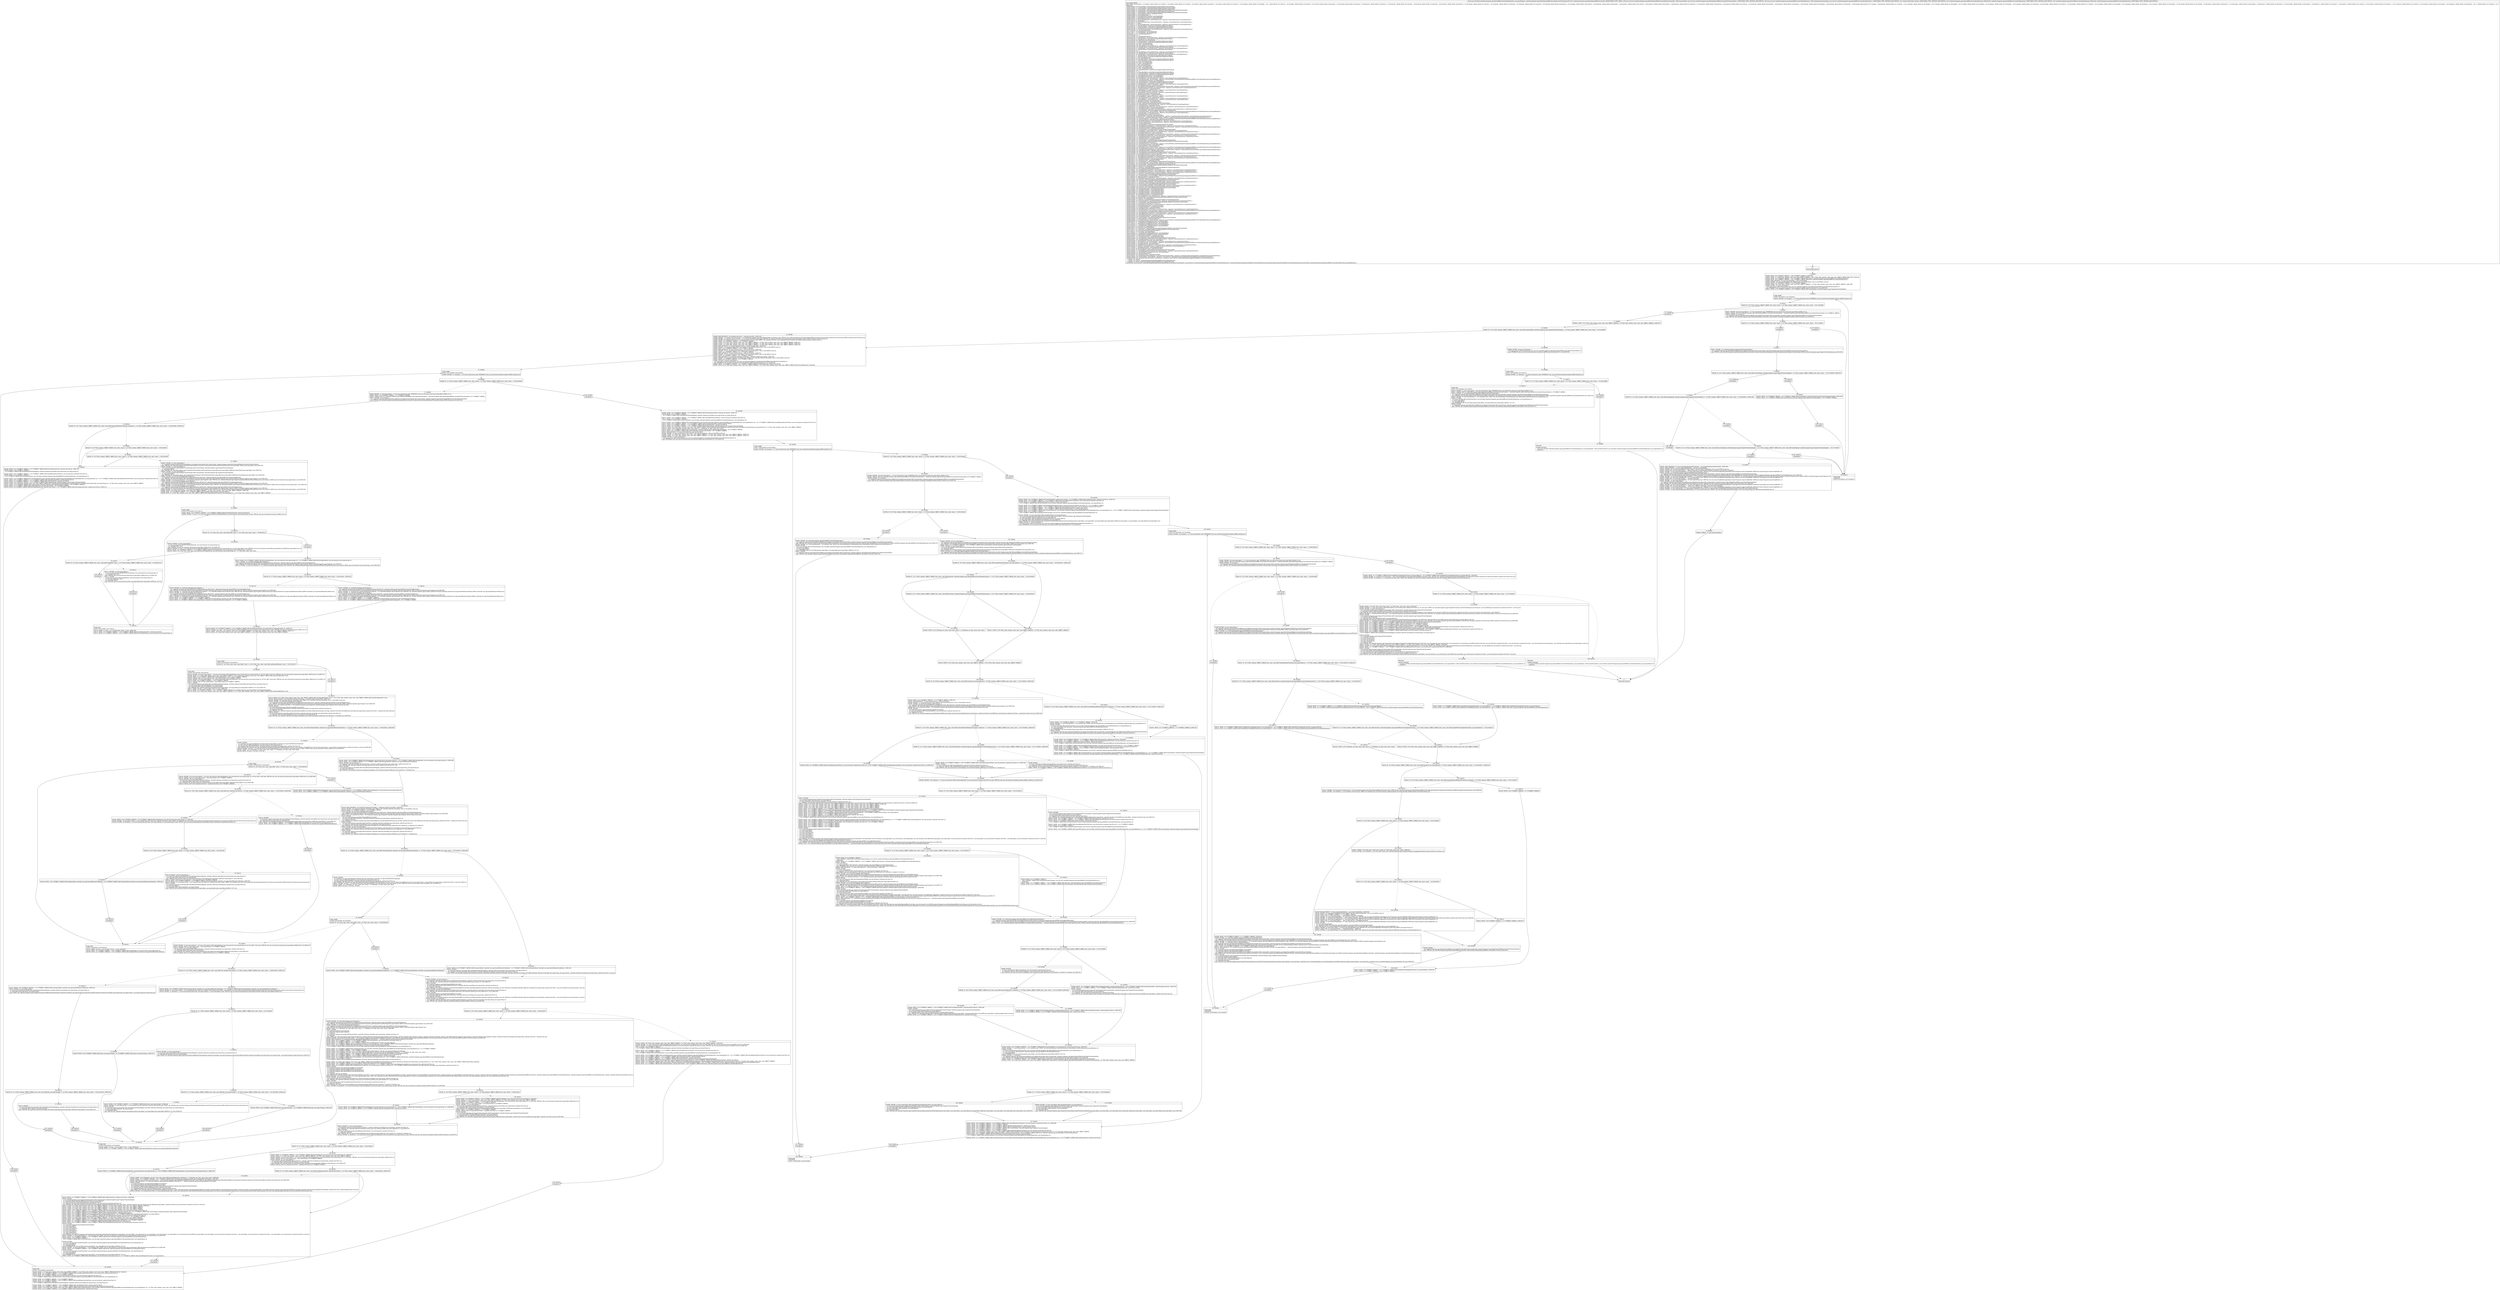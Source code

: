 digraph "CFG forandroidx.fragment.app.DefaultSpecialEffectsController.startTransitions(Ljava\/util\/List;Ljava\/util\/List;ZLandroidx\/fragment\/app\/SpecialEffectsController$Operation;Landroidx\/fragment\/app\/SpecialEffectsController$Operation;)Ljava\/util\/Map;" {
Node_0 [shape=record,label="{0\:\ ?|MTH_ENTER_BLOCK\l}"];
Node_2 [shape=record,label="{2\:\ 0x0000|0x0000: MOVE  (r6 I:??[OBJECT, ARRAY]) = (r38 I:??[OBJECT, ARRAY])  (LINE:288)\l0x0002: MOVE  (r7 I:??[int, float, boolean, short, byte, char, OBJECT, ARRAY]) = (r41 I:??[int, float, boolean, short, byte, char, OBJECT, ARRAY] A[D('isPop' boolean)]) \l0x0004: MOVE  (r8 I:??[OBJECT, ARRAY]) = (r42 I:??[OBJECT, ARRAY] A[D('firstOut' androidx.fragment.app.SpecialEffectsController$Operation)]) \l0x0006: MOVE  (r9 I:??[OBJECT, ARRAY]) = (r43 I:??[OBJECT, ARRAY] A[D('lastIn' androidx.fragment.app.SpecialEffectsController$Operation)]) \l0x0008: NEW_INSTANCE  (r0 I:java.util.HashMap) =  java.util.HashMap \l0x000a: INVOKE  (r0 I:java.util.HashMap) type: DIRECT call: java.util.HashMap.\<init\>():void A[MD:():void (c)]\l0x000d: MOVE  (r10 I:??[OBJECT, ARRAY]) = (r0 I:??[OBJECT, ARRAY]) \l0x000e: CONST  (r0 I:??[int, float, boolean, short, byte, char, OBJECT, ARRAY]) = (0 ??[int, float, boolean, short, byte, char, OBJECT, ARRAY])  (LINE:290)\l0x000f: INVOKE  (r1 I:java.util.Iterator) = \l  (r39 I:java.util.List A[D('transitionInfos' java.util.List\<androidx.fragment.app.DefaultSpecialEffectsController$TransitionInfo\>)])\l type: INTERFACE call: java.util.List.iterator():java.util.Iterator A[MD:():java.util.Iterator\<E\> (c)] (LINE:291)\l0x0013: MOVE  (r15 I:??[OBJECT, ARRAY]) = (r0 I:??[OBJECT, ARRAY] A[D('transitionImpl' androidx.fragment.app.FragmentTransitionImpl)]) \l}"];
Node_3 [shape=record,label="{3\:\ 0x0014|LOOP_START\lLOOP:0: B:3:0x0014\-\>B:178:0x0014\l|0x0014: INVOKE  (r0 I:boolean) = (r1 I:java.util.Iterator) type: INTERFACE call: java.util.Iterator.hasNext():boolean A[MD:():boolean (c)]\l}"];
Node_4 [shape=record,label="{4\:\ 0x0018|0x0018: IF  (r0 I:??[int, boolean, OBJECT, ARRAY, byte, short, char]) == (0 ??[int, boolean, OBJECT, ARRAY, byte, short, char])  \-\> B:173:0x0066 \l}"];
Node_5 [shape=record,label="{5\:\ 0x001a|0x001a: INVOKE  (r0 I:java.lang.Object) = (r1 I:java.util.Iterator) type: INTERFACE call: java.util.Iterator.next():java.lang.Object A[MD:():E (c)]\l0x001e: CHECK_CAST (r0 I:androidx.fragment.app.DefaultSpecialEffectsController$TransitionInfo) = (androidx.fragment.app.DefaultSpecialEffectsController$TransitionInfo) (r0 I:??[OBJECT, ARRAY]) \l0x0020: INVOKE  (r2 I:boolean) = \l  (r0 I:androidx.fragment.app.DefaultSpecialEffectsController$TransitionInfo A[D('transitionInfo' androidx.fragment.app.DefaultSpecialEffectsController$TransitionInfo)])\l type: VIRTUAL call: androidx.fragment.app.DefaultSpecialEffectsController.TransitionInfo.isVisibilityUnchanged():boolean A[MD:():boolean (m)] (LINE:292)\l}"];
Node_6 [shape=record,label="{6\:\ 0x0024|0x0024: IF  (r2 I:??[int, boolean, OBJECT, ARRAY, byte, short, char]) == (0 ??[int, boolean, OBJECT, ARRAY, byte, short, char])  \-\> B:172:0x0027 \l}"];
Node_172 [shape=record,label="{172\:\ 0x0027|SYNTHETIC\l}"];
Node_8 [shape=record,label="{8\:\ 0x0027|0x0027: INVOKE  (r2 I:androidx.fragment.app.FragmentTransitionImpl) = \l  (r0 I:androidx.fragment.app.DefaultSpecialEffectsController$TransitionInfo A[D('transitionInfo' androidx.fragment.app.DefaultSpecialEffectsController$TransitionInfo)])\l type: VIRTUAL call: androidx.fragment.app.DefaultSpecialEffectsController.TransitionInfo.getHandlingImpl():androidx.fragment.app.FragmentTransitionImpl A[MD:():androidx.fragment.app.FragmentTransitionImpl (m)] (LINE:296)\l}"];
Node_9 [shape=record,label="{9\:\ 0x002b|0x002b: IF  (r15 I:??[int, boolean, OBJECT, ARRAY, byte, short, char] A[D('transitionImpl' androidx.fragment.app.FragmentTransitionImpl)]) != (0 ??[int, boolean, OBJECT, ARRAY, byte, short, char])  \-\> B:174:0x0030  (LINE:297)\l}"];
Node_174 [shape=record,label="{174\:\ 0x0030|SYNTHETIC\l}"];
Node_11 [shape=record,label="{11\:\ 0x0030|0x0030: IF  (r2 I:??[int, boolean, OBJECT, ARRAY, byte, short, char] A[D('handlingImpl' androidx.fragment.app.FragmentTransitionImpl)]) == (0 ??[int, boolean, OBJECT, ARRAY, byte, short, char])  \-\> B:180:0x0014  (LINE:299)\l}"];
Node_175 [shape=record,label="{175\:\ 0x0032|SYNTHETIC\l}"];
Node_12 [shape=record,label="{12\:\ 0x0032|0x0032: IF  (r15 I:??[int, boolean, OBJECT, ARRAY, byte, short, char] A[D('transitionImpl' androidx.fragment.app.FragmentTransitionImpl)]) != (r2 I:??[int, boolean, OBJECT, ARRAY, byte, short, char] A[D('handlingImpl' androidx.fragment.app.FragmentTransitionImpl)])  \-\> B:177:0x0035 \l}"];
Node_177 [shape=record,label="{177\:\ 0x0035|SYNTHETIC\l}"];
Node_14 [shape=record,label="{14\:\ 0x0035|0x0035: NEW_INSTANCE  (r1 I:java.lang.IllegalArgumentException) =  java.lang.IllegalArgumentException  (LINE:300)\l0x0037: NEW_INSTANCE  (r3 I:java.lang.StringBuilder) =  java.lang.StringBuilder \l0x0039: INVOKE  (r3 I:java.lang.StringBuilder) type: DIRECT call: java.lang.StringBuilder.\<init\>():void A[MD:():void (c)]\l0x003c: CONST_STR  (r4 I:java.lang.String) =  \"Mixing framework transitions and AndroidX transitions is not allowed. Fragment \" \l0x003e: INVOKE  (r3 I:java.lang.StringBuilder), (r4 I:java.lang.String) type: VIRTUAL call: java.lang.StringBuilder.append(java.lang.String):java.lang.StringBuilder A[MD:(java.lang.String):java.lang.StringBuilder (c)]\l0x0041: INVOKE  (r4 I:androidx.fragment.app.SpecialEffectsController$Operation) = \l  (r0 I:androidx.fragment.app.DefaultSpecialEffectsController$TransitionInfo A[D('transitionInfo' androidx.fragment.app.DefaultSpecialEffectsController$TransitionInfo)])\l type: VIRTUAL call: androidx.fragment.app.DefaultSpecialEffectsController.TransitionInfo.getOperation():androidx.fragment.app.SpecialEffectsController$Operation A[MD:():androidx.fragment.app.SpecialEffectsController$Operation (m)] (LINE:302)\l0x0045: INVOKE  (r4 I:androidx.fragment.app.Fragment) = (r4 I:androidx.fragment.app.SpecialEffectsController$Operation) type: VIRTUAL call: androidx.fragment.app.SpecialEffectsController.Operation.getFragment():androidx.fragment.app.Fragment A[MD:():androidx.fragment.app.Fragment (m)]\l0x0049: INVOKE  (r3 I:java.lang.StringBuilder), (r4 I:java.lang.Object) type: VIRTUAL call: java.lang.StringBuilder.append(java.lang.Object):java.lang.StringBuilder A[MD:(java.lang.Object):java.lang.StringBuilder (c)]\l0x004c: CONST_STR  (r4 I:java.lang.String) =  \" returned Transition \" \l0x004e: INVOKE  (r3 I:java.lang.StringBuilder), (r4 I:java.lang.String) type: VIRTUAL call: java.lang.StringBuilder.append(java.lang.String):java.lang.StringBuilder A[MD:(java.lang.String):java.lang.StringBuilder (c)]\l0x0051: INVOKE  (r4 I:java.lang.Object) = \l  (r0 I:androidx.fragment.app.DefaultSpecialEffectsController$TransitionInfo A[D('transitionInfo' androidx.fragment.app.DefaultSpecialEffectsController$TransitionInfo)])\l type: VIRTUAL call: androidx.fragment.app.DefaultSpecialEffectsController.TransitionInfo.getTransition():java.lang.Object A[MD:():java.lang.Object (m)] (LINE:303)\l0x0055: INVOKE  (r3 I:java.lang.StringBuilder), (r4 I:java.lang.Object) type: VIRTUAL call: java.lang.StringBuilder.append(java.lang.Object):java.lang.StringBuilder A[MD:(java.lang.Object):java.lang.StringBuilder (c)]\l0x0058: CONST_STR  (r4 I:java.lang.String) =  \" which uses a different Transition  type than other Fragments.\" \l0x005a: INVOKE  (r3 I:java.lang.StringBuilder), (r4 I:java.lang.String) type: VIRTUAL call: java.lang.StringBuilder.append(java.lang.String):java.lang.StringBuilder A[MD:(java.lang.String):java.lang.StringBuilder (c)]\l0x005d: INVOKE  (r3 I:java.lang.String) = (r3 I:java.lang.StringBuilder) type: VIRTUAL call: java.lang.StringBuilder.toString():java.lang.String A[MD:():java.lang.String (c)]\l0x0061: INVOKE  (r1 I:java.lang.IllegalArgumentException), (r3 I:java.lang.String) type: DIRECT call: java.lang.IllegalArgumentException.\<init\>(java.lang.String):void A[MD:(java.lang.String):void (c)]\l}"];
Node_15 [shape=record,label="{15\:\ 0x0064|0x0064: THROW  (r1 I:java.lang.Throwable) \l}"];
Node_1 [shape=record,label="{1\:\ ?|MTH_EXIT_BLOCK\l}"];
Node_181 [shape=record,label="{181\:\ 0x0014|SYNTHETIC\l}"];
Node_178 [shape=record,label="{178\:\ 0x0014|LOOP_END\lSYNTHETIC\lLOOP:0: B:3:0x0014\-\>B:178:0x0014\l}"];
Node_180 [shape=record,label="{180\:\ 0x0014|SYNTHETIC\l}"];
Node_176 [shape=record,label="{176\:\ 0x002d|SYNTHETIC\l}"];
Node_10 [shape=record,label="{10\:\ 0x002d|0x002d: MOVE  (r3 I:??[OBJECT, ARRAY]) = (r2 I:??[OBJECT, ARRAY] A[D('handlingImpl' androidx.fragment.app.FragmentTransitionImpl)])  (LINE:298)\l0x002e: MOVE  (r15 I:??[OBJECT, ARRAY] A[D('transitionImpl' androidx.fragment.app.FragmentTransitionImpl)]) = (r3 I:??[OBJECT, ARRAY]) \l}"];
Node_182 [shape=record,label="{182\:\ 0x0014|SYNTHETIC\l}"];
Node_179 [shape=record,label="{179\:\ 0x0014|SYNTHETIC\l}"];
Node_173 [shape=record,label="{173\:\ 0x0066|SYNTHETIC\l}"];
Node_17 [shape=record,label="{17\:\ 0x0066|0x0066: CONST  (r14 I:??[int, float, boolean, short, byte, char, OBJECT, ARRAY]) = (0 ??[int, float, boolean, short, byte, char, OBJECT, ARRAY])  (LINE:307)\l}"];
Node_18 [shape=record,label="{18\:\ 0x0067|0x0067: IF  (r15 I:??[int, boolean, OBJECT, ARRAY, byte, short, char] A[D('transitionImpl' androidx.fragment.app.FragmentTransitionImpl)]) != (0 ??[int, boolean, OBJECT, ARRAY, byte, short, char])  \-\> B:24:0x0089 \l}"];
Node_19 [shape=record,label="{19\:\ 0x0069|0x0069: INVOKE  (r0 I:java.util.Iterator) = \l  (r39 I:java.util.List A[D('transitionInfos' java.util.List\<androidx.fragment.app.DefaultSpecialEffectsController$TransitionInfo\>)])\l type: INTERFACE call: java.util.List.iterator():java.util.Iterator A[MD:():java.util.Iterator\<E\> (c)] (LINE:309)\l}"];
Node_20 [shape=record,label="{20\:\ 0x006d|LOOP_START\lLOOP:1: B:20:0x006d\-\>B:22:0x0073\l|0x006d: INVOKE  (r1 I:boolean) = (r0 I:java.util.Iterator) type: INTERFACE call: java.util.Iterator.hasNext():boolean A[MD:():boolean (c)]\l}"];
Node_21 [shape=record,label="{21\:\ 0x0071|0x0071: IF  (r1 I:??[int, boolean, OBJECT, ARRAY, byte, short, char]) == (0 ??[int, boolean, OBJECT, ARRAY, byte, short, char])  \-\> B:183:0x0088 \l}"];
Node_22 [shape=record,label="{22\:\ 0x0073|LOOP_END\lLOOP:1: B:20:0x006d\-\>B:22:0x0073\l|0x0073: INVOKE  (r1 I:java.lang.Object) = (r0 I:java.util.Iterator) type: INTERFACE call: java.util.Iterator.next():java.lang.Object A[MD:():E (c)]\l0x0077: CHECK_CAST (r1 I:androidx.fragment.app.DefaultSpecialEffectsController$TransitionInfo) = (androidx.fragment.app.DefaultSpecialEffectsController$TransitionInfo) (r1 I:??[OBJECT, ARRAY]) \l0x0079: INVOKE  (r2 I:androidx.fragment.app.SpecialEffectsController$Operation) = \l  (r1 I:androidx.fragment.app.DefaultSpecialEffectsController$TransitionInfo A[D('transitionInfo' androidx.fragment.app.DefaultSpecialEffectsController$TransitionInfo)])\l type: VIRTUAL call: androidx.fragment.app.DefaultSpecialEffectsController.TransitionInfo.getOperation():androidx.fragment.app.SpecialEffectsController$Operation A[MD:():androidx.fragment.app.SpecialEffectsController$Operation (m)] (LINE:310)\l0x007d: INVOKE  (r3 I:java.lang.Boolean) = (r14 I:boolean) type: STATIC call: java.lang.Boolean.valueOf(boolean):java.lang.Boolean A[MD:(boolean):java.lang.Boolean (c)]\l0x0081: INVOKE  \l  (r10 I:java.util.Map A[D('startedTransitions' java.util.Map\<androidx.fragment.app.SpecialEffectsController$Operation, java.lang.Boolean\>)])\l  (r2 I:java.lang.Object)\l  (r3 I:java.lang.Object)\l type: INTERFACE call: java.util.Map.put(java.lang.Object, java.lang.Object):java.lang.Object A[MD:(K, V):V (c)]\l0x0084: INVOKE  \l  (r1 I:androidx.fragment.app.DefaultSpecialEffectsController$TransitionInfo A[D('transitionInfo' androidx.fragment.app.DefaultSpecialEffectsController$TransitionInfo)])\l type: VIRTUAL call: androidx.fragment.app.DefaultSpecialEffectsController.TransitionInfo.completeSpecialEffect():void A[MD:():void (m)] (LINE:311)\l}"];
Node_183 [shape=record,label="{183\:\ 0x0088|SYNTHETIC\l}"];
Node_23 [shape=record,label="{23\:\ 0x0088|RETURN\l|0x0088: RETURN  \l  (r10 I:java.util.Map\<androidx.fragment.app.SpecialEffectsController$Operation, java.lang.Boolean\> A[D('startedTransitions' java.util.Map\<androidx.fragment.app.SpecialEffectsController$Operation, java.lang.Boolean\>)])\l  (LINE:313)\l}"];
Node_24 [shape=record,label="{24\:\ 0x0089|0x0089: NEW_INSTANCE  (r0 I:android.view.View) =  android.view.View  (LINE:319)\l0x008b: INVOKE  (r1 I:android.view.ViewGroup) = (r38 I:androidx.fragment.app.DefaultSpecialEffectsController) type: VIRTUAL call: androidx.fragment.app.DefaultSpecialEffectsController.getContainer():android.view.ViewGroup A[MD:():android.view.ViewGroup (m)]\l0x008f: INVOKE  (r1 I:android.content.Context) = (r1 I:android.view.ViewGroup) type: VIRTUAL call: android.view.ViewGroup.getContext():android.content.Context A[MD:():android.content.Context (c)]\l0x0093: INVOKE  (r0 I:android.view.View), (r1 I:android.content.Context) type: DIRECT call: android.view.View.\<init\>(android.content.Context):void A[MD:(android.content.Context):void (c)]\l0x0096: MOVE  (r13 I:??[OBJECT, ARRAY]) = (r0 I:??[OBJECT, ARRAY]) \l0x0097: CONST  (r0 I:??[int, float, boolean, short, byte, char, OBJECT, ARRAY]) = (0 ??[int, float, boolean, short, byte, char, OBJECT, ARRAY])  (LINE:322)\l0x0098: CONST  (r1 I:??[int, float, boolean, short, byte, char, OBJECT, ARRAY]) = (0 ??[int, float, boolean, short, byte, char, OBJECT, ARRAY])  (LINE:323)\l0x0099: CONST  (r2 I:??[int, float, boolean, short, byte, char, OBJECT, ARRAY]) = (0 ??[int, float, boolean, short, byte, char, OBJECT, ARRAY])  (LINE:324)\l0x009a: NEW_INSTANCE  (r3 I:android.graphics.Rect) =  android.graphics.Rect  (LINE:325)\l0x009c: INVOKE  (r3 I:android.graphics.Rect) type: DIRECT call: android.graphics.Rect.\<init\>():void A[MD:():void (c)]\l0x009f: MOVE  (r12 I:??[OBJECT, ARRAY]) = (r3 I:??[OBJECT, ARRAY]) \l0x00a0: NEW_INSTANCE  (r3 I:java.util.ArrayList) =  java.util.ArrayList  (LINE:326)\l0x00a2: INVOKE  (r3 I:java.util.ArrayList) type: DIRECT call: java.util.ArrayList.\<init\>():void A[MD:():void (c)]\l0x00a5: MOVE  (r11 I:??[OBJECT, ARRAY]) = (r3 I:??[OBJECT, ARRAY]) \l0x00a6: NEW_INSTANCE  (r3 I:java.util.ArrayList) =  java.util.ArrayList  (LINE:327)\l0x00a8: INVOKE  (r3 I:java.util.ArrayList) type: DIRECT call: java.util.ArrayList.\<init\>():void A[MD:():void (c)]\l0x00ab: MOVE  (r5 I:??[OBJECT, ARRAY]) = (r3 I:??[OBJECT, ARRAY]) \l0x00ac: NEW_INSTANCE  (r3 I:androidx.collection.ArrayMap) =  androidx.collection.ArrayMap  (LINE:328)\l0x00ae: INVOKE  (r3 I:androidx.collection.ArrayMap) type: DIRECT call: androidx.collection.ArrayMap.\<init\>():void A[MD:():void (m)]\l0x00b1: MOVE  (r4 I:??[OBJECT, ARRAY]) = (r3 I:??[OBJECT, ARRAY]) \l0x00b2: INVOKE  (r19 I:java.util.Iterator) = \l  (r39 I:java.util.List A[D('transitionInfos' java.util.List\<androidx.fragment.app.DefaultSpecialEffectsController$TransitionInfo\>)])\l type: INTERFACE call: java.util.List.iterator():java.util.Iterator A[MD:():java.util.Iterator\<E\> (c)] (LINE:329)\l0x00b6: MOVE  (r3 I:??[OBJECT, ARRAY]) = (r1 I:??[OBJECT, ARRAY] A[D('firstOutEpicenterView' android.view.View)]) \l0x00b7: MOVE  (r20 I:??[int, float, boolean, short, byte, char, OBJECT, ARRAY]) = (r2 I:??[int, float, boolean, short, byte, char, OBJECT, ARRAY] A[D('hasLastInEpicenter' boolean)]) \l}"];
Node_25 [shape=record,label="{25\:\ 0x00b9|LOOP_START\lLOOP:2: B:25:0x00b9\-\>B:94:0x035b\l|0x00b9: INVOKE  (r1 I:boolean) = (r19 I:java.util.Iterator) type: INTERFACE call: java.util.Iterator.hasNext():boolean A[MD:():boolean (c)]\l}"];
Node_26 [shape=record,label="{26\:\ 0x00bd|0x00bd: IF  (r1 I:??[int, boolean, OBJECT, ARRAY, byte, short, char]) == (0 ??[int, boolean, OBJECT, ARRAY, byte, short, char])  \-\> B:184:0x036d \l}"];
Node_27 [shape=record,label="{27\:\ 0x00bf|0x00bf: INVOKE  (r1 I:java.lang.Object) = (r19 I:java.util.Iterator) type: INTERFACE call: java.util.Iterator.next():java.lang.Object A[MD:():E (c)]\l0x00c3: MOVE  (r21 I:??[OBJECT, ARRAY]) = (r1 I:??[OBJECT, ARRAY]) \l0x00c5: CHECK_CAST (r21 I:androidx.fragment.app.DefaultSpecialEffectsController$TransitionInfo) = (androidx.fragment.app.DefaultSpecialEffectsController$TransitionInfo) (r21 I:??[OBJECT, ARRAY]) \l0x00c7: INVOKE  (r22 I:boolean) = \l  (r21 I:androidx.fragment.app.DefaultSpecialEffectsController$TransitionInfo A[D('transitionInfo' androidx.fragment.app.DefaultSpecialEffectsController$TransitionInfo)])\l type: VIRTUAL call: androidx.fragment.app.DefaultSpecialEffectsController.TransitionInfo.hasSharedElementTransition():boolean A[MD:():boolean (m)] (LINE:330)\l}"];
Node_28 [shape=record,label="{28\:\ 0x00cb|0x00cb: IF  (r22 I:??[int, boolean, OBJECT, ARRAY, byte, short, char] A[D('hasSharedElementTransition' boolean)]) == (0 ??[int, boolean, OBJECT, ARRAY, byte, short, char])  \-\> B:93:0x0349  (LINE:332)\l}"];
Node_29 [shape=record,label="{29\:\ 0x00cd|0x00cd: IF  (r8 I:??[int, boolean, OBJECT, ARRAY, byte, short, char]) == (0 ??[int, boolean, OBJECT, ARRAY, byte, short, char])  \-\> B:93:0x0349 \l}"];
Node_30 [shape=record,label="{30\:\ 0x00cf|0x00cf: IF  (r9 I:??[int, boolean, OBJECT, ARRAY, byte, short, char]) == (0 ??[int, boolean, OBJECT, ARRAY, byte, short, char])  \-\> B:93:0x0349 \l}"];
Node_31 [shape=record,label="{31\:\ 0x00d2|0x00d2: INVOKE  (r1 I:java.lang.Object) = \l  (r21 I:androidx.fragment.app.DefaultSpecialEffectsController$TransitionInfo A[D('transitionInfo' androidx.fragment.app.DefaultSpecialEffectsController$TransitionInfo)])\l type: VIRTUAL call: androidx.fragment.app.DefaultSpecialEffectsController.TransitionInfo.getSharedElementTransition():java.lang.Object A[MD:():java.lang.Object (m)] (LINE:336)\l0x00d6: INVOKE  (r1 I:java.lang.Object) = \l  (r15 I:androidx.fragment.app.FragmentTransitionImpl A[D('transitionImpl' androidx.fragment.app.FragmentTransitionImpl)])\l  (r1 I:java.lang.Object)\l type: VIRTUAL call: androidx.fragment.app.FragmentTransitionImpl.cloneTransition(java.lang.Object):java.lang.Object A[MD:(java.lang.Object):java.lang.Object (m)] (LINE:335)\l0x00da: INVOKE  (r1 I:java.lang.Object) = \l  (r15 I:androidx.fragment.app.FragmentTransitionImpl A[D('transitionImpl' androidx.fragment.app.FragmentTransitionImpl)])\l  (r1 I:java.lang.Object)\l type: VIRTUAL call: androidx.fragment.app.FragmentTransitionImpl.wrapTransitionInSet(java.lang.Object):java.lang.Object A[MD:(java.lang.Object):java.lang.Object (m)] (LINE:334)\l0x00de: INVOKE  (r0 I:androidx.fragment.app.Fragment) = \l  (r43 I:androidx.fragment.app.SpecialEffectsController$Operation A[D('lastIn' androidx.fragment.app.SpecialEffectsController$Operation)])\l type: VIRTUAL call: androidx.fragment.app.SpecialEffectsController.Operation.getFragment():androidx.fragment.app.Fragment A[MD:():androidx.fragment.app.Fragment (m)] (LINE:339)\l0x00e2: INVOKE  (r0 I:java.util.ArrayList) = (r0 I:androidx.fragment.app.Fragment) type: VIRTUAL call: androidx.fragment.app.Fragment.getSharedElementSourceNames():java.util.ArrayList A[MD:():java.util.ArrayList\<java.lang.String\> (m)] (LINE:340)\l0x00e6: INVOKE  (r16 I:androidx.fragment.app.Fragment) = \l  (r42 I:androidx.fragment.app.SpecialEffectsController$Operation A[D('firstOut' androidx.fragment.app.SpecialEffectsController$Operation)])\l type: VIRTUAL call: androidx.fragment.app.SpecialEffectsController.Operation.getFragment():androidx.fragment.app.Fragment A[MD:():androidx.fragment.app.Fragment (m)] (LINE:343)\l0x00ea: INVOKE  (r14 I:java.util.ArrayList) = (r16 I:androidx.fragment.app.Fragment) type: VIRTUAL call: androidx.fragment.app.Fragment.getSharedElementSourceNames():java.util.ArrayList A[MD:():java.util.ArrayList\<java.lang.String\> (m)] (LINE:344)\l0x00ee: INVOKE  (r16 I:androidx.fragment.app.Fragment) = \l  (r42 I:androidx.fragment.app.SpecialEffectsController$Operation A[D('firstOut' androidx.fragment.app.SpecialEffectsController$Operation)])\l type: VIRTUAL call: androidx.fragment.app.SpecialEffectsController.Operation.getFragment():androidx.fragment.app.Fragment A[MD:():androidx.fragment.app.Fragment (m)] (LINE:345)\l0x00f2: INVOKE  (r2 I:java.util.ArrayList) = (r16 I:androidx.fragment.app.Fragment) type: VIRTUAL call: androidx.fragment.app.Fragment.getSharedElementTargetNames():java.util.ArrayList A[MD:():java.util.ArrayList\<java.lang.String\> (m)] (LINE:346)\l0x00f6: CONST  (r16 I:??[int, float, boolean, short, byte, char, OBJECT, ARRAY]) = (0 ??[int, float, boolean, short, byte, char, OBJECT, ARRAY])  (LINE:349)\l0x00f8: MOVE  (r23 I:??[OBJECT, ARRAY]) = (r1 I:??[OBJECT, ARRAY] A[D('sharedElementTransition' java.lang.Object)]) \l0x00fa: MOVE  (r1 I:??[int, float, boolean, short, byte, char, OBJECT, ARRAY] A[D('sharedElementTransition' java.lang.Object)]) = (r16 I:??[int, float, boolean, short, byte, char, OBJECT, ARRAY]) \l}"];
Node_32 [shape=record,label="{32\:\ 0x00fc|LOOP_START\lLOOP:3: B:32:0x00fc\-\>B:37:0x0118\l|0x00fc: MOVE  (r16 I:??[OBJECT, ARRAY]) = (r3 I:??[OBJECT, ARRAY] A[D('firstOutEpicenterView' android.view.View)]) \l0x00fe: INVOKE  (r3 I:int) = (r2 I:java.util.ArrayList A[D('firstOutTargetNames' java.util.ArrayList\<java.lang.String\>)]) type: VIRTUAL call: java.util.ArrayList.size():int A[MD:():int (c)]\l}"];
Node_33 [shape=record,label="{33\:\ 0x0102|0x0102: IF  (r1 I:??[int, byte, short, char] A[D('index' int)]) \>= (r3 I:??[int, byte, short, char])  \-\> B:188:0x011f \l}"];
Node_34 [shape=record,label="{34\:\ 0x0104|0x0104: INVOKE  (r3 I:java.lang.Object) = \l  (r2 I:java.util.ArrayList A[D('firstOutTargetNames' java.util.ArrayList\<java.lang.String\>)])\l  (r1 I:int A[D('index' int)])\l type: VIRTUAL call: java.util.ArrayList.get(int):java.lang.Object A[MD:(int):E (c)] (LINE:350)\l0x0108: INVOKE  (r3 I:int) = (r0 I:java.util.ArrayList A[D('exitingNames' java.util.ArrayList\<java.lang.String\>)]), (r3 I:java.lang.Object) type: VIRTUAL call: java.util.ArrayList.indexOf(java.lang.Object):int A[MD:(java.lang.Object):int (c)]\l0x010c: MOVE  (r24 I:??[OBJECT, ARRAY]) = (r2 I:??[OBJECT, ARRAY] A[D('firstOutTargetNames' java.util.ArrayList\<java.lang.String\>)])  (LINE:351)\l0x010e: CONST  (r2 I:??[int, float, short, byte, char] A[D('firstOutTargetNames' java.util.ArrayList\<java.lang.String\>)]) = (\-1 ??[int, float, short, byte, char]) \l}"];
Node_35 [shape=record,label="{35\:\ 0x010f|0x010f: IF  (r3 I:??[int, boolean, OBJECT, ARRAY, byte, short, char] A[D('nameIndex' int)]) == (r2 I:??[int, boolean, OBJECT, ARRAY, byte, short, char])  \-\> B:190:0x0118 \l}"];
Node_36 [shape=record,label="{36\:\ 0x0111|0x0111: INVOKE  (r2 I:java.lang.Object) = \l  (r14 I:java.util.ArrayList A[D('firstOutSourceNames' java.util.ArrayList\<java.lang.String\>)])\l  (r1 I:int A[D('index' int)])\l type: VIRTUAL call: java.util.ArrayList.get(int):java.lang.Object A[MD:(int):E (c)] (LINE:354)\l0x0115: INVOKE  \l  (r0 I:java.util.ArrayList A[D('exitingNames' java.util.ArrayList\<java.lang.String\>)])\l  (r3 I:int A[D('nameIndex' int)])\l  (r2 I:java.lang.Object)\l type: VIRTUAL call: java.util.ArrayList.set(int, java.lang.Object):java.lang.Object A[MD:(int, E):E (c)]\l}"];
Node_189 [shape=record,label="{189\:\ 0x0118|SYNTHETIC\l}"];
Node_37 [shape=record,label="{37\:\ 0x0118|LOOP_END\lLOOP:3: B:32:0x00fc\-\>B:37:0x0118\l|0x0118: ARITH  (r1 I:int) = (r1 I:int A[D('index' int)]) + (1 int)  (LINE:349)\l0x011a: MOVE  (r3 I:??[OBJECT, ARRAY]) = (r16 I:??[OBJECT, ARRAY] A[D('firstOutEpicenterView' android.view.View)]) \l0x011c: MOVE  (r2 I:??[OBJECT, ARRAY]) = (r24 I:??[OBJECT, ARRAY] A[D('firstOutTargetNames' java.util.ArrayList\<java.lang.String\>)]) \l}"];
Node_190 [shape=record,label="{190\:\ 0x0118|SYNTHETIC\l}"];
Node_188 [shape=record,label="{188\:\ 0x011f|SYNTHETIC\l}"];
Node_38 [shape=record,label="{38\:\ 0x011f|0x011f: MOVE  (r24 I:??[OBJECT, ARRAY] A[D('firstOutTargetNames' java.util.ArrayList\<java.lang.String\>)]) = (r2 I:??[OBJECT, ARRAY] A[D('firstOutTargetNames' java.util.ArrayList\<java.lang.String\>)]) \l0x0121: INVOKE  (r1 I:androidx.fragment.app.Fragment) = \l  (r43 I:androidx.fragment.app.SpecialEffectsController$Operation A[D('lastIn' androidx.fragment.app.SpecialEffectsController$Operation)])\l type: VIRTUAL call: androidx.fragment.app.SpecialEffectsController.Operation.getFragment():androidx.fragment.app.Fragment A[MD:():androidx.fragment.app.Fragment (m)] (LINE:357)\l0x0125: INVOKE  (r3 I:java.util.ArrayList) = (r1 I:androidx.fragment.app.Fragment) type: VIRTUAL call: androidx.fragment.app.Fragment.getSharedElementTargetNames():java.util.ArrayList A[MD:():java.util.ArrayList\<java.lang.String\> (m)] (LINE:358)\l}"];
Node_39 [shape=record,label="{39\:\ 0x0129|0x0129: IF  (r7 I:??[int, boolean, OBJECT, ARRAY, byte, short, char]) != (0 ??[int, boolean, OBJECT, ARRAY, byte, short, char])  \-\> B:41:0x0141  (LINE:361)\l}"];
Node_40 [shape=record,label="{40\:\ 0x012b|0x012b: INVOKE  (r1 I:androidx.fragment.app.Fragment) = \l  (r42 I:androidx.fragment.app.SpecialEffectsController$Operation A[D('firstOut' androidx.fragment.app.SpecialEffectsController$Operation)])\l type: VIRTUAL call: androidx.fragment.app.SpecialEffectsController.Operation.getFragment():androidx.fragment.app.Fragment A[MD:():androidx.fragment.app.Fragment (m)] (LINE:364)\l0x012f: INVOKE  (r1 I:androidx.core.app.SharedElementCallback) = (r1 I:androidx.fragment.app.Fragment) type: VIRTUAL call: androidx.fragment.app.Fragment.getExitTransitionCallback():androidx.core.app.SharedElementCallback A[MD:():androidx.core.app.SharedElementCallback (m)]\l0x0133: INVOKE  (r2 I:androidx.fragment.app.Fragment) = \l  (r43 I:androidx.fragment.app.SpecialEffectsController$Operation A[D('lastIn' androidx.fragment.app.SpecialEffectsController$Operation)])\l type: VIRTUAL call: androidx.fragment.app.SpecialEffectsController.Operation.getFragment():androidx.fragment.app.Fragment A[MD:():androidx.fragment.app.Fragment (m)] (LINE:365)\l0x0137: INVOKE  (r2 I:androidx.core.app.SharedElementCallback) = (r2 I:androidx.fragment.app.Fragment) type: VIRTUAL call: androidx.fragment.app.Fragment.getEnterTransitionCallback():androidx.core.app.SharedElementCallback A[MD:():androidx.core.app.SharedElementCallback (m)]\l0x013b: MOVE  (r37 I:??[OBJECT, ARRAY]) = (r2 I:??[OBJECT, ARRAY]) \l0x013d: MOVE  (r2 I:??[OBJECT, ARRAY]) = (r1 I:??[OBJECT, ARRAY] A[D('exitingCallback' androidx.core.app.SharedElementCallback)]) \l0x013e: MOVE  (r1 I:??[OBJECT, ARRAY] A[D('exitingCallback' androidx.core.app.SharedElementCallback)]) = (r37 I:??[OBJECT, ARRAY]) \l}"];
Node_42 [shape=record,label="{42\:\ 0x0156|0x0156: MOVE  (r25 I:??[OBJECT, ARRAY]) = (r14 I:??[OBJECT, ARRAY] A[D('firstOutSourceNames' java.util.ArrayList\<java.lang.String\>)])  (LINE:372)\l0x0158: INVOKE  (r14 I:int) = (r0 I:java.util.ArrayList A[D('exitingNames' java.util.ArrayList\<java.lang.String\>)]) type: VIRTUAL call: java.util.ArrayList.size():int A[MD:():int (c)]\l0x015c: CONST  (r26 I:??[int, float, boolean, short, byte, char, OBJECT, ARRAY]) = (0 ??[int, float, boolean, short, byte, char, OBJECT, ARRAY])  (LINE:373)\l0x015e: MOVE  (r9 I:??[int, float, boolean, short, byte, char, OBJECT, ARRAY]) = (r26 I:??[int, float, boolean, short, byte, char, OBJECT, ARRAY]) \l}"];
Node_43 [shape=record,label="{43\:\ 0x0160|LOOP_START\lLOOP:4: B:43:0x0160\-\>B:44:0x0162\l|0x0160: IF  (r9 I:??[int, byte, short, char] A[D('i' int)]) \>= (r14 I:??[int, byte, short, char] A[D('numSharedElements' int)])  \-\> B:191:0x017e \l}"];
Node_44 [shape=record,label="{44\:\ 0x0162|LOOP_END\lLOOP:4: B:43:0x0160\-\>B:44:0x0162\l|0x0162: INVOKE  (r26 I:java.lang.Object) = (r0 I:java.util.ArrayList A[D('exitingNames' java.util.ArrayList\<java.lang.String\>)]), (r9 I:int A[D('i' int)]) type: VIRTUAL call: java.util.ArrayList.get(int):java.lang.Object A[MD:(int):E (c)] (LINE:374)\l0x0166: MOVE  (r27 I:??[int, float, boolean, short, byte, char, OBJECT, ARRAY]) = (r14 I:??[int, float, boolean, short, byte, char, OBJECT, ARRAY] A[D('numSharedElements' int)]) \l0x0168: MOVE  (r14 I:??[OBJECT, ARRAY] A[D('numSharedElements' int)]) = (r26 I:??[OBJECT, ARRAY]) \l0x016a: CHECK_CAST (r14 I:java.lang.String) = (java.lang.String) (r14 I:??[OBJECT, ARRAY]) \l0x016c: INVOKE  (r26 I:java.lang.Object) = (r3 I:java.util.ArrayList A[D('enteringNames' java.util.ArrayList\<java.lang.String\>)]), (r9 I:int A[D('i' int)]) type: VIRTUAL call: java.util.ArrayList.get(int):java.lang.Object A[MD:(int):E (c)] (LINE:375)\l0x0170: MOVE  (r8 I:??[OBJECT, ARRAY]) = (r26 I:??[OBJECT, ARRAY]) \l0x0172: CHECK_CAST (r8 I:java.lang.String) = (java.lang.String) (r8 I:??[OBJECT, ARRAY]) \l0x0174: INVOKE  \l  (r4 I:androidx.collection.ArrayMap A[D('sharedElementNameMapping' androidx.collection.ArrayMap\<java.lang.String, java.lang.String\>)])\l  (r14 I:java.lang.Object A[D('exitingName' java.lang.String)])\l  (r8 I:java.lang.Object A[D('enteringName' java.lang.String)])\l type: VIRTUAL call: androidx.collection.ArrayMap.put(java.lang.Object, java.lang.Object):java.lang.Object A[MD:(K, V):V (m)] (LINE:376)\l0x0177: ARITH  (r9 I:int) = (r9 I:int A[D('i' int)]) + (1 int)  (LINE:373)\l0x0179: MOVE  (r8 I:??[OBJECT, ARRAY]) = (r42 I:??[OBJECT, ARRAY] A[D('firstOut' androidx.fragment.app.SpecialEffectsController$Operation)]) \l0x017b: MOVE  (r14 I:??[int, float, boolean, short, byte, char, OBJECT, ARRAY]) = (r27 I:??[int, float, boolean, short, byte, char, OBJECT, ARRAY] A[D('numSharedElements' int)]) \l}"];
Node_191 [shape=record,label="{191\:\ 0x017e|SYNTHETIC\l}"];
Node_45 [shape=record,label="{45\:\ 0x017e|0x017e: MOVE  (r27 I:??[int, float, boolean, short, byte, char, OBJECT, ARRAY] A[D('numSharedElements' int)]) = (r14 I:??[int, float, boolean, short, byte, char, OBJECT, ARRAY] A[D('numSharedElements' int)]) \l0x0180: NEW_INSTANCE  (r8 I:androidx.collection.ArrayMap) =  androidx.collection.ArrayMap  (LINE:381)\l0x0182: INVOKE  (r8 I:androidx.collection.ArrayMap) type: DIRECT call: androidx.collection.ArrayMap.\<init\>():void A[MD:():void (m)]\l0x0185: INVOKE  (r9 I:androidx.fragment.app.Fragment) = \l  (r42 I:androidx.fragment.app.SpecialEffectsController$Operation A[D('firstOut' androidx.fragment.app.SpecialEffectsController$Operation)])\l type: VIRTUAL call: androidx.fragment.app.SpecialEffectsController.Operation.getFragment():androidx.fragment.app.Fragment A[MD:():androidx.fragment.app.Fragment (m)] (LINE:382)\l0x0189: IGET  (r9 I:android.view.View) = (r9 I:androidx.fragment.app.Fragment) androidx.fragment.app.Fragment.mView android.view.View \l0x018b: INVOKE  \l  (r6 I:androidx.fragment.app.DefaultSpecialEffectsController)\l  (r8 I:java.util.Map A[D('firstOutViews' androidx.collection.ArrayMap\<java.lang.String, android.view.View\>)])\l  (r9 I:android.view.View)\l type: VIRTUAL call: androidx.fragment.app.DefaultSpecialEffectsController.findNamedViews(java.util.Map, android.view.View):void A[MD:(java.util.Map\<java.lang.String, android.view.View\>, android.view.View):void (m)]\l0x018e: INVOKE  \l  (r8 I:androidx.collection.ArrayMap A[D('firstOutViews' androidx.collection.ArrayMap\<java.lang.String, android.view.View\>)])\l  (r0 I:java.util.Collection A[D('exitingNames' java.util.ArrayList\<java.lang.String\>)])\l type: VIRTUAL call: androidx.collection.ArrayMap.retainAll(java.util.Collection):boolean A[MD:(java.util.Collection\<?\>):boolean (m)] (LINE:383)\l}"];
Node_46 [shape=record,label="{46\:\ 0x0191|0x0191: IF  (r2 I:??[int, boolean, OBJECT, ARRAY, byte, short, char] A[D('exitingCallback' androidx.core.app.SharedElementCallback)]) == (0 ??[int, boolean, OBJECT, ARRAY, byte, short, char])  \-\> B:58:0x01de  (LINE:384)\l}"];
Node_47 [shape=record,label="{47\:\ 0x0193|0x0193: INVOKE  \l  (r2 I:androidx.core.app.SharedElementCallback A[D('exitingCallback' androidx.core.app.SharedElementCallback)])\l  (r0 I:java.util.List A[D('exitingNames' java.util.ArrayList\<java.lang.String\>)])\l  (r8 I:java.util.Map A[D('firstOutViews' androidx.collection.ArrayMap\<java.lang.String, android.view.View\>)])\l type: VIRTUAL call: androidx.core.app.SharedElementCallback.onMapSharedElements(java.util.List, java.util.Map):void A[MD:(java.util.List\<java.lang.String\>, java.util.Map\<java.lang.String, android.view.View\>):void (m)] (LINE:386)\l0x0196: INVOKE  (r9 I:int) = (r0 I:java.util.ArrayList A[D('exitingNames' java.util.ArrayList\<java.lang.String\>)]) type: VIRTUAL call: java.util.ArrayList.size():int A[MD:():int (c)] (LINE:387)\l0x019a: CONST  (r14 I:??[boolean, int, float, short, byte, char]) = (1 ??[boolean, int, float, short, byte, char]) \l0x019b: ARITH  (r9 I:int) = (r9 I:int) \- (r14 I:int) \l}"];
Node_48 [shape=record,label="{48\:\ 0x019c|LOOP_START\lLOOP:5: B:48:0x019c\-\>B:56:0x01d2\l|0x019c: IF  (r9 I:??[int, byte, short, char] A[D('i' int)]) \< (0 ??[int, byte, short, char])  \-\> B:192:0x01d9 \l}"];
Node_49 [shape=record,label="{49\:\ 0x019e|0x019e: INVOKE  (r14 I:java.lang.Object) = (r0 I:java.util.ArrayList A[D('exitingNames' java.util.ArrayList\<java.lang.String\>)]), (r9 I:int A[D('i' int)]) type: VIRTUAL call: java.util.ArrayList.get(int):java.lang.Object A[MD:(int):E (c)] (LINE:388)\l0x01a2: CHECK_CAST (r14 I:java.lang.String) = (java.lang.String) (r14 I:??[OBJECT, ARRAY]) \l0x01a4: INVOKE  (r26 I:java.lang.Object) = \l  (r8 I:androidx.collection.ArrayMap A[D('firstOutViews' androidx.collection.ArrayMap\<java.lang.String, android.view.View\>)])\l  (r14 I:java.lang.Object A[D('name' java.lang.String)])\l type: VIRTUAL call: androidx.collection.ArrayMap.get(java.lang.Object):java.lang.Object A[MD:(java.lang.Object):V (m)] (LINE:389)\l0x01a8: CHECK_CAST (r26 I:android.view.View) = (android.view.View) (r26 I:??[OBJECT, ARRAY]) \l}"];
Node_50 [shape=record,label="{50\:\ 0x01aa|0x01aa: IF  (r26 I:??[int, boolean, OBJECT, ARRAY, byte, short, char] A[D('view' android.view.View)]) != (0 ??[int, boolean, OBJECT, ARRAY, byte, short, char])  \-\> B:52:0x01b4  (LINE:390)\l}"];
Node_51 [shape=record,label="{51\:\ 0x01ac|0x01ac: INVOKE  \l  (r4 I:androidx.collection.ArrayMap A[D('sharedElementNameMapping' androidx.collection.ArrayMap\<java.lang.String, java.lang.String\>)])\l  (r14 I:java.lang.Object A[D('name' java.lang.String)])\l type: VIRTUAL call: androidx.collection.ArrayMap.remove(java.lang.Object):java.lang.Object A[MD:(java.lang.Object):V (m)] (LINE:391)\l0x01af: MOVE  (r28 I:??[OBJECT, ARRAY]) = (r0 I:??[OBJECT, ARRAY] A[D('exitingNames' java.util.ArrayList\<java.lang.String\>)]) \l0x01b1: MOVE  (r29 I:??[OBJECT, ARRAY]) = (r2 I:??[OBJECT, ARRAY] A[D('exitingCallback' androidx.core.app.SharedElementCallback)]) \l}"];
Node_194 [shape=record,label="{194\:\ 0x01d2|SYNTHETIC\l}"];
Node_56 [shape=record,label="{56\:\ 0x01d2|LOOP_END\lLOOP:5: B:48:0x019c\-\>B:56:0x01d2\l|0x01d2: ARITH  (r9 I:int) = (r9 I:int A[D('i' int)]) + (\-1 int)  (LINE:387)\l0x01d4: MOVE  (r0 I:??[OBJECT, ARRAY]) = (r28 I:??[OBJECT, ARRAY] A[D('exitingNames' java.util.ArrayList\<java.lang.String\>)]) \l0x01d6: MOVE  (r2 I:??[OBJECT, ARRAY]) = (r29 I:??[OBJECT, ARRAY] A[D('exitingCallback' androidx.core.app.SharedElementCallback)]) \l}"];
Node_52 [shape=record,label="{52\:\ 0x01b4|0x01b4: MOVE  (r28 I:??[OBJECT, ARRAY]) = (r0 I:??[OBJECT, ARRAY] A[D('exitingNames' java.util.ArrayList\<java.lang.String\>)])  (LINE:392)\l0x01b6: INVOKE  (r0 I:java.lang.String) = (r26 I:android.view.View A[D('view' android.view.View)]) type: STATIC call: androidx.core.view.ViewCompat.getTransitionName(android.view.View):java.lang.String A[MD:(android.view.View):java.lang.String (m)]\l0x01ba: INVOKE  (r0 I:boolean) = (r14 I:java.lang.String A[D('name' java.lang.String)]), (r0 I:java.lang.Object) type: VIRTUAL call: java.lang.String.equals(java.lang.Object):boolean A[MD:(java.lang.Object):boolean (c)]\l}"];
Node_53 [shape=record,label="{53\:\ 0x01be|0x01be: IF  (r0 I:??[int, boolean, OBJECT, ARRAY, byte, short, char]) != (0 ??[int, boolean, OBJECT, ARRAY, byte, short, char])  \-\> B:55:0x01d0 \l}"];
Node_54 [shape=record,label="{54\:\ 0x01c0|0x01c0: INVOKE  (r0 I:java.lang.Object) = \l  (r4 I:androidx.collection.ArrayMap A[D('sharedElementNameMapping' androidx.collection.ArrayMap\<java.lang.String, java.lang.String\>)])\l  (r14 I:java.lang.Object A[D('name' java.lang.String)])\l type: VIRTUAL call: androidx.collection.ArrayMap.remove(java.lang.Object):java.lang.Object A[MD:(java.lang.Object):V (m)] (LINE:393)\l0x01c4: CHECK_CAST (r0 I:java.lang.String) = (java.lang.String) (r0 I:??[OBJECT, ARRAY]) \l0x01c6: MOVE  (r29 I:??[OBJECT, ARRAY]) = (r2 I:??[OBJECT, ARRAY] A[D('exitingCallback' androidx.core.app.SharedElementCallback)])  (LINE:394)\l0x01c8: INVOKE  (r2 I:java.lang.String) = (r26 I:android.view.View A[D('view' android.view.View)]) type: STATIC call: androidx.core.view.ViewCompat.getTransitionName(android.view.View):java.lang.String A[MD:(android.view.View):java.lang.String (m)]\l0x01cc: INVOKE  \l  (r4 I:androidx.collection.ArrayMap A[D('sharedElementNameMapping' androidx.collection.ArrayMap\<java.lang.String, java.lang.String\>)])\l  (r2 I:java.lang.Object)\l  (r0 I:java.lang.Object A[D('targetValue' java.lang.String)])\l type: VIRTUAL call: androidx.collection.ArrayMap.put(java.lang.Object, java.lang.Object):java.lang.Object A[MD:(K, V):V (m)]\l}"];
Node_195 [shape=record,label="{195\:\ 0x01d2|SYNTHETIC\l}"];
Node_55 [shape=record,label="{55\:\ 0x01d0|0x01d0: MOVE  (r29 I:??[OBJECT, ARRAY] A[D('exitingCallback' androidx.core.app.SharedElementCallback)]) = (r2 I:??[OBJECT, ARRAY] A[D('exitingCallback' androidx.core.app.SharedElementCallback)])  (LINE:392)\l}"];
Node_193 [shape=record,label="{193\:\ 0x01d2|SYNTHETIC\l}"];
Node_192 [shape=record,label="{192\:\ 0x01d9|SYNTHETIC\l}"];
Node_57 [shape=record,label="{57\:\ 0x01d9|0x01d9: MOVE  (r28 I:??[OBJECT, ARRAY] A[D('exitingNames' java.util.ArrayList\<java.lang.String\>)]) = (r0 I:??[OBJECT, ARRAY] A[D('exitingNames' java.util.ArrayList\<java.lang.String\>)]) \l0x01db: MOVE  (r29 I:??[OBJECT, ARRAY]) = (r2 I:??[OBJECT, ARRAY] A[D('exitingCallback' androidx.core.app.SharedElementCallback)]) \l}"];
Node_59 [shape=record,label="{59\:\ 0x01e9|0x01e9: NEW_INSTANCE  (r0 I:androidx.collection.ArrayMap) =  androidx.collection.ArrayMap  (LINE:405)\l0x01eb: INVOKE  (r0 I:androidx.collection.ArrayMap) type: DIRECT call: androidx.collection.ArrayMap.\<init\>():void A[MD:():void (m)]\l0x01ee: MOVE  (r9 I:??[OBJECT, ARRAY]) = (r0 I:??[OBJECT, ARRAY]) \l0x01ef: INVOKE  (r0 I:androidx.fragment.app.Fragment) = \l  (r43 I:androidx.fragment.app.SpecialEffectsController$Operation A[D('lastIn' androidx.fragment.app.SpecialEffectsController$Operation)])\l type: VIRTUAL call: androidx.fragment.app.SpecialEffectsController.Operation.getFragment():androidx.fragment.app.Fragment A[MD:():androidx.fragment.app.Fragment (m)] (LINE:406)\l0x01f3: IGET  (r0 I:android.view.View) = (r0 I:androidx.fragment.app.Fragment) androidx.fragment.app.Fragment.mView android.view.View \l0x01f5: INVOKE  \l  (r6 I:androidx.fragment.app.DefaultSpecialEffectsController)\l  (r9 I:java.util.Map A[D('lastInViews' androidx.collection.ArrayMap\<java.lang.String, android.view.View\>)])\l  (r0 I:android.view.View)\l type: VIRTUAL call: androidx.fragment.app.DefaultSpecialEffectsController.findNamedViews(java.util.Map, android.view.View):void A[MD:(java.util.Map\<java.lang.String, android.view.View\>, android.view.View):void (m)]\l0x01f8: INVOKE  \l  (r9 I:androidx.collection.ArrayMap A[D('lastInViews' androidx.collection.ArrayMap\<java.lang.String, android.view.View\>)])\l  (r3 I:java.util.Collection A[D('enteringNames' java.util.ArrayList\<java.lang.String\>)])\l type: VIRTUAL call: androidx.collection.ArrayMap.retainAll(java.util.Collection):boolean A[MD:(java.util.Collection\<?\>):boolean (m)] (LINE:407)\l0x01fb: INVOKE  (r0 I:java.util.Collection) = \l  (r4 I:androidx.collection.ArrayMap A[D('sharedElementNameMapping' androidx.collection.ArrayMap\<java.lang.String, java.lang.String\>)])\l type: VIRTUAL call: androidx.collection.ArrayMap.values():java.util.Collection A[MD:():java.util.Collection\<V\> (m)] (LINE:408)\l0x01ff: INVOKE  \l  (r9 I:androidx.collection.ArrayMap A[D('lastInViews' androidx.collection.ArrayMap\<java.lang.String, android.view.View\>)])\l  (r0 I:java.util.Collection)\l type: VIRTUAL call: androidx.collection.ArrayMap.retainAll(java.util.Collection):boolean A[MD:(java.util.Collection\<?\>):boolean (m)]\l}"];
Node_60 [shape=record,label="{60\:\ 0x0202|0x0202: IF  (r1 I:??[int, boolean, OBJECT, ARRAY, byte, short, char] A[D('enteringCallback' androidx.core.app.SharedElementCallback)]) == (0 ??[int, boolean, OBJECT, ARRAY, byte, short, char])  \-\> B:78:0x0253  (LINE:409)\l}"];
Node_61 [shape=record,label="{61\:\ 0x0204|0x0204: INVOKE  \l  (r1 I:androidx.core.app.SharedElementCallback A[D('enteringCallback' androidx.core.app.SharedElementCallback)])\l  (r3 I:java.util.List A[D('enteringNames' java.util.ArrayList\<java.lang.String\>)])\l  (r9 I:java.util.Map A[D('lastInViews' androidx.collection.ArrayMap\<java.lang.String, android.view.View\>)])\l type: VIRTUAL call: androidx.core.app.SharedElementCallback.onMapSharedElements(java.util.List, java.util.Map):void A[MD:(java.util.List\<java.lang.String\>, java.util.Map\<java.lang.String, android.view.View\>):void (m)] (LINE:411)\l0x0207: INVOKE  (r0 I:int) = (r3 I:java.util.ArrayList A[D('enteringNames' java.util.ArrayList\<java.lang.String\>)]) type: VIRTUAL call: java.util.ArrayList.size():int A[MD:():int (c)] (LINE:412)\l0x020b: CONST  (r2 I:??[boolean, int, float, short, byte, char]) = (1 ??[boolean, int, float, short, byte, char]) \l0x020c: ARITH  (r0 I:int) = (r0 I:int) \- (r2 I:int) \l}"];
Node_62 [shape=record,label="{62\:\ 0x020d|LOOP_START\lLOOP:6: B:62:0x020d\-\>B:76:0x024b\l|0x020d: IF  (r0 I:??[int, byte, short, char] A[D('i' int)]) \< (0 ??[int, byte, short, char])  \-\> B:196:0x0250 \l}"];
Node_63 [shape=record,label="{63\:\ 0x020f|0x020f: INVOKE  (r2 I:java.lang.Object) = (r3 I:java.util.ArrayList A[D('enteringNames' java.util.ArrayList\<java.lang.String\>)]), (r0 I:int A[D('i' int)]) type: VIRTUAL call: java.util.ArrayList.get(int):java.lang.Object A[MD:(int):E (c)] (LINE:413)\l0x0213: CHECK_CAST (r2 I:java.lang.String) = (java.lang.String) (r2 I:??[OBJECT, ARRAY]) \l0x0215: INVOKE  (r14 I:java.lang.Object) = \l  (r9 I:androidx.collection.ArrayMap A[D('lastInViews' androidx.collection.ArrayMap\<java.lang.String, android.view.View\>)])\l  (r2 I:java.lang.Object A[D('name' java.lang.String)])\l type: VIRTUAL call: androidx.collection.ArrayMap.get(java.lang.Object):java.lang.Object A[MD:(java.lang.Object):V (m)] (LINE:414)\l0x0219: CHECK_CAST (r14 I:android.view.View) = (android.view.View) (r14 I:??[OBJECT, ARRAY]) \l}"];
Node_64 [shape=record,label="{64\:\ 0x021b|0x021b: IF  (r14 I:??[int, boolean, OBJECT, ARRAY, byte, short, char] A[D('view' android.view.View)]) != (0 ??[int, boolean, OBJECT, ARRAY, byte, short, char])  \-\> B:69:0x0229  (LINE:415)\l}"];
Node_65 [shape=record,label="{65\:\ 0x021d|0x021d: MOVE  (r26 I:??[OBJECT, ARRAY]) = (r1 I:??[OBJECT, ARRAY] A[D('enteringCallback' androidx.core.app.SharedElementCallback)])  (LINE:416)\l0x021f: INVOKE  (r1 I:java.lang.String) = \l  (r4 I:androidx.collection.ArrayMap A[D('sharedElementNameMapping' androidx.collection.ArrayMap\<java.lang.String, java.lang.String\>)])\l  (r2 I:java.lang.String A[D('name' java.lang.String)])\l type: STATIC call: androidx.fragment.app.FragmentTransition.findKeyForValue(androidx.collection.ArrayMap, java.lang.String):java.lang.String A[MD:(androidx.collection.ArrayMap\<java.lang.String, java.lang.String\>, java.lang.String):java.lang.String (m)]\l}"];
Node_66 [shape=record,label="{66\:\ 0x0223|0x0223: IF  (r1 I:??[int, boolean, OBJECT, ARRAY, byte, short, char] A[D('key' java.lang.String)]) == (0 ??[int, boolean, OBJECT, ARRAY, byte, short, char])  \-\> B:201:0x024b  (LINE:418)\l}"];
Node_67 [shape=record,label="{67\:\ 0x0225|0x0225: INVOKE  \l  (r4 I:androidx.collection.ArrayMap A[D('sharedElementNameMapping' androidx.collection.ArrayMap\<java.lang.String, java.lang.String\>)])\l  (r1 I:java.lang.Object A[D('key' java.lang.String)])\l type: VIRTUAL call: androidx.collection.ArrayMap.remove(java.lang.Object):java.lang.Object A[MD:(java.lang.Object):V (m)] (LINE:419)\l}"];
Node_200 [shape=record,label="{200\:\ 0x024b|SYNTHETIC\l}"];
Node_76 [shape=record,label="{76\:\ 0x024b|LOOP_END\lLOOP:6: B:62:0x020d\-\>B:76:0x024b\l|0x024b: ARITH  (r0 I:int) = (r0 I:int A[D('i' int)]) + (\-1 int)  (LINE:412)\l0x024d: MOVE  (r1 I:??[OBJECT, ARRAY]) = (r26 I:??[OBJECT, ARRAY] A[D('enteringCallback' androidx.core.app.SharedElementCallback)]) \l}"];
Node_201 [shape=record,label="{201\:\ 0x024b|SYNTHETIC\l}"];
Node_69 [shape=record,label="{69\:\ 0x0229|0x0229: MOVE  (r26 I:??[OBJECT, ARRAY] A[D('enteringCallback' androidx.core.app.SharedElementCallback)]) = (r1 I:??[OBJECT, ARRAY] A[D('enteringCallback' androidx.core.app.SharedElementCallback)]) \l0x022b: INVOKE  (r1 I:java.lang.String) = (r14 I:android.view.View A[D('view' android.view.View)]) type: STATIC call: androidx.core.view.ViewCompat.getTransitionName(android.view.View):java.lang.String A[MD:(android.view.View):java.lang.String (m)]\l0x022f: INVOKE  (r1 I:boolean) = (r2 I:java.lang.String A[D('name' java.lang.String)]), (r1 I:java.lang.Object) type: VIRTUAL call: java.lang.String.equals(java.lang.Object):boolean A[MD:(java.lang.Object):boolean (c)]\l}"];
Node_70 [shape=record,label="{70\:\ 0x0233|0x0233: IF  (r1 I:??[int, boolean, OBJECT, ARRAY, byte, short, char]) != (0 ??[int, boolean, OBJECT, ARRAY, byte, short, char])  \-\> B:75:0x0249 \l}"];
Node_71 [shape=record,label="{71\:\ 0x0235|0x0235: INVOKE  (r1 I:java.lang.String) = \l  (r4 I:androidx.collection.ArrayMap A[D('sharedElementNameMapping' androidx.collection.ArrayMap\<java.lang.String, java.lang.String\>)])\l  (r2 I:java.lang.String A[D('name' java.lang.String)])\l type: STATIC call: androidx.fragment.app.FragmentTransition.findKeyForValue(androidx.collection.ArrayMap, java.lang.String):java.lang.String A[MD:(androidx.collection.ArrayMap\<java.lang.String, java.lang.String\>, java.lang.String):java.lang.String (m)] (LINE:422)\l}"];
Node_72 [shape=record,label="{72\:\ 0x0239|0x0239: IF  (r1 I:??[int, boolean, OBJECT, ARRAY, byte, short, char] A[D('key' java.lang.String)]) == (0 ??[int, boolean, OBJECT, ARRAY, byte, short, char])  \-\> B:74:0x0246  (LINE:424)\l}"];
Node_73 [shape=record,label="{73\:\ 0x023c|0x023c: MOVE  (r30 I:??[OBJECT, ARRAY]) = (r2 I:??[OBJECT, ARRAY] A[D('name' java.lang.String)])  (LINE:426)\l0x023e: INVOKE  (r2 I:java.lang.String) = (r14 I:android.view.View A[D('view' android.view.View)]) type: STATIC call: androidx.core.view.ViewCompat.getTransitionName(android.view.View):java.lang.String A[MD:(android.view.View):java.lang.String (m)]\l0x0242: INVOKE  \l  (r4 I:androidx.collection.ArrayMap A[D('sharedElementNameMapping' androidx.collection.ArrayMap\<java.lang.String, java.lang.String\>)])\l  (r1 I:java.lang.Object A[D('key' java.lang.String)])\l  (r2 I:java.lang.Object)\l type: VIRTUAL call: androidx.collection.ArrayMap.put(java.lang.Object, java.lang.Object):java.lang.Object A[MD:(K, V):V (m)] (LINE:425)\l}"];
Node_198 [shape=record,label="{198\:\ 0x024b|SYNTHETIC\l}"];
Node_74 [shape=record,label="{74\:\ 0x0246|0x0246: MOVE  (r30 I:??[OBJECT, ARRAY] A[D('name' java.lang.String)]) = (r2 I:??[OBJECT, ARRAY] A[D('name' java.lang.String)])  (LINE:424)\l}"];
Node_199 [shape=record,label="{199\:\ 0x024b|SYNTHETIC\l}"];
Node_75 [shape=record,label="{75\:\ 0x0249|0x0249: MOVE  (r30 I:??[OBJECT, ARRAY] A[D('name' java.lang.String)]) = (r2 I:??[OBJECT, ARRAY] A[D('name' java.lang.String)])  (LINE:421)\l}"];
Node_197 [shape=record,label="{197\:\ 0x024b|SYNTHETIC\l}"];
Node_196 [shape=record,label="{196\:\ 0x0250|SYNTHETIC\l}"];
Node_77 [shape=record,label="{77\:\ 0x0250|0x0250: MOVE  (r26 I:??[OBJECT, ARRAY] A[D('enteringCallback' androidx.core.app.SharedElementCallback)]) = (r1 I:??[OBJECT, ARRAY] A[D('enteringCallback' androidx.core.app.SharedElementCallback)]) \l}"];
Node_79 [shape=record,label="{79\:\ 0x0258|0x0258: INVOKE  (r0 I:java.util.Set) = \l  (r4 I:androidx.collection.ArrayMap A[D('sharedElementNameMapping' androidx.collection.ArrayMap\<java.lang.String, java.lang.String\>)])\l type: VIRTUAL call: androidx.collection.ArrayMap.keySet():java.util.Set A[MD:():java.util.Set\<K\> (m)] (LINE:437)\l0x025c: INVOKE  \l  (r6 I:androidx.fragment.app.DefaultSpecialEffectsController)\l  (r8 I:androidx.collection.ArrayMap A[D('firstOutViews' androidx.collection.ArrayMap\<java.lang.String, android.view.View\>)])\l  (r0 I:java.util.Collection)\l type: VIRTUAL call: androidx.fragment.app.DefaultSpecialEffectsController.retainMatchingViews(androidx.collection.ArrayMap, java.util.Collection):void A[MD:(androidx.collection.ArrayMap\<java.lang.String, android.view.View\>, java.util.Collection\<java.lang.String\>):void (m)]\l0x025f: INVOKE  (r0 I:java.util.Collection) = \l  (r4 I:androidx.collection.ArrayMap A[D('sharedElementNameMapping' androidx.collection.ArrayMap\<java.lang.String, java.lang.String\>)])\l type: VIRTUAL call: androidx.collection.ArrayMap.values():java.util.Collection A[MD:():java.util.Collection\<V\> (m)] (LINE:438)\l0x0263: INVOKE  \l  (r6 I:androidx.fragment.app.DefaultSpecialEffectsController)\l  (r9 I:androidx.collection.ArrayMap A[D('lastInViews' androidx.collection.ArrayMap\<java.lang.String, android.view.View\>)])\l  (r0 I:java.util.Collection)\l type: VIRTUAL call: androidx.fragment.app.DefaultSpecialEffectsController.retainMatchingViews(androidx.collection.ArrayMap, java.util.Collection):void A[MD:(androidx.collection.ArrayMap\<java.lang.String, android.view.View\>, java.util.Collection\<java.lang.String\>):void (m)]\l0x0266: INVOKE  (r0 I:boolean) = \l  (r4 I:androidx.collection.ArrayMap A[D('sharedElementNameMapping' androidx.collection.ArrayMap\<java.lang.String, java.lang.String\>)])\l type: VIRTUAL call: androidx.collection.ArrayMap.isEmpty():boolean A[MD:():boolean (m)] (LINE:440)\l}"];
Node_80 [shape=record,label="{80\:\ 0x026a|0x026a: IF  (r0 I:??[int, boolean, OBJECT, ARRAY, byte, short, char]) == (0 ??[int, boolean, OBJECT, ARRAY, byte, short, char])  \-\> B:82:0x0287 \l}"];
Node_81 [shape=record,label="{81\:\ 0x026c|0x026c: CONST  (r0 I:??[int, float, boolean, short, byte, char, OBJECT, ARRAY]) = (0 ??[int, float, boolean, short, byte, char, OBJECT, ARRAY])  (LINE:443)\l0x026d: INVOKE  (r11 I:java.util.ArrayList A[D('sharedElementFirstOutViews' java.util.ArrayList\<android.view.View\>)]) type: VIRTUAL call: java.util.ArrayList.clear():void A[MD:():void (c)] (LINE:444)\l0x0270: INVOKE  (r5 I:java.util.ArrayList A[D('sharedElementLastInViews' java.util.ArrayList\<android.view.View\>)]) type: VIRTUAL call: java.util.ArrayList.clear():void A[MD:():void (c)] (LINE:445)\l0x0273: MOVE  (r33 I:??[OBJECT, ARRAY]) = \l  (r4 I:??[OBJECT, ARRAY] A[D('sharedElementNameMapping' androidx.collection.ArrayMap\<java.lang.String, java.lang.String\>)])\l \l0x0275: MOVE  (r30 I:??[OBJECT, ARRAY]) = (r5 I:??[OBJECT, ARRAY] A[D('sharedElementLastInViews' java.util.ArrayList\<android.view.View\>)]) \l0x0277: MOVE  (r14 I:??[OBJECT, ARRAY]) = \l  (r10 I:??[OBJECT, ARRAY] A[D('startedTransitions' java.util.Map\<androidx.fragment.app.SpecialEffectsController$Operation, java.lang.Boolean\>)])\l \l0x0278: MOVE  (r10 I:??[OBJECT, ARRAY] A[D('startedTransitions' java.util.Map\<androidx.fragment.app.SpecialEffectsController$Operation, java.lang.Boolean\>)]) = (r11 I:??[OBJECT, ARRAY] A[D('sharedElementFirstOutViews' java.util.ArrayList\<android.view.View\>)]) \l0x0279: MOVE  (r34 I:??[OBJECT, ARRAY]) = (r12 I:??[OBJECT, ARRAY] A[D('lastInEpicenterRect' android.graphics.Rect)]) \l0x027b: MOVE  (r2 I:??[OBJECT, ARRAY]) = (r13 I:??[OBJECT, ARRAY] A[D('nonExistentView' android.view.View)]) \l0x027c: MOVE  (r35 I:??[OBJECT, ARRAY]) = (r15 I:??[OBJECT, ARRAY] A[D('transitionImpl' androidx.fragment.app.FragmentTransitionImpl)]) \l0x027e: MOVE  (r3 I:??[OBJECT, ARRAY] A[D('enteringNames' java.util.ArrayList\<java.lang.String\>)]) = (r16 I:??[OBJECT, ARRAY] A[D('firstOutEpicenterView' android.view.View)]) \l0x0280: CONST  (r4 I:??[int, float, boolean, short, byte, char, OBJECT, ARRAY] A[D('sharedElementNameMapping' androidx.collection.ArrayMap\<java.lang.String, java.lang.String\>)]) = (0 ??[int, float, boolean, short, byte, char, OBJECT, ARRAY]) \l0x0281: MOVE  (r15 I:??[OBJECT, ARRAY] A[D('transitionImpl' androidx.fragment.app.FragmentTransitionImpl)]) = (r42 I:??[OBJECT, ARRAY] A[D('firstOut' androidx.fragment.app.SpecialEffectsController$Operation)]) \l0x0283: MOVE  (r13 I:??[OBJECT, ARRAY] A[D('nonExistentView' android.view.View)]) = (r43 I:??[OBJECT, ARRAY] A[D('lastIn' androidx.fragment.app.SpecialEffectsController$Operation)]) \l}"];
Node_186 [shape=record,label="{186\:\ 0x035b|SYNTHETIC\l}"];
Node_94 [shape=record,label="{94\:\ 0x035b|LOOP_END\lLOOP:2: B:25:0x00b9\-\>B:94:0x035b\l|0x035b: MOVE  (r7 I:??[int, float, boolean, short, byte, char, OBJECT, ARRAY]) = (r41 I:??[int, float, boolean, short, byte, char, OBJECT, ARRAY] A[D('isPop' boolean)]) \l0x035d: MOVE  (r11 I:??[OBJECT, ARRAY]) = (r10 I:??[OBJECT, ARRAY] A[D('sharedElementFirstOutViews' java.util.ArrayList\<android.view.View\>)]) \l0x035e: MOVE  (r9 I:??[OBJECT, ARRAY]) = (r13 I:??[OBJECT, ARRAY]) \l0x035f: MOVE  (r10 I:??[OBJECT, ARRAY] A[D('sharedElementFirstOutViews' java.util.ArrayList\<android.view.View\>)]) = \l  (r14 I:??[OBJECT, ARRAY] A[D('startedTransitions' java.util.Map\<androidx.fragment.app.SpecialEffectsController$Operation, java.lang.Boolean\>)])\l \l0x0360: MOVE  (r8 I:??[OBJECT, ARRAY]) = (r15 I:??[OBJECT, ARRAY]) \l0x0361: MOVE  (r5 I:??[OBJECT, ARRAY]) = (r30 I:??[OBJECT, ARRAY] A[D('sharedElementLastInViews' java.util.ArrayList\<android.view.View\>)]) \l0x0363: MOVE  (r4 I:??[OBJECT, ARRAY]) = \l  (r33 I:??[OBJECT, ARRAY] A[D('sharedElementNameMapping' androidx.collection.ArrayMap\<java.lang.String, java.lang.String\>)])\l \l0x0365: MOVE  (r12 I:??[OBJECT, ARRAY]) = (r34 I:??[OBJECT, ARRAY] A[D('lastInEpicenterRect' android.graphics.Rect)]) \l0x0367: MOVE  (r15 I:??[OBJECT, ARRAY]) = (r35 I:??[OBJECT, ARRAY] A[D('transitionImpl' androidx.fragment.app.FragmentTransitionImpl)]) \l0x0369: CONST  (r14 I:??[int, float, boolean, short, byte, char, OBJECT, ARRAY] A[D('startedTransitions' java.util.Map\<androidx.fragment.app.SpecialEffectsController$Operation, java.lang.Boolean\>)]) = (0 ??[int, float, boolean, short, byte, char, OBJECT, ARRAY]) \l0x036a: MOVE  (r13 I:??[OBJECT, ARRAY]) = (r2 I:??[OBJECT, ARRAY] A[D('nonExistentView' android.view.View)]) \l}"];
Node_82 [shape=record,label="{82\:\ 0x0287|0x0288: INVOKE  (r0 I:androidx.fragment.app.Fragment) = \l  (r43 I:androidx.fragment.app.SpecialEffectsController$Operation A[D('lastIn' androidx.fragment.app.SpecialEffectsController$Operation)])\l type: VIRTUAL call: androidx.fragment.app.SpecialEffectsController.Operation.getFragment():androidx.fragment.app.Fragment A[MD:():androidx.fragment.app.Fragment (m)] (LINE:450)\l0x028c: INVOKE  (r1 I:androidx.fragment.app.Fragment) = \l  (r42 I:androidx.fragment.app.SpecialEffectsController$Operation A[D('firstOut' androidx.fragment.app.SpecialEffectsController$Operation)])\l type: VIRTUAL call: androidx.fragment.app.SpecialEffectsController.Operation.getFragment():androidx.fragment.app.Fragment A[MD:():androidx.fragment.app.Fragment (m)]\l0x0290: CONST  (r2 I:??[boolean, int, float, short, byte, char]) = (1 ??[boolean, int, float, short, byte, char])  (LINE:449)\l0x0291: INVOKE  \l  (r0 I:androidx.fragment.app.Fragment)\l  (r1 I:androidx.fragment.app.Fragment)\l  (r7 I:boolean)\l  (r8 I:androidx.collection.ArrayMap A[D('firstOutViews' androidx.collection.ArrayMap\<java.lang.String, android.view.View\>)])\l  (r2 I:boolean)\l type: STATIC call: androidx.fragment.app.FragmentTransition.callSharedElementStartEnd(androidx.fragment.app.Fragment, androidx.fragment.app.Fragment, boolean, androidx.collection.ArrayMap, boolean):void A[MD:(androidx.fragment.app.Fragment, androidx.fragment.app.Fragment, boolean, androidx.collection.ArrayMap\<java.lang.String, android.view.View\>, boolean):void (m)]\l0x0294: INVOKE  (r14 I:android.view.ViewGroup) = (r38 I:androidx.fragment.app.DefaultSpecialEffectsController) type: VIRTUAL call: androidx.fragment.app.DefaultSpecialEffectsController.getContainer():android.view.ViewGroup A[MD:():android.view.ViewGroup (m)] (LINE:454)\l0x0298: NEW_INSTANCE  (r1 I:androidx.fragment.app.DefaultSpecialEffectsController$6) =  androidx.fragment.app.DefaultSpecialEffectsController$6 \l0x029a: MOVE  (r30 I:??[OBJECT, ARRAY]) = (r28 I:??[OBJECT, ARRAY] A[D('exitingNames' java.util.ArrayList\<java.lang.String\>)]) \l0x029c: MOVE  (r0 I:??[OBJECT, ARRAY]) = (r1 I:??[OBJECT, ARRAY]) \l0x029d: MOVE  (r7 I:??[OBJECT, ARRAY]) = (r23 I:??[OBJECT, ARRAY] A[D('sharedElementTransition' java.lang.Object)]) \l0x029f: MOVE  (r23 I:??[OBJECT, ARRAY] A[D('sharedElementTransition' java.lang.Object)]) = (r26 I:??[OBJECT, ARRAY] A[D('enteringCallback' androidx.core.app.SharedElementCallback)]) \l0x02a1: MOVE  (r26 I:??[OBJECT, ARRAY] A[D('enteringCallback' androidx.core.app.SharedElementCallback)]) = \l  (r10 I:??[OBJECT, ARRAY] A[D('startedTransitions' java.util.Map\<androidx.fragment.app.SpecialEffectsController$Operation, java.lang.Boolean\>)])\l \l0x02a3: MOVE  (r10 I:??[OBJECT, ARRAY] A[D('startedTransitions' java.util.Map\<androidx.fragment.app.SpecialEffectsController$Operation, java.lang.Boolean\>)]) = (r1 I:??[OBJECT, ARRAY]) \l0x02a4: MOVE  (r1 I:??[OBJECT, ARRAY]) = (r38 I:??[OBJECT, ARRAY]) \l0x02a6: MOVE  (r28 I:??[OBJECT, ARRAY]) = (r29 I:??[OBJECT, ARRAY] A[D('exitingCallback' androidx.core.app.SharedElementCallback)]) \l0x02a8: CONST  (r29 I:??[boolean, int, float, short, byte, char] A[D('exitingCallback' androidx.core.app.SharedElementCallback)]) = (1 ??[boolean, int, float, short, byte, char]) \l0x02aa: MOVE  (r2 I:??[OBJECT, ARRAY]) = (r43 I:??[OBJECT, ARRAY] A[D('lastIn' androidx.fragment.app.SpecialEffectsController$Operation)]) \l0x02ac: MOVE  (r32 I:??[OBJECT, ARRAY]) = (r3 I:??[OBJECT, ARRAY] A[D('enteringNames' java.util.ArrayList\<java.lang.String\>)]) \l0x02ae: MOVE  (r31 I:??[OBJECT, ARRAY]) = (r16 I:??[OBJECT, ARRAY] A[D('firstOutEpicenterView' android.view.View)]) \l0x02b0: MOVE  (r3 I:??[OBJECT, ARRAY] A[D('enteringNames' java.util.ArrayList\<java.lang.String\>)]) = (r42 I:??[OBJECT, ARRAY] A[D('firstOut' androidx.fragment.app.SpecialEffectsController$Operation)]) \l0x02b2: MOVE  (r33 I:??[OBJECT, ARRAY]) = \l  (r4 I:??[OBJECT, ARRAY] A[D('sharedElementNameMapping' androidx.collection.ArrayMap\<java.lang.String, java.lang.String\>)])\l \l0x02b4: MOVE  (r4 I:??[int, float, boolean, short, byte, char, OBJECT, ARRAY] A[D('sharedElementNameMapping' androidx.collection.ArrayMap\<java.lang.String, java.lang.String\>)]) = (r41 I:??[int, float, boolean, short, byte, char, OBJECT, ARRAY] A[D('isPop' boolean)]) \l0x02b6: MOVE  (r16 I:??[OBJECT, ARRAY]) = (r13 I:??[OBJECT, ARRAY] A[D('nonExistentView' android.view.View)]) \l0x02b8: MOVE  (r13 I:??[OBJECT, ARRAY] A[D('nonExistentView' android.view.View)]) = (r5 I:??[OBJECT, ARRAY] A[D('sharedElementLastInViews' java.util.ArrayList\<android.view.View\>)]) \l0x02b9: MOVE  (r5 I:??[OBJECT, ARRAY] A[D('sharedElementLastInViews' java.util.ArrayList\<android.view.View\>)]) = (r9 I:??[OBJECT, ARRAY] A[D('lastInViews' androidx.collection.ArrayMap\<java.lang.String, android.view.View\>)]) \l0x02ba: INVOKE  \l  (r0 I:androidx.fragment.app.DefaultSpecialEffectsController$6)\l  (r1 I:androidx.fragment.app.DefaultSpecialEffectsController)\l  (r2 I:androidx.fragment.app.SpecialEffectsController$Operation)\l  (r3 I:androidx.fragment.app.SpecialEffectsController$Operation)\l  (r4 I:boolean)\l  (r5 I:androidx.collection.ArrayMap)\l type: DIRECT call: androidx.fragment.app.DefaultSpecialEffectsController.6.\<init\>(androidx.fragment.app.DefaultSpecialEffectsController, androidx.fragment.app.SpecialEffectsController$Operation, androidx.fragment.app.SpecialEffectsController$Operation, boolean, androidx.collection.ArrayMap):void A[MD:(androidx.fragment.app.DefaultSpecialEffectsController, androidx.fragment.app.SpecialEffectsController$Operation, androidx.fragment.app.SpecialEffectsController$Operation, boolean, androidx.collection.ArrayMap):void (m)]\l0x02bd: INVOKE  (r14 I:android.view.View), (r10 I:java.lang.Runnable) type: STATIC call: androidx.core.view.OneShotPreDrawListener.add(android.view.View, java.lang.Runnable):androidx.core.view.OneShotPreDrawListener A[MD:(android.view.View, java.lang.Runnable):androidx.core.view.OneShotPreDrawListener (m)]\l0x02c0: INVOKE  (r0 I:java.util.Collection) = \l  (r8 I:androidx.collection.ArrayMap A[D('firstOutViews' androidx.collection.ArrayMap\<java.lang.String, android.view.View\>)])\l type: VIRTUAL call: androidx.collection.ArrayMap.values():java.util.Collection A[MD:():java.util.Collection\<V\> (m)] (LINE:463)\l0x02c4: INVOKE  \l  (r11 I:java.util.ArrayList A[D('sharedElementFirstOutViews' java.util.ArrayList\<android.view.View\>)])\l  (r0 I:java.util.Collection)\l type: VIRTUAL call: java.util.ArrayList.addAll(java.util.Collection):boolean A[MD:(java.util.Collection\<? extends E\>):boolean (c)]\l0x02c7: INVOKE  (r0 I:boolean) = (r30 I:java.util.ArrayList A[D('exitingNames' java.util.ArrayList\<java.lang.String\>)]) type: VIRTUAL call: java.util.ArrayList.isEmpty():boolean A[MD:():boolean (c)] (LINE:466)\l}"];
Node_83 [shape=record,label="{83\:\ 0x02cb|0x02cb: IF  (r0 I:??[int, boolean, OBJECT, ARRAY, byte, short, char]) != (0 ??[int, boolean, OBJECT, ARRAY, byte, short, char])  \-\> B:85:0x02e2 \l}"];
Node_84 [shape=record,label="{84\:\ 0x02cd|0x02cd: MOVE  (r0 I:??[OBJECT, ARRAY]) = (r30 I:??[OBJECT, ARRAY] A[D('exitingNames' java.util.ArrayList\<java.lang.String\>)])  (LINE:467)\l0x02cf: CONST  (r1 I:??[int, float, boolean, short, byte, char, OBJECT, ARRAY]) = (0 ??[int, float, boolean, short, byte, char, OBJECT, ARRAY]) \l0x02d0: INVOKE  (r2 I:java.lang.Object) = (r0 I:java.util.ArrayList A[D('exitingNames' java.util.ArrayList\<java.lang.String\>)]), (r1 I:int) type: VIRTUAL call: java.util.ArrayList.get(int):java.lang.Object A[MD:(int):E (c)]\l0x02d4: MOVE  (r1 I:??[OBJECT, ARRAY]) = (r2 I:??[OBJECT, ARRAY]) \l0x02d5: CHECK_CAST (r1 I:java.lang.String) = (java.lang.String) (r1 I:??[OBJECT, ARRAY]) \l0x02d7: INVOKE  (r2 I:java.lang.Object) = \l  (r8 I:androidx.collection.ArrayMap A[D('firstOutViews' androidx.collection.ArrayMap\<java.lang.String, android.view.View\>)])\l  (r1 I:java.lang.Object A[D('epicenterViewName' java.lang.String)])\l type: VIRTUAL call: androidx.collection.ArrayMap.get(java.lang.Object):java.lang.Object A[MD:(java.lang.Object):V (m)] (LINE:468)\l0x02db: MOVE  (r3 I:??[OBJECT, ARRAY]) = (r2 I:??[OBJECT, ARRAY]) \l0x02dc: CHECK_CAST (r3 I:android.view.View) = (android.view.View) (r3 I:??[OBJECT, ARRAY]) \l0x02de: INVOKE  \l  (r15 I:androidx.fragment.app.FragmentTransitionImpl A[D('transitionImpl' androidx.fragment.app.FragmentTransitionImpl)])\l  (r7 I:java.lang.Object A[D('sharedElementTransition' java.lang.Object)])\l  (r3 I:android.view.View A[D('firstOutEpicenterView' android.view.View)])\l type: VIRTUAL call: androidx.fragment.app.FragmentTransitionImpl.setEpicenter(java.lang.Object, android.view.View):void A[MD:(java.lang.Object, android.view.View):void (m)] (LINE:469)\l}"];
Node_86 [shape=record,label="{86\:\ 0x02e6|0x02e6: INVOKE  (r1 I:java.util.Collection) = \l  (r9 I:androidx.collection.ArrayMap A[D('lastInViews' androidx.collection.ArrayMap\<java.lang.String, android.view.View\>)])\l type: VIRTUAL call: androidx.collection.ArrayMap.values():java.util.Collection A[MD:():java.util.Collection\<V\> (m)] (LINE:473)\l0x02ea: INVOKE  \l  (r13 I:java.util.ArrayList A[D('sharedElementLastInViews' java.util.ArrayList\<android.view.View\>)])\l  (r1 I:java.util.Collection)\l type: VIRTUAL call: java.util.ArrayList.addAll(java.util.Collection):boolean A[MD:(java.util.Collection\<? extends E\>):boolean (c)]\l0x02ed: INVOKE  (r1 I:boolean) = (r32 I:java.util.ArrayList A[D('enteringNames' java.util.ArrayList\<java.lang.String\>)]) type: VIRTUAL call: java.util.ArrayList.isEmpty():boolean A[MD:():boolean (c)] (LINE:476)\l}"];
Node_87 [shape=record,label="{87\:\ 0x02f1|0x02f1: IF  (r1 I:??[int, boolean, OBJECT, ARRAY, byte, short, char]) != (0 ??[int, boolean, OBJECT, ARRAY, byte, short, char])  \-\> B:91:0x0314 \l}"];
Node_88 [shape=record,label="{88\:\ 0x02f3|0x02f3: MOVE  (r1 I:??[OBJECT, ARRAY]) = (r32 I:??[OBJECT, ARRAY] A[D('enteringNames' java.util.ArrayList\<java.lang.String\>)])  (LINE:477)\l0x02f5: CONST  (r2 I:??[int, float, boolean, short, byte, char, OBJECT, ARRAY]) = (0 ??[int, float, boolean, short, byte, char, OBJECT, ARRAY]) \l0x02f6: INVOKE  (r4 I:java.lang.Object) = (r1 I:java.util.ArrayList A[D('enteringNames' java.util.ArrayList\<java.lang.String\>)]), (r2 I:int) type: VIRTUAL call: java.util.ArrayList.get(int):java.lang.Object A[MD:(int):E (c)]\l0x02fa: CHECK_CAST (r4 I:java.lang.String) = (java.lang.String) (r4 I:??[OBJECT, ARRAY]) \l0x02fc: INVOKE  (r5 I:java.lang.Object) = \l  (r9 I:androidx.collection.ArrayMap A[D('lastInViews' androidx.collection.ArrayMap\<java.lang.String, android.view.View\>)])\l  (r4 I:java.lang.Object A[D('epicenterViewName' java.lang.String)])\l type: VIRTUAL call: androidx.collection.ArrayMap.get(java.lang.Object):java.lang.Object A[MD:(java.lang.Object):V (m)] (LINE:478)\l0x0300: CHECK_CAST (r5 I:android.view.View) = (android.view.View) (r5 I:??[OBJECT, ARRAY]) \l}"];
Node_89 [shape=record,label="{89\:\ 0x0302|0x0302: IF  (r5 I:??[int, boolean, OBJECT, ARRAY, byte, short, char] A[D('lastInEpicenterView' android.view.View)]) == (0 ??[int, boolean, OBJECT, ARRAY, byte, short, char])  \-\> B:92:0x0316  (LINE:479)\l}"];
Node_90 [shape=record,label="{90\:\ 0x0304|0x0304: CONST  (r20 I:??[boolean, int, float, short, byte, char] A[D('hasLastInEpicenter' boolean)]) = (1 ??[boolean, int, float, short, byte, char])  (LINE:480)\l0x0306: MOVE  (r10 I:??[OBJECT, ARRAY]) = (r15 I:??[OBJECT, ARRAY] A[D('transitionImpl' androidx.fragment.app.FragmentTransitionImpl)])  (LINE:484)\l0x0307: INVOKE  (r14 I:android.view.ViewGroup) = (r38 I:androidx.fragment.app.DefaultSpecialEffectsController) type: VIRTUAL call: androidx.fragment.app.DefaultSpecialEffectsController.getContainer():android.view.ViewGroup A[MD:():android.view.ViewGroup (m)] (LINE:485)\l0x030b: NEW_INSTANCE  (r2 I:androidx.fragment.app.DefaultSpecialEffectsController$7) =  androidx.fragment.app.DefaultSpecialEffectsController$7 \l0x030d: INVOKE  \l  (r2 I:androidx.fragment.app.DefaultSpecialEffectsController$7)\l  (r6 I:androidx.fragment.app.DefaultSpecialEffectsController)\l  (r10 I:androidx.fragment.app.FragmentTransitionImpl A[D('impl' androidx.fragment.app.FragmentTransitionImpl)])\l  (r5 I:android.view.View A[D('lastInEpicenterView' android.view.View)])\l  (r12 I:android.graphics.Rect A[D('lastInEpicenterRect' android.graphics.Rect)])\l type: DIRECT call: androidx.fragment.app.DefaultSpecialEffectsController.7.\<init\>(androidx.fragment.app.DefaultSpecialEffectsController, androidx.fragment.app.FragmentTransitionImpl, android.view.View, android.graphics.Rect):void A[MD:(androidx.fragment.app.DefaultSpecialEffectsController, androidx.fragment.app.FragmentTransitionImpl, android.view.View, android.graphics.Rect):void (m)]\l0x0310: INVOKE  (r14 I:android.view.View), (r2 I:java.lang.Runnable) type: STATIC call: androidx.core.view.OneShotPreDrawListener.add(android.view.View, java.lang.Runnable):androidx.core.view.OneShotPreDrawListener A[MD:(android.view.View, java.lang.Runnable):androidx.core.view.OneShotPreDrawListener (m)]\l}"];
Node_92 [shape=record,label="{92\:\ 0x0316|0x0316: MOVE  (r2 I:??[OBJECT, ARRAY]) = (r16 I:??[OBJECT, ARRAY] A[D('nonExistentView' android.view.View)])  (LINE:498)\l0x0318: INVOKE  \l  (r15 I:androidx.fragment.app.FragmentTransitionImpl A[D('transitionImpl' androidx.fragment.app.FragmentTransitionImpl)])\l  (r7 I:java.lang.Object A[D('sharedElementTransition' java.lang.Object)])\l  (r2 I:android.view.View A[D('nonExistentView' android.view.View)])\l  (r11 I:java.util.ArrayList A[D('sharedElementFirstOutViews' java.util.ArrayList\<android.view.View\>)])\l type: VIRTUAL call: androidx.fragment.app.FragmentTransitionImpl.setSharedElementTargets(java.lang.Object, android.view.View, java.util.ArrayList):void A[MD:(java.lang.Object, android.view.View, java.util.ArrayList\<android.view.View\>):void (m)]\l0x031b: CONST  (r4 I:??[int, float, boolean, short, byte, char, OBJECT, ARRAY]) = (0 ??[int, float, boolean, short, byte, char, OBJECT, ARRAY])  (LINE:503)\l0x031c: CONST  (r14 I:??[int, float, boolean, short, byte, char, OBJECT, ARRAY]) = (0 ??[int, float, boolean, short, byte, char, OBJECT, ARRAY]) \l0x031d: CONST  (r5 I:??[int, float, boolean, short, byte, char, OBJECT, ARRAY]) = (0 ??[int, float, boolean, short, byte, char, OBJECT, ARRAY]) \l0x031e: CONST  (r16 I:??[int, float, boolean, short, byte, char, OBJECT, ARRAY]) = (0 ??[int, float, boolean, short, byte, char, OBJECT, ARRAY]) \l0x0320: MOVE  (r10 I:??[OBJECT, ARRAY]) = (r11 I:??[OBJECT, ARRAY] A[D('sharedElementFirstOutViews' java.util.ArrayList\<android.view.View\>)]) \l0x0321: MOVE  (r11 I:??[OBJECT, ARRAY] A[D('sharedElementFirstOutViews' java.util.ArrayList\<android.view.View\>)]) = (r15 I:??[OBJECT, ARRAY] A[D('transitionImpl' androidx.fragment.app.FragmentTransitionImpl)]) \l0x0322: MOVE  (r34 I:??[OBJECT, ARRAY]) = (r12 I:??[OBJECT, ARRAY] A[D('lastInEpicenterRect' android.graphics.Rect)]) \l0x0324: MOVE  (r12 I:??[OBJECT, ARRAY] A[D('lastInEpicenterRect' android.graphics.Rect)]) = (r7 I:??[OBJECT, ARRAY] A[D('sharedElementTransition' java.lang.Object)]) \l0x0325: MOVE  (r30 I:??[OBJECT, ARRAY]) = (r13 I:??[OBJECT, ARRAY] A[D('sharedElementLastInViews' java.util.ArrayList\<android.view.View\>)]) \l0x0327: MOVE  (r13 I:??[OBJECT, ARRAY] A[D('sharedElementLastInViews' java.util.ArrayList\<android.view.View\>)]) = (r4 I:??[OBJECT, ARRAY]) \l0x0328: CONST  (r4 I:??[int, float, boolean, short, byte, char, OBJECT, ARRAY]) = (0 ??[int, float, boolean, short, byte, char, OBJECT, ARRAY]) \l0x0329: MOVE  (r35 I:??[OBJECT, ARRAY]) = (r15 I:??[OBJECT, ARRAY] A[D('transitionImpl' androidx.fragment.app.FragmentTransitionImpl)]) \l0x032b: MOVE  (r15 I:??[OBJECT, ARRAY] A[D('transitionImpl' androidx.fragment.app.FragmentTransitionImpl)]) = (r5 I:??[OBJECT, ARRAY]) \l0x032c: MOVE  (r17 I:??[OBJECT, ARRAY]) = (r7 I:??[OBJECT, ARRAY] A[D('sharedElementTransition' java.lang.Object)]) \l0x032e: MOVE  (r18 I:??[OBJECT, ARRAY]) = (r30 I:??[OBJECT, ARRAY] A[D('sharedElementLastInViews' java.util.ArrayList\<android.view.View\>)]) \l0x0330: INVOKE  \l  (r11 I:androidx.fragment.app.FragmentTransitionImpl)\l  (r12 I:java.lang.Object)\l  (r13 I:java.lang.Object)\l  (r14 I:java.util.ArrayList)\l  (r15 I:java.lang.Object)\l  (r16 I:java.util.ArrayList)\l  (r17 I:java.lang.Object)\l  (r18 I:java.util.ArrayList)\l type: VIRTUAL call: androidx.fragment.app.FragmentTransitionImpl.scheduleRemoveTargets(java.lang.Object, java.lang.Object, java.util.ArrayList, java.lang.Object, java.util.ArrayList, java.lang.Object, java.util.ArrayList):void A[MD:(java.lang.Object, java.lang.Object, java.util.ArrayList\<android.view.View\>, java.lang.Object, java.util.ArrayList\<android.view.View\>, java.lang.Object, java.util.ArrayList\<android.view.View\>):void (m)]\l0x0333: INVOKE  (r5 I:java.lang.Boolean) = (r29 I:boolean) type: STATIC call: java.lang.Boolean.valueOf(boolean):java.lang.Boolean A[MD:(boolean):java.lang.Boolean (c)] (LINE:508)\l0x0337: MOVE  (r15 I:??[OBJECT, ARRAY]) = (r42 I:??[OBJECT, ARRAY] A[D('firstOut' androidx.fragment.app.SpecialEffectsController$Operation)]) \l0x0339: MOVE  (r14 I:??[OBJECT, ARRAY]) = \l  (r26 I:??[OBJECT, ARRAY] A[D('startedTransitions' java.util.Map\<androidx.fragment.app.SpecialEffectsController$Operation, java.lang.Boolean\>)])\l \l0x033b: INVOKE  \l  (r14 I:java.util.Map A[D('startedTransitions' java.util.Map\<androidx.fragment.app.SpecialEffectsController$Operation, java.lang.Boolean\>)])\l  (r15 I:java.lang.Object)\l  (r5 I:java.lang.Object)\l type: INTERFACE call: java.util.Map.put(java.lang.Object, java.lang.Object):java.lang.Object A[MD:(K, V):V (c)]\l0x033e: INVOKE  (r5 I:java.lang.Boolean) = (r29 I:boolean) type: STATIC call: java.lang.Boolean.valueOf(boolean):java.lang.Boolean A[MD:(boolean):java.lang.Boolean (c)] (LINE:509)\l0x0342: MOVE  (r13 I:??[OBJECT, ARRAY]) = (r43 I:??[OBJECT, ARRAY] A[D('lastIn' androidx.fragment.app.SpecialEffectsController$Operation)]) \l0x0344: INVOKE  \l  (r14 I:java.util.Map A[D('startedTransitions' java.util.Map\<androidx.fragment.app.SpecialEffectsController$Operation, java.lang.Boolean\>)])\l  (r13 I:java.lang.Object)\l  (r5 I:java.lang.Object)\l type: INTERFACE call: java.util.Map.put(java.lang.Object, java.lang.Object):java.lang.Object A[MD:(K, V):V (c)]\l0x0347: MOVE  (r0 I:??[OBJECT, ARRAY] A[D('exitingNames' java.util.ArrayList\<java.lang.String\>)]) = (r7 I:??[OBJECT, ARRAY] A[D('sharedElementTransition' java.lang.Object)]) \l}"];
Node_187 [shape=record,label="{187\:\ 0x035b|SYNTHETIC\l}"];
Node_91 [shape=record,label="{91\:\ 0x0314|0x0314: MOVE  (r1 I:??[OBJECT, ARRAY] A[D('enteringNames' java.util.ArrayList\<java.lang.String\>)]) = (r32 I:??[OBJECT, ARRAY] A[D('enteringNames' java.util.ArrayList\<java.lang.String\>)])  (LINE:476)\l}"];
Node_85 [shape=record,label="{85\:\ 0x02e2|0x02e2: MOVE  (r0 I:??[OBJECT, ARRAY] A[D('exitingNames' java.util.ArrayList\<java.lang.String\>)]) = (r30 I:??[OBJECT, ARRAY] A[D('exitingNames' java.util.ArrayList\<java.lang.String\>)])  (LINE:466)\l0x02e4: MOVE  (r3 I:??[OBJECT, ARRAY]) = (r31 I:??[OBJECT, ARRAY] A[D('firstOutEpicenterView' android.view.View)]) \l}"];
Node_78 [shape=record,label="{78\:\ 0x0253|0x0253: MOVE  (r26 I:??[OBJECT, ARRAY] A[D('enteringCallback' androidx.core.app.SharedElementCallback)]) = (r1 I:??[OBJECT, ARRAY] A[D('enteringCallback' androidx.core.app.SharedElementCallback)])  (LINE:432)\l0x0255: INVOKE  \l  (r4 I:androidx.collection.ArrayMap A[D('sharedElementNameMapping' androidx.collection.ArrayMap\<java.lang.String, java.lang.String\>)])\l  (r9 I:androidx.collection.ArrayMap A[D('lastInViews' androidx.collection.ArrayMap\<java.lang.String, android.view.View\>)])\l type: STATIC call: androidx.fragment.app.FragmentTransition.retainValues(androidx.collection.ArrayMap, androidx.collection.ArrayMap):void A[MD:(androidx.collection.ArrayMap\<java.lang.String, java.lang.String\>, androidx.collection.ArrayMap\<java.lang.String, android.view.View\>):void (m)]\l}"];
Node_58 [shape=record,label="{58\:\ 0x01de|0x01de: MOVE  (r28 I:??[OBJECT, ARRAY] A[D('exitingNames' java.util.ArrayList\<java.lang.String\>)]) = (r0 I:??[OBJECT, ARRAY] A[D('exitingNames' java.util.ArrayList\<java.lang.String\>)])  (LINE:400)\l0x01e0: MOVE  (r29 I:??[OBJECT, ARRAY]) = (r2 I:??[OBJECT, ARRAY] A[D('exitingCallback' androidx.core.app.SharedElementCallback)]) \l0x01e2: INVOKE  (r0 I:java.util.Set) = \l  (r8 I:androidx.collection.ArrayMap A[D('firstOutViews' androidx.collection.ArrayMap\<java.lang.String, android.view.View\>)])\l type: VIRTUAL call: androidx.collection.ArrayMap.keySet():java.util.Set A[MD:():java.util.Set\<K\> (m)]\l0x01e6: INVOKE  \l  (r4 I:androidx.collection.ArrayMap A[D('sharedElementNameMapping' androidx.collection.ArrayMap\<java.lang.String, java.lang.String\>)])\l  (r0 I:java.util.Collection)\l type: VIRTUAL call: androidx.collection.ArrayMap.retainAll(java.util.Collection):boolean A[MD:(java.util.Collection\<?\>):boolean (m)]\l}"];
Node_41 [shape=record,label="{41\:\ 0x0141|0x0141: INVOKE  (r1 I:androidx.fragment.app.Fragment) = \l  (r42 I:androidx.fragment.app.SpecialEffectsController$Operation A[D('firstOut' androidx.fragment.app.SpecialEffectsController$Operation)])\l type: VIRTUAL call: androidx.fragment.app.SpecialEffectsController.Operation.getFragment():androidx.fragment.app.Fragment A[MD:():androidx.fragment.app.Fragment (m)] (LINE:369)\l0x0145: INVOKE  (r1 I:androidx.core.app.SharedElementCallback) = (r1 I:androidx.fragment.app.Fragment) type: VIRTUAL call: androidx.fragment.app.Fragment.getEnterTransitionCallback():androidx.core.app.SharedElementCallback A[MD:():androidx.core.app.SharedElementCallback (m)]\l0x0149: INVOKE  (r2 I:androidx.fragment.app.Fragment) = \l  (r43 I:androidx.fragment.app.SpecialEffectsController$Operation A[D('lastIn' androidx.fragment.app.SpecialEffectsController$Operation)])\l type: VIRTUAL call: androidx.fragment.app.SpecialEffectsController.Operation.getFragment():androidx.fragment.app.Fragment A[MD:():androidx.fragment.app.Fragment (m)] (LINE:370)\l0x014d: INVOKE  (r2 I:androidx.core.app.SharedElementCallback) = (r2 I:androidx.fragment.app.Fragment) type: VIRTUAL call: androidx.fragment.app.Fragment.getExitTransitionCallback():androidx.core.app.SharedElementCallback A[MD:():androidx.core.app.SharedElementCallback (m)]\l0x0151: MOVE  (r37 I:??[OBJECT, ARRAY]) = (r2 I:??[OBJECT, ARRAY]) \l0x0153: MOVE  (r2 I:??[OBJECT, ARRAY]) = (r1 I:??[OBJECT, ARRAY] A[D('exitingCallback' androidx.core.app.SharedElementCallback)]) \l0x0154: MOVE  (r1 I:??[OBJECT, ARRAY] A[D('exitingCallback' androidx.core.app.SharedElementCallback)]) = (r37 I:??[OBJECT, ARRAY]) \l}"];
Node_93 [shape=record,label="{93\:\ 0x0349|0x0349: MOVE  (r31 I:??[OBJECT, ARRAY]) = (r3 I:??[OBJECT, ARRAY] A[D('firstOutEpicenterView' android.view.View)])  (LINE:332)\l0x034b: MOVE  (r33 I:??[OBJECT, ARRAY]) = \l  (r4 I:??[OBJECT, ARRAY] A[D('sharedElementNameMapping' androidx.collection.ArrayMap\<java.lang.String, java.lang.String\>)])\l \l0x034d: MOVE  (r30 I:??[OBJECT, ARRAY]) = (r5 I:??[OBJECT, ARRAY] A[D('sharedElementLastInViews' java.util.ArrayList\<android.view.View\>)]) \l0x034f: MOVE  (r14 I:??[OBJECT, ARRAY]) = \l  (r10 I:??[OBJECT, ARRAY] A[D('startedTransitions' java.util.Map\<androidx.fragment.app.SpecialEffectsController$Operation, java.lang.Boolean\>)])\l \l0x0350: MOVE  (r10 I:??[OBJECT, ARRAY] A[D('startedTransitions' java.util.Map\<androidx.fragment.app.SpecialEffectsController$Operation, java.lang.Boolean\>)]) = (r11 I:??[OBJECT, ARRAY] A[D('sharedElementFirstOutViews' java.util.ArrayList\<android.view.View\>)]) \l0x0351: MOVE  (r34 I:??[OBJECT, ARRAY]) = (r12 I:??[OBJECT, ARRAY] A[D('lastInEpicenterRect' android.graphics.Rect)]) \l0x0353: MOVE  (r2 I:??[OBJECT, ARRAY]) = (r13 I:??[OBJECT, ARRAY] A[D('nonExistentView' android.view.View)]) \l0x0354: MOVE  (r35 I:??[OBJECT, ARRAY]) = (r15 I:??[OBJECT, ARRAY] A[D('transitionImpl' androidx.fragment.app.FragmentTransitionImpl)]) \l0x0356: CONST  (r4 I:??[int, float, boolean, short, byte, char, OBJECT, ARRAY] A[D('sharedElementNameMapping' androidx.collection.ArrayMap\<java.lang.String, java.lang.String\>)]) = (0 ??[int, float, boolean, short, byte, char, OBJECT, ARRAY]) \l0x0357: MOVE  (r15 I:??[OBJECT, ARRAY] A[D('transitionImpl' androidx.fragment.app.FragmentTransitionImpl)]) = (r8 I:??[OBJECT, ARRAY]) \l0x0358: MOVE  (r13 I:??[OBJECT, ARRAY] A[D('nonExistentView' android.view.View)]) = (r9 I:??[OBJECT, ARRAY]) \l0x0359: MOVE  (r3 I:??[OBJECT, ARRAY] A[D('firstOutEpicenterView' android.view.View)]) = (r31 I:??[OBJECT, ARRAY] A[D('firstOutEpicenterView' android.view.View)])  (LINE:512)\l}"];
Node_185 [shape=record,label="{185\:\ 0x035b|SYNTHETIC\l}"];
Node_184 [shape=record,label="{184\:\ 0x036d|SYNTHETIC\l}"];
Node_95 [shape=record,label="{95\:\ 0x036d|0x036d: MOVE  (r31 I:??[OBJECT, ARRAY]) = (r3 I:??[OBJECT, ARRAY] A[D('firstOutEpicenterView' android.view.View)])  (LINE:513)\l0x036f: MOVE  (r33 I:??[OBJECT, ARRAY]) = \l  (r4 I:??[OBJECT, ARRAY] A[D('sharedElementNameMapping' androidx.collection.ArrayMap\<java.lang.String, java.lang.String\>)])\l \l0x0371: MOVE  (r30 I:??[OBJECT, ARRAY]) = (r5 I:??[OBJECT, ARRAY] A[D('sharedElementLastInViews' java.util.ArrayList\<android.view.View\>)]) \l0x0373: MOVE  (r14 I:??[OBJECT, ARRAY]) = \l  (r10 I:??[OBJECT, ARRAY] A[D('startedTransitions' java.util.Map\<androidx.fragment.app.SpecialEffectsController$Operation, java.lang.Boolean\>)])\l \l0x0374: MOVE  (r10 I:??[OBJECT, ARRAY] A[D('startedTransitions' java.util.Map\<androidx.fragment.app.SpecialEffectsController$Operation, java.lang.Boolean\>)]) = (r11 I:??[OBJECT, ARRAY] A[D('sharedElementFirstOutViews' java.util.ArrayList\<android.view.View\>)]) \l0x0375: MOVE  (r34 I:??[OBJECT, ARRAY]) = (r12 I:??[OBJECT, ARRAY] A[D('lastInEpicenterRect' android.graphics.Rect)]) \l0x0377: MOVE  (r2 I:??[OBJECT, ARRAY]) = (r13 I:??[OBJECT, ARRAY] A[D('nonExistentView' android.view.View)]) \l0x0378: MOVE  (r35 I:??[OBJECT, ARRAY]) = (r15 I:??[OBJECT, ARRAY] A[D('transitionImpl' androidx.fragment.app.FragmentTransitionImpl)]) \l0x037a: CONST  (r4 I:??[int, float, boolean, short, byte, char, OBJECT, ARRAY] A[D('sharedElementNameMapping' androidx.collection.ArrayMap\<java.lang.String, java.lang.String\>)]) = (0 ??[int, float, boolean, short, byte, char, OBJECT, ARRAY]) \l0x037b: CONST  (r29 I:??[boolean, int, float, short, byte, char]) = (1 ??[boolean, int, float, short, byte, char]) \l0x037d: MOVE  (r15 I:??[OBJECT, ARRAY] A[D('transitionImpl' androidx.fragment.app.FragmentTransitionImpl)]) = (r8 I:??[OBJECT, ARRAY]) \l0x037e: MOVE  (r13 I:??[OBJECT, ARRAY] A[D('nonExistentView' android.view.View)]) = (r9 I:??[OBJECT, ARRAY]) \l0x037f: NEW_INSTANCE  (r1 I:java.util.ArrayList) =  java.util.ArrayList \l0x0381: INVOKE  (r1 I:java.util.ArrayList) type: DIRECT call: java.util.ArrayList.\<init\>():void A[MD:():void (c)]\l0x0384: CONST  (r3 I:??[int, float, boolean, short, byte, char, OBJECT, ARRAY]) = (0 ??[int, float, boolean, short, byte, char, OBJECT, ARRAY])  (LINE:515)\l0x0385: CONST  (r5 I:??[int, float, boolean, short, byte, char, OBJECT, ARRAY]) = (0 ??[int, float, boolean, short, byte, char, OBJECT, ARRAY])  (LINE:517)\l0x0386: INVOKE  (r7 I:java.util.Iterator) = \l  (r39 I:java.util.List A[D('transitionInfos' java.util.List\<androidx.fragment.app.DefaultSpecialEffectsController$TransitionInfo\>)])\l type: INTERFACE call: java.util.List.iterator():java.util.Iterator A[MD:():java.util.Iterator\<E\> (c)] (LINE:519)\l}"];
Node_96 [shape=record,label="{96\:\ 0x038a|LOOP_START\lLOOP:7: B:96:0x038a\-\>B:205:0x038a\l|0x038a: INVOKE  (r8 I:boolean) = (r7 I:java.util.Iterator) type: INTERFACE call: java.util.Iterator.hasNext():boolean A[MD:():boolean (c)]\l}"];
Node_97 [shape=record,label="{97\:\ 0x038e|0x038e: IF  (r8 I:??[int, boolean, OBJECT, ARRAY, byte, short, char]) == (0 ??[int, boolean, OBJECT, ARRAY, byte, short, char])  \-\> B:203:0x04d4 \l}"];
Node_98 [shape=record,label="{98\:\ 0x0390|0x0390: INVOKE  (r8 I:java.lang.Object) = (r7 I:java.util.Iterator) type: INTERFACE call: java.util.Iterator.next():java.lang.Object A[MD:():E (c)]\l0x0394: CHECK_CAST (r8 I:androidx.fragment.app.DefaultSpecialEffectsController$TransitionInfo) = (androidx.fragment.app.DefaultSpecialEffectsController$TransitionInfo) (r8 I:??[OBJECT, ARRAY]) \l0x0396: INVOKE  (r9 I:boolean) = \l  (r8 I:androidx.fragment.app.DefaultSpecialEffectsController$TransitionInfo A[D('transitionInfo' androidx.fragment.app.DefaultSpecialEffectsController$TransitionInfo)])\l type: VIRTUAL call: androidx.fragment.app.DefaultSpecialEffectsController.TransitionInfo.isVisibilityUnchanged():boolean A[MD:():boolean (m)] (LINE:520)\l}"];
Node_99 [shape=record,label="{99\:\ 0x039a|0x039a: IF  (r9 I:??[int, boolean, OBJECT, ARRAY, byte, short, char]) == (0 ??[int, boolean, OBJECT, ARRAY, byte, short, char])  \-\> B:202:0x03ab \l}"];
Node_202 [shape=record,label="{202\:\ 0x03ab|SYNTHETIC\l}"];
Node_101 [shape=record,label="{101\:\ 0x03ab|0x03ab: INVOKE  (r9 I:java.lang.Object) = \l  (r8 I:androidx.fragment.app.DefaultSpecialEffectsController$TransitionInfo A[D('transitionInfo' androidx.fragment.app.DefaultSpecialEffectsController$TransitionInfo)])\l type: VIRTUAL call: androidx.fragment.app.DefaultSpecialEffectsController.TransitionInfo.getTransition():java.lang.Object A[MD:():java.lang.Object (m)] (LINE:526)\l0x03af: MOVE  (r12 I:??[OBJECT, ARRAY]) = (r35 I:??[OBJECT, ARRAY] A[D('transitionImpl' androidx.fragment.app.FragmentTransitionImpl)]) \l0x03b1: INVOKE  (r9 I:java.lang.Object) = \l  (r12 I:androidx.fragment.app.FragmentTransitionImpl A[D('transitionImpl' androidx.fragment.app.FragmentTransitionImpl)])\l  (r9 I:java.lang.Object)\l type: VIRTUAL call: androidx.fragment.app.FragmentTransitionImpl.cloneTransition(java.lang.Object):java.lang.Object A[MD:(java.lang.Object):java.lang.Object (m)]\l0x03b5: INVOKE  (r11 I:androidx.fragment.app.SpecialEffectsController$Operation) = \l  (r8 I:androidx.fragment.app.DefaultSpecialEffectsController$TransitionInfo A[D('transitionInfo' androidx.fragment.app.DefaultSpecialEffectsController$TransitionInfo)])\l type: VIRTUAL call: androidx.fragment.app.DefaultSpecialEffectsController.TransitionInfo.getOperation():androidx.fragment.app.SpecialEffectsController$Operation A[MD:():androidx.fragment.app.SpecialEffectsController$Operation (m)] (LINE:527)\l}"];
Node_102 [shape=record,label="{102\:\ 0x03b9|0x03b9: IF  (r0 I:??[int, boolean, OBJECT, ARRAY, byte, short, char] A[D('sharedElementTransition' java.lang.Object)]) == (0 ??[int, boolean, OBJECT, ARRAY, byte, short, char])  \-\> B:106:0x03c2  (LINE:528)\l}"];
Node_103 [shape=record,label="{103\:\ 0x03bb|0x03bb: IF  (r11 I:??[int, boolean, OBJECT, ARRAY, byte, short, char] A[D('operation' androidx.fragment.app.SpecialEffectsController$Operation)]) == (r15 I:??[int, boolean, OBJECT, ARRAY, byte, short, char])  \-\> B:105:0x03bf \l}"];
Node_104 [shape=record,label="{104\:\ 0x03bd|0x03bd: IF  (r11 I:??[int, boolean, OBJECT, ARRAY, byte, short, char] A[D('operation' androidx.fragment.app.SpecialEffectsController$Operation)]) != (r13 I:??[int, boolean, OBJECT, ARRAY, byte, short, char])  \-\> B:106:0x03c2 \l}"];
Node_105 [shape=record,label="{105\:\ 0x03bf|0x03bf: CONST  (r16 I:??[boolean, int, float, short, byte, char]) = (1 ??[boolean, int, float, short, byte, char]) \l}"];
Node_107 [shape=record,label="{107\:\ 0x03c4|0x03c4: MOVE  (r19 I:??[int, float, boolean, short, byte, char, OBJECT, ARRAY]) = (r16 I:??[int, float, boolean, short, byte, char, OBJECT, ARRAY]) \l}"];
Node_108 [shape=record,label="{108\:\ 0x03c6|0x03c6: IF  (r9 I:??[int, boolean, OBJECT, ARRAY, byte, short, char] A[D('transition' java.lang.Object)]) != (0 ??[int, boolean, OBJECT, ARRAY, byte, short, char])  \-\> B:113:0x03ea  (LINE:530)\l}"];
Node_109 [shape=record,label="{109\:\ 0x03c8|0x03c8: IF  (r19 I:??[int, boolean, OBJECT, ARRAY, byte, short, char] A[D('involvedInSharedElementTransition' boolean)]) != (0 ??[int, boolean, OBJECT, ARRAY, byte, short, char])  \-\> B:111:0x03d7  (LINE:532)\l}"];
Node_110 [shape=record,label="{110\:\ 0x03ca|0x03ca: MOVE  (r21 I:??[OBJECT, ARRAY]) = (r7 I:??[OBJECT, ARRAY])  (LINE:536)\l0x03cc: INVOKE  (r7 I:java.lang.Boolean) = (r4 I:boolean) type: STATIC call: java.lang.Boolean.valueOf(boolean):java.lang.Boolean A[MD:(boolean):java.lang.Boolean (c)]\l0x03d0: INVOKE  \l  (r14 I:java.util.Map A[D('startedTransitions' java.util.Map\<androidx.fragment.app.SpecialEffectsController$Operation, java.lang.Boolean\>)])\l  (r11 I:java.lang.Object A[D('operation' androidx.fragment.app.SpecialEffectsController$Operation)])\l  (r7 I:java.lang.Object)\l type: INTERFACE call: java.util.Map.put(java.lang.Object, java.lang.Object):java.lang.Object A[MD:(K, V):V (c)]\l0x03d3: INVOKE  \l  (r8 I:androidx.fragment.app.DefaultSpecialEffectsController$TransitionInfo A[D('transitionInfo' androidx.fragment.app.DefaultSpecialEffectsController$TransitionInfo)])\l type: VIRTUAL call: androidx.fragment.app.DefaultSpecialEffectsController.TransitionInfo.completeSpecialEffect():void A[MD:():void (m)] (LINE:537)\l}"];
Node_112 [shape=record,label="{112\:\ 0x03d9|0x03d9: MOVE  (r25 I:??[OBJECT, ARRAY]) = (r2 I:??[OBJECT, ARRAY] A[D('nonExistentView' android.view.View)])  (LINE:606)\l0x03db: MOVE  (r26 I:??[OBJECT, ARRAY]) = (r10 I:??[OBJECT, ARRAY] A[D('sharedElementFirstOutViews' java.util.ArrayList\<android.view.View\>)]) \l0x03dd: MOVE  (r2 I:??[OBJECT, ARRAY] A[D('nonExistentView' android.view.View)]) = \l  (r14 I:??[OBJECT, ARRAY] A[D('startedTransitions' java.util.Map\<androidx.fragment.app.SpecialEffectsController$Operation, java.lang.Boolean\>)])\l \l0x03de: MOVE  (r10 I:??[OBJECT, ARRAY] A[D('sharedElementFirstOutViews' java.util.ArrayList\<android.view.View\>)]) = (r15 I:??[OBJECT, ARRAY]) \l0x03df: MOVE  (r4 I:??[OBJECT, ARRAY]) = (r30 I:??[OBJECT, ARRAY] A[D('sharedElementLastInViews' java.util.ArrayList\<android.view.View\>)]) \l0x03e1: MOVE  (r13 I:??[OBJECT, ARRAY]) = (r34 I:??[OBJECT, ARRAY] A[D('lastInEpicenterRect' android.graphics.Rect)]) \l0x03e3: MOVE  (r15 I:??[OBJECT, ARRAY]) = \l  (r40 I:??[OBJECT, ARRAY] A[D('awaitingContainerChanges' java.util.List\<androidx.fragment.app.SpecialEffectsController$Operation\>)])\l \l0x03e5: MOVE  (r14 I:??[OBJECT, ARRAY] A[D('startedTransitions' java.util.Map\<androidx.fragment.app.SpecialEffectsController$Operation, java.lang.Boolean\>)]) = (r12 I:??[OBJECT, ARRAY] A[D('transitionImpl' androidx.fragment.app.FragmentTransitionImpl)]) \l0x03e6: MOVE  (r12 I:??[OBJECT, ARRAY] A[D('transitionImpl' androidx.fragment.app.FragmentTransitionImpl)]) = (r31 I:??[OBJECT, ARRAY] A[D('firstOutEpicenterView' android.view.View)]) \l}"];
Node_137 [shape=record,label="{137\:\ 0x04bf|0x04bf: MOVE  (r30 I:??[OBJECT, ARRAY]) = (r4 I:??[OBJECT, ARRAY] A[D('sharedElementLastInViews' java.util.ArrayList\<android.view.View\>)])  (LINE:606)\l0x04c1: MOVE  (r15 I:??[OBJECT, ARRAY]) = (r10 I:??[OBJECT, ARRAY]) \l0x04c2: MOVE  (r31 I:??[OBJECT, ARRAY]) = (r12 I:??[OBJECT, ARRAY] A[D('firstOutEpicenterView' android.view.View)]) \l0x04c4: MOVE  (r34 I:??[OBJECT, ARRAY]) = (r13 I:??[OBJECT, ARRAY] A[D('lastInEpicenterRect' android.graphics.Rect)]) \l0x04c6: MOVE  (r35 I:??[OBJECT, ARRAY]) = (r14 I:??[OBJECT, ARRAY] A[D('transitionImpl' androidx.fragment.app.FragmentTransitionImpl)]) \l0x04c8: MOVE  (r7 I:??[OBJECT, ARRAY]) = (r21 I:??[OBJECT, ARRAY]) \l0x04ca: MOVE  (r10 I:??[OBJECT, ARRAY]) = (r26 I:??[OBJECT, ARRAY] A[D('sharedElementFirstOutViews' java.util.ArrayList\<android.view.View\>)]) \l0x04cc: CONST  (r4 I:??[int, float, boolean, short, byte, char, OBJECT, ARRAY] A[D('sharedElementLastInViews' java.util.ArrayList\<android.view.View\>)]) = (0 ??[int, float, boolean, short, byte, char, OBJECT, ARRAY]) \l0x04cd: MOVE  (r13 I:??[OBJECT, ARRAY] A[D('lastInEpicenterRect' android.graphics.Rect)]) = (r43 I:??[OBJECT, ARRAY] A[D('lastIn' androidx.fragment.app.SpecialEffectsController$Operation)]) \l0x04cf: MOVE  (r14 I:??[OBJECT, ARRAY] A[D('transitionImpl' androidx.fragment.app.FragmentTransitionImpl)]) = \l  (r2 I:??[OBJECT, ARRAY] A[D('startedTransitions' java.util.Map\<androidx.fragment.app.SpecialEffectsController$Operation, java.lang.Boolean\>)])\l \l0x04d0: MOVE  (r2 I:??[OBJECT, ARRAY] A[D('startedTransitions' java.util.Map\<androidx.fragment.app.SpecialEffectsController$Operation, java.lang.Boolean\>)]) = (r25 I:??[OBJECT, ARRAY] A[D('nonExistentView' android.view.View)]) \l}"];
Node_206 [shape=record,label="{206\:\ 0x038a|SYNTHETIC\l}"];
Node_205 [shape=record,label="{205\:\ 0x038a|LOOP_END\lSYNTHETIC\lLOOP:7: B:96:0x038a\-\>B:205:0x038a\l}"];
Node_111 [shape=record,label="{111\:\ 0x03d7|0x03d7: MOVE  (r21 I:??[OBJECT, ARRAY]) = (r7 I:??[OBJECT, ARRAY])  (LINE:532)\l}"];
Node_113 [shape=record,label="{113\:\ 0x03ea|0x03ea: MOVE  (r21 I:??[OBJECT, ARRAY]) = (r7 I:??[OBJECT, ARRAY])  (LINE:541)\l0x03ec: NEW_INSTANCE  (r7 I:java.util.ArrayList) =  java.util.ArrayList \l0x03ee: INVOKE  (r7 I:java.util.ArrayList) type: DIRECT call: java.util.ArrayList.\<init\>():void A[MD:():void (c)]\l0x03f2: INVOKE  (r4 I:androidx.fragment.app.Fragment) = \l  (r11 I:androidx.fragment.app.SpecialEffectsController$Operation A[D('operation' androidx.fragment.app.SpecialEffectsController$Operation)])\l type: VIRTUAL call: androidx.fragment.app.SpecialEffectsController.Operation.getFragment():androidx.fragment.app.Fragment A[MD:():androidx.fragment.app.Fragment (m)] (LINE:543)\l0x03f6: IGET  (r4 I:android.view.View) = (r4 I:androidx.fragment.app.Fragment) androidx.fragment.app.Fragment.mView android.view.View \l0x03f8: INVOKE  \l  (r6 I:androidx.fragment.app.DefaultSpecialEffectsController)\l  (r7 I:java.util.ArrayList A[D('transitioningViews' java.util.ArrayList\<android.view.View\>)])\l  (r4 I:android.view.View)\l type: VIRTUAL call: androidx.fragment.app.DefaultSpecialEffectsController.captureTransitioningViews(java.util.ArrayList, android.view.View):void A[MD:(java.util.ArrayList\<android.view.View\>, android.view.View):void (m)] (LINE:542)\l}"];
Node_114 [shape=record,label="{114\:\ 0x03fb|0x03fb: IF  (r19 I:??[int, boolean, OBJECT, ARRAY, byte, short, char] A[D('involvedInSharedElementTransition' boolean)]) == (0 ??[int, boolean, OBJECT, ARRAY, byte, short, char])  \-\> B:118:0x040b  (LINE:544)\l}"];
Node_115 [shape=record,label="{115\:\ 0x03fd|0x03fd: IF  (r11 I:??[int, boolean, OBJECT, ARRAY, byte, short, char] A[D('operation' androidx.fragment.app.SpecialEffectsController$Operation)]) != (r15 I:??[int, boolean, OBJECT, ARRAY, byte, short, char])  \-\> B:117:0x0405  (LINE:546)\l}"];
Node_116 [shape=record,label="{116\:\ 0x03ff|0x03ff: INVOKE  \l  (r7 I:java.util.ArrayList A[D('transitioningViews' java.util.ArrayList\<android.view.View\>)])\l  (r10 I:java.util.Collection A[D('sharedElementFirstOutViews' java.util.ArrayList\<android.view.View\>)])\l type: VIRTUAL call: java.util.ArrayList.removeAll(java.util.Collection):boolean A[MD:(java.util.Collection\<?\>):boolean (c)] (LINE:547)\l0x0402: MOVE  (r4 I:??[OBJECT, ARRAY]) = (r30 I:??[OBJECT, ARRAY] A[D('sharedElementLastInViews' java.util.ArrayList\<android.view.View\>)]) \l}"];
Node_119 [shape=record,label="{119\:\ 0x040d|0x040d: INVOKE  (r16 I:boolean) = (r7 I:java.util.ArrayList A[D('transitioningViews' java.util.ArrayList\<android.view.View\>)]) type: VIRTUAL call: java.util.ArrayList.isEmpty():boolean A[MD:():boolean (c)] (LINE:552)\l}"];
Node_120 [shape=record,label="{120\:\ 0x0411|0x0411: IF  (r16 I:??[int, boolean, OBJECT, ARRAY, byte, short, char]) == (0 ??[int, boolean, OBJECT, ARRAY, byte, short, char])  \-\> B:122:0x0421 \l}"];
Node_121 [shape=record,label="{121\:\ 0x0413|0x0413: INVOKE  \l  (r12 I:androidx.fragment.app.FragmentTransitionImpl A[D('transitionImpl' androidx.fragment.app.FragmentTransitionImpl)])\l  (r9 I:java.lang.Object A[D('transition' java.lang.Object)])\l  (r2 I:android.view.View A[D('nonExistentView' android.view.View)])\l type: VIRTUAL call: androidx.fragment.app.FragmentTransitionImpl.addTarget(java.lang.Object, android.view.View):void A[MD:(java.lang.Object, android.view.View):void (m)] (LINE:553)\l0x0416: MOVE  (r25 I:??[OBJECT, ARRAY]) = (r2 I:??[OBJECT, ARRAY] A[D('nonExistentView' android.view.View)]) \l0x0418: MOVE  (r26 I:??[OBJECT, ARRAY]) = (r10 I:??[OBJECT, ARRAY] A[D('sharedElementFirstOutViews' java.util.ArrayList\<android.view.View\>)]) \l0x041a: MOVE  (r2 I:??[OBJECT, ARRAY] A[D('nonExistentView' android.view.View)]) = \l  (r14 I:??[OBJECT, ARRAY] A[D('startedTransitions' java.util.Map\<androidx.fragment.app.SpecialEffectsController$Operation, java.lang.Boolean\>)])\l \l0x041b: MOVE  (r10 I:??[OBJECT, ARRAY] A[D('sharedElementFirstOutViews' java.util.ArrayList\<android.view.View\>)]) = (r15 I:??[OBJECT, ARRAY]) \l0x041c: MOVE  (r15 I:??[OBJECT, ARRAY]) = \l  (r40 I:??[OBJECT, ARRAY] A[D('awaitingContainerChanges' java.util.List\<androidx.fragment.app.SpecialEffectsController$Operation\>)])\l \l0x041e: MOVE  (r14 I:??[OBJECT, ARRAY] A[D('startedTransitions' java.util.Map\<androidx.fragment.app.SpecialEffectsController$Operation, java.lang.Boolean\>)]) = (r12 I:??[OBJECT, ARRAY] A[D('transitionImpl' androidx.fragment.app.FragmentTransitionImpl)]) \l}"];
Node_126 [shape=record,label="{126\:\ 0x0483|0x0483: INVOKE  (r12 I:androidx.fragment.app.SpecialEffectsController$Operation$State) = \l  (r11 I:androidx.fragment.app.SpecialEffectsController$Operation A[D('operation' androidx.fragment.app.SpecialEffectsController$Operation)])\l type: VIRTUAL call: androidx.fragment.app.SpecialEffectsController.Operation.getFinalState():androidx.fragment.app.SpecialEffectsController$Operation$State A[MD:():androidx.fragment.app.SpecialEffectsController$Operation$State (m)] (LINE:586)\l0x0487: SGET  (r13 I:androidx.fragment.app.SpecialEffectsController$Operation$State) =  androidx.fragment.app.SpecialEffectsController.Operation.State.VISIBLE androidx.fragment.app.SpecialEffectsController$Operation$State \l}"];
Node_127 [shape=record,label="{127\:\ 0x0489|0x0489: IF  (r12 I:??[int, boolean, OBJECT, ARRAY, byte, short, char]) != (r13 I:??[int, boolean, OBJECT, ARRAY, byte, short, char])  \-\> B:132:0x049d \l}"];
Node_128 [shape=record,label="{128\:\ 0x048b|0x048b: INVOKE  \l  (r1 I:java.util.ArrayList A[D('enteringViews' java.util.ArrayList\<android.view.View\>)])\l  (r7 I:java.util.Collection A[D('transitioningViews' java.util.ArrayList\<android.view.View\>)])\l type: VIRTUAL call: java.util.ArrayList.addAll(java.util.Collection):boolean A[MD:(java.util.Collection\<? extends E\>):boolean (c)] (LINE:587)\l}"];
Node_129 [shape=record,label="{129\:\ 0x048e|0x048e: IF  (r20 I:??[int, boolean, OBJECT, ARRAY, byte, short, char] A[D('hasLastInEpicenter' boolean)]) == (0 ??[int, boolean, OBJECT, ARRAY, byte, short, char])  \-\> B:131:0x0498  (LINE:588)\l}"];
Node_130 [shape=record,label="{130\:\ 0x0490|0x0490: MOVE  (r13 I:??[OBJECT, ARRAY]) = (r34 I:??[OBJECT, ARRAY] A[D('lastInEpicenterRect' android.graphics.Rect)])  (LINE:589)\l0x0492: INVOKE  \l  (r14 I:androidx.fragment.app.FragmentTransitionImpl A[D('transitionImpl' androidx.fragment.app.FragmentTransitionImpl)])\l  (r9 I:java.lang.Object A[D('transition' java.lang.Object)])\l  (r13 I:android.graphics.Rect A[D('lastInEpicenterRect' android.graphics.Rect)])\l type: VIRTUAL call: androidx.fragment.app.FragmentTransitionImpl.setEpicenter(java.lang.Object, android.graphics.Rect):void A[MD:(java.lang.Object, android.graphics.Rect):void (m)]\l0x0495: MOVE  (r12 I:??[OBJECT, ARRAY]) = (r31 I:??[OBJECT, ARRAY] A[D('firstOutEpicenterView' android.view.View)]) \l}"];
Node_133 [shape=record,label="{133\:\ 0x04a4|0x04a4: MOVE  (r16 I:??[OBJECT, ARRAY]) = (r7 I:??[OBJECT, ARRAY] A[D('transitioningViews' java.util.ArrayList\<android.view.View\>)])  (LINE:594)\l0x04a6: INVOKE  (r7 I:java.lang.Boolean) = (r29 I:boolean) type: STATIC call: java.lang.Boolean.valueOf(boolean):java.lang.Boolean A[MD:(boolean):java.lang.Boolean (c)]\l0x04aa: INVOKE  \l  (r2 I:java.util.Map A[D('startedTransitions' java.util.Map\<androidx.fragment.app.SpecialEffectsController$Operation, java.lang.Boolean\>)])\l  (r11 I:java.lang.Object A[D('operation' androidx.fragment.app.SpecialEffectsController$Operation)])\l  (r7 I:java.lang.Object)\l type: INTERFACE call: java.util.Map.put(java.lang.Object, java.lang.Object):java.lang.Object A[MD:(K, V):V (c)]\l0x04ad: INVOKE  (r7 I:boolean) = \l  (r8 I:androidx.fragment.app.DefaultSpecialEffectsController$TransitionInfo A[D('transitionInfo' androidx.fragment.app.DefaultSpecialEffectsController$TransitionInfo)])\l type: VIRTUAL call: androidx.fragment.app.DefaultSpecialEffectsController.TransitionInfo.isOverlapAllowed():boolean A[MD:():boolean (m)] (LINE:596)\l0x04b1: MOVE  (r17 I:??[OBJECT, ARRAY]) = (r8 I:??[OBJECT, ARRAY] A[D('transitionInfo' androidx.fragment.app.DefaultSpecialEffectsController$TransitionInfo)]) \l0x04b3: CONST  (r8 I:??[int, float, boolean, short, byte, char, OBJECT, ARRAY] A[D('transitionInfo' androidx.fragment.app.DefaultSpecialEffectsController$TransitionInfo)]) = (0 ??[int, float, boolean, short, byte, char, OBJECT, ARRAY]) \l}"];
Node_134 [shape=record,label="{134\:\ 0x04b4|0x04b4: IF  (r7 I:??[int, boolean, OBJECT, ARRAY, byte, short, char]) == (0 ??[int, boolean, OBJECT, ARRAY, byte, short, char])  \-\> B:136:0x04bb \l}"];
Node_135 [shape=record,label="{135\:\ 0x04b6|0x04b6: INVOKE  (r3 I:java.lang.Object A[D('mergedTransition' java.lang.Object)]) = \l  (r14 I:androidx.fragment.app.FragmentTransitionImpl A[D('transitionImpl' androidx.fragment.app.FragmentTransitionImpl)])\l  (r3 I:java.lang.Object A[D('mergedTransition' java.lang.Object)])\l  (r9 I:java.lang.Object A[D('transition' java.lang.Object)])\l  (r8 I:java.lang.Object)\l type: VIRTUAL call: androidx.fragment.app.FragmentTransitionImpl.mergeTransitionsTogether(java.lang.Object, java.lang.Object, java.lang.Object):java.lang.Object A[MD:(java.lang.Object, java.lang.Object, java.lang.Object):java.lang.Object (m)] (LINE:598)\l}"];
Node_136 [shape=record,label="{136\:\ 0x04bb|0x04bb: INVOKE  (r5 I:java.lang.Object A[D('mergedNonOverlappingTransition' java.lang.Object)]) = \l  (r14 I:androidx.fragment.app.FragmentTransitionImpl A[D('transitionImpl' androidx.fragment.app.FragmentTransitionImpl)])\l  (r5 I:java.lang.Object A[D('mergedNonOverlappingTransition' java.lang.Object)])\l  (r9 I:java.lang.Object A[D('transition' java.lang.Object)])\l  (r8 I:java.lang.Object)\l type: VIRTUAL call: androidx.fragment.app.FragmentTransitionImpl.mergeTransitionsTogether(java.lang.Object, java.lang.Object, java.lang.Object):java.lang.Object A[MD:(java.lang.Object, java.lang.Object, java.lang.Object):java.lang.Object (m)] (LINE:602)\l}"];
Node_131 [shape=record,label="{131\:\ 0x0498|0x0498: MOVE  (r13 I:??[OBJECT, ARRAY] A[D('lastInEpicenterRect' android.graphics.Rect)]) = (r34 I:??[OBJECT, ARRAY] A[D('lastInEpicenterRect' android.graphics.Rect)])  (LINE:588)\l0x049a: MOVE  (r12 I:??[OBJECT, ARRAY]) = (r31 I:??[OBJECT, ARRAY] A[D('firstOutEpicenterView' android.view.View)]) \l}"];
Node_132 [shape=record,label="{132\:\ 0x049d|0x049d: MOVE  (r13 I:??[OBJECT, ARRAY] A[D('lastInEpicenterRect' android.graphics.Rect)]) = (r34 I:??[OBJECT, ARRAY] A[D('lastInEpicenterRect' android.graphics.Rect)])  (LINE:592)\l0x049f: MOVE  (r12 I:??[OBJECT, ARRAY]) = (r31 I:??[OBJECT, ARRAY] A[D('firstOutEpicenterView' android.view.View)]) \l0x04a1: INVOKE  \l  (r14 I:androidx.fragment.app.FragmentTransitionImpl A[D('transitionImpl' androidx.fragment.app.FragmentTransitionImpl)])\l  (r9 I:java.lang.Object A[D('transition' java.lang.Object)])\l  (r12 I:android.view.View A[D('firstOutEpicenterView' android.view.View)])\l type: VIRTUAL call: androidx.fragment.app.FragmentTransitionImpl.setEpicenter(java.lang.Object, android.view.View):void A[MD:(java.lang.Object, android.view.View):void (m)]\l}"];
Node_122 [shape=record,label="{122\:\ 0x0421|0x0421: INVOKE  \l  (r12 I:androidx.fragment.app.FragmentTransitionImpl A[D('transitionImpl' androidx.fragment.app.FragmentTransitionImpl)])\l  (r9 I:java.lang.Object A[D('transition' java.lang.Object)])\l  (r7 I:java.util.ArrayList A[D('transitioningViews' java.util.ArrayList\<android.view.View\>)])\l type: VIRTUAL call: androidx.fragment.app.FragmentTransitionImpl.addTargets(java.lang.Object, java.util.ArrayList):void A[MD:(java.lang.Object, java.util.ArrayList\<android.view.View\>):void (m)] (LINE:555)\l0x0424: CONST  (r16 I:??[int, float, boolean, short, byte, char, OBJECT, ARRAY]) = (0 ??[int, float, boolean, short, byte, char, OBJECT, ARRAY])  (LINE:556)\l0x0426: CONST  (r17 I:??[int, float, boolean, short, byte, char, OBJECT, ARRAY]) = (0 ??[int, float, boolean, short, byte, char, OBJECT, ARRAY]) \l0x0428: CONST  (r18 I:??[int, float, boolean, short, byte, char, OBJECT, ARRAY]) = (0 ??[int, float, boolean, short, byte, char, OBJECT, ARRAY]) \l0x042a: CONST  (r23 I:??[int, float, boolean, short, byte, char, OBJECT, ARRAY]) = (0 ??[int, float, boolean, short, byte, char, OBJECT, ARRAY]) \l0x042c: MOVE  (r24 I:??[OBJECT, ARRAY]) = (r11 I:??[OBJECT, ARRAY] A[D('operation' androidx.fragment.app.SpecialEffectsController$Operation)]) \l0x042e: MOVE  (r11 I:??[OBJECT, ARRAY] A[D('operation' androidx.fragment.app.SpecialEffectsController$Operation)]) = (r12 I:??[OBJECT, ARRAY] A[D('transitionImpl' androidx.fragment.app.FragmentTransitionImpl)]) \l0x042f: MOVE  (r36 I:??[OBJECT, ARRAY]) = (r12 I:??[OBJECT, ARRAY] A[D('transitionImpl' androidx.fragment.app.FragmentTransitionImpl)]) \l0x0431: MOVE  (r12 I:??[OBJECT, ARRAY] A[D('transitionImpl' androidx.fragment.app.FragmentTransitionImpl)]) = (r9 I:??[OBJECT, ARRAY] A[D('transition' java.lang.Object)]) \l0x0432: MOVE  (r13 I:??[OBJECT, ARRAY]) = (r9 I:??[OBJECT, ARRAY] A[D('transition' java.lang.Object)]) \l0x0433: MOVE  (r25 I:??[OBJECT, ARRAY]) = (r2 I:??[OBJECT, ARRAY] A[D('nonExistentView' android.view.View)]) \l0x0435: MOVE  (r2 I:??[OBJECT, ARRAY] A[D('nonExistentView' android.view.View)]) = \l  (r14 I:??[OBJECT, ARRAY] A[D('startedTransitions' java.util.Map\<androidx.fragment.app.SpecialEffectsController$Operation, java.lang.Boolean\>)])\l \l0x0436: MOVE  (r14 I:??[OBJECT, ARRAY] A[D('startedTransitions' java.util.Map\<androidx.fragment.app.SpecialEffectsController$Operation, java.lang.Boolean\>)]) = (r7 I:??[OBJECT, ARRAY] A[D('transitioningViews' java.util.ArrayList\<android.view.View\>)]) \l0x0437: MOVE  (r26 I:??[OBJECT, ARRAY]) = (r10 I:??[OBJECT, ARRAY] A[D('sharedElementFirstOutViews' java.util.ArrayList\<android.view.View\>)]) \l0x0439: MOVE  (r10 I:??[OBJECT, ARRAY] A[D('sharedElementFirstOutViews' java.util.ArrayList\<android.view.View\>)]) = (r15 I:??[OBJECT, ARRAY]) \l0x043a: MOVE  (r15 I:??[OBJECT, ARRAY]) = (r16 I:??[OBJECT, ARRAY]) \l0x043c: MOVE  (r16 I:??[OBJECT, ARRAY]) = (r17 I:??[OBJECT, ARRAY]) \l0x043e: MOVE  (r17 I:??[OBJECT, ARRAY]) = (r18 I:??[OBJECT, ARRAY]) \l0x0440: MOVE  (r18 I:??[OBJECT, ARRAY]) = (r23 I:??[OBJECT, ARRAY]) \l0x0442: INVOKE  \l  (r11 I:androidx.fragment.app.FragmentTransitionImpl)\l  (r12 I:java.lang.Object)\l  (r13 I:java.lang.Object)\l  (r14 I:java.util.ArrayList)\l  (r15 I:java.lang.Object)\l  (r16 I:java.util.ArrayList)\l  (r17 I:java.lang.Object)\l  (r18 I:java.util.ArrayList)\l type: VIRTUAL call: androidx.fragment.app.FragmentTransitionImpl.scheduleRemoveTargets(java.lang.Object, java.lang.Object, java.util.ArrayList, java.lang.Object, java.util.ArrayList, java.lang.Object, java.util.ArrayList):void A[MD:(java.lang.Object, java.lang.Object, java.util.ArrayList\<android.view.View\>, java.lang.Object, java.util.ArrayList\<android.view.View\>, java.lang.Object, java.util.ArrayList\<android.view.View\>):void (m)]\l0x0445: INVOKE  (r11 I:androidx.fragment.app.SpecialEffectsController$Operation$State) = \l  (r24 I:androidx.fragment.app.SpecialEffectsController$Operation A[D('operation' androidx.fragment.app.SpecialEffectsController$Operation)])\l type: VIRTUAL call: androidx.fragment.app.SpecialEffectsController.Operation.getFinalState():androidx.fragment.app.SpecialEffectsController$Operation$State A[MD:():androidx.fragment.app.SpecialEffectsController$Operation$State (m)] (LINE:559)\l0x0449: SGET  (r12 I:androidx.fragment.app.SpecialEffectsController$Operation$State) =  androidx.fragment.app.SpecialEffectsController.Operation.State.GONE androidx.fragment.app.SpecialEffectsController$Operation$State \l}"];
Node_123 [shape=record,label="{123\:\ 0x044b|0x044b: IF  (r11 I:??[int, boolean, OBJECT, ARRAY, byte, short, char]) != (r12 I:??[int, boolean, OBJECT, ARRAY, byte, short, char])  \-\> B:125:0x047d \l}"];
Node_124 [shape=record,label="{124\:\ 0x044d|0x044d: MOVE  (r15 I:??[OBJECT, ARRAY]) = \l  (r40 I:??[OBJECT, ARRAY] A[D('awaitingContainerChanges' java.util.List\<androidx.fragment.app.SpecialEffectsController$Operation\>)])\l  (LINE:563)\l0x044f: MOVE  (r11 I:??[OBJECT, ARRAY]) = (r24 I:??[OBJECT, ARRAY] A[D('operation' androidx.fragment.app.SpecialEffectsController$Operation)]) \l0x0451: INVOKE  \l  (r15 I:java.util.List)\l  (r11 I:java.lang.Object A[D('operation' androidx.fragment.app.SpecialEffectsController$Operation)])\l type: INTERFACE call: java.util.List.remove(java.lang.Object):boolean A[MD:(java.lang.Object):boolean (c)]\l0x0454: NEW_INSTANCE  (r12 I:java.util.ArrayList) =  java.util.ArrayList  (LINE:566)\l0x0456: INVOKE  \l  (r12 I:java.util.ArrayList)\l  (r7 I:java.util.Collection A[D('transitioningViews' java.util.ArrayList\<android.view.View\>)])\l type: DIRECT call: java.util.ArrayList.\<init\>(java.util.Collection):void A[MD:(java.util.Collection\<? extends E\>):void (c)]\l0x0459: INVOKE  (r13 I:androidx.fragment.app.Fragment) = \l  (r11 I:androidx.fragment.app.SpecialEffectsController$Operation A[D('operation' androidx.fragment.app.SpecialEffectsController$Operation)])\l type: VIRTUAL call: androidx.fragment.app.SpecialEffectsController.Operation.getFragment():androidx.fragment.app.Fragment A[MD:():androidx.fragment.app.Fragment (m)] (LINE:568)\l0x045d: IGET  (r13 I:android.view.View) = (r13 I:androidx.fragment.app.Fragment) androidx.fragment.app.Fragment.mView android.view.View \l0x045f: INVOKE  \l  (r12 I:java.util.ArrayList A[D('transitioningViewsToHide' java.util.ArrayList\<android.view.View\>)])\l  (r13 I:java.lang.Object)\l type: VIRTUAL call: java.util.ArrayList.remove(java.lang.Object):boolean A[MD:(java.lang.Object):boolean (c)]\l0x0463: INVOKE  (r13 I:androidx.fragment.app.Fragment) = \l  (r11 I:androidx.fragment.app.SpecialEffectsController$Operation A[D('operation' androidx.fragment.app.SpecialEffectsController$Operation)])\l type: VIRTUAL call: androidx.fragment.app.SpecialEffectsController.Operation.getFragment():androidx.fragment.app.Fragment A[MD:():androidx.fragment.app.Fragment (m)] (LINE:570)\l0x0467: IGET  (r13 I:android.view.View) = (r13 I:androidx.fragment.app.Fragment) androidx.fragment.app.Fragment.mView android.view.View \l0x0469: MOVE  (r14 I:??[OBJECT, ARRAY]) = (r36 I:??[OBJECT, ARRAY] A[D('transitionImpl' androidx.fragment.app.FragmentTransitionImpl)])  (LINE:569)\l0x046b: INVOKE  \l  (r14 I:androidx.fragment.app.FragmentTransitionImpl A[D('transitionImpl' androidx.fragment.app.FragmentTransitionImpl)])\l  (r9 I:java.lang.Object A[D('transition' java.lang.Object)])\l  (r13 I:android.view.View)\l  (r12 I:java.util.ArrayList A[D('transitioningViewsToHide' java.util.ArrayList\<android.view.View\>)])\l type: VIRTUAL call: androidx.fragment.app.FragmentTransitionImpl.scheduleHideFragmentView(java.lang.Object, android.view.View, java.util.ArrayList):void A[MD:(java.lang.Object, android.view.View, java.util.ArrayList\<android.view.View\>):void (m)]\l0x046e: INVOKE  (r13 I:android.view.ViewGroup) = (r38 I:androidx.fragment.app.DefaultSpecialEffectsController) type: VIRTUAL call: androidx.fragment.app.DefaultSpecialEffectsController.getContainer():android.view.ViewGroup A[MD:():android.view.ViewGroup (m)] (LINE:577)\l0x0472: MOVE  (r16 I:??[OBJECT, ARRAY]) = (r12 I:??[OBJECT, ARRAY] A[D('transitioningViewsToHide' java.util.ArrayList\<android.view.View\>)]) \l0x0474: NEW_INSTANCE  (r12 I:androidx.fragment.app.DefaultSpecialEffectsController$8 A[D('transitioningViewsToHide' java.util.ArrayList\<android.view.View\>)]) =  androidx.fragment.app.DefaultSpecialEffectsController$8 \l0x0476: INVOKE  \l  (r12 I:androidx.fragment.app.DefaultSpecialEffectsController$8)\l  (r6 I:androidx.fragment.app.DefaultSpecialEffectsController)\l  (r7 I:java.util.ArrayList A[D('transitioningViews' java.util.ArrayList\<android.view.View\>)])\l type: DIRECT call: androidx.fragment.app.DefaultSpecialEffectsController.8.\<init\>(androidx.fragment.app.DefaultSpecialEffectsController, java.util.ArrayList):void A[MD:(androidx.fragment.app.DefaultSpecialEffectsController, java.util.ArrayList):void (m)]\l0x0479: INVOKE  (r13 I:android.view.View), (r12 I:java.lang.Runnable) type: STATIC call: androidx.core.view.OneShotPreDrawListener.add(android.view.View, java.lang.Runnable):androidx.core.view.OneShotPreDrawListener A[MD:(android.view.View, java.lang.Runnable):androidx.core.view.OneShotPreDrawListener (m)]\l}"];
Node_125 [shape=record,label="{125\:\ 0x047d|0x047d: MOVE  (r15 I:??[OBJECT, ARRAY]) = \l  (r40 I:??[OBJECT, ARRAY] A[D('awaitingContainerChanges' java.util.List\<androidx.fragment.app.SpecialEffectsController$Operation\>)])\l  (LINE:559)\l0x047f: MOVE  (r11 I:??[OBJECT, ARRAY]) = (r24 I:??[OBJECT, ARRAY] A[D('operation' androidx.fragment.app.SpecialEffectsController$Operation)]) \l0x0481: MOVE  (r14 I:??[OBJECT, ARRAY]) = (r36 I:??[OBJECT, ARRAY] A[D('transitionImpl' androidx.fragment.app.FragmentTransitionImpl)]) \l}"];
Node_117 [shape=record,label="{117\:\ 0x0405|0x0405: MOVE  (r4 I:??[OBJECT, ARRAY]) = (r30 I:??[OBJECT, ARRAY] A[D('sharedElementLastInViews' java.util.ArrayList\<android.view.View\>)])  (LINE:549)\l0x0407: INVOKE  \l  (r7 I:java.util.ArrayList A[D('transitioningViews' java.util.ArrayList\<android.view.View\>)])\l  (r4 I:java.util.Collection A[D('sharedElementLastInViews' java.util.ArrayList\<android.view.View\>)])\l type: VIRTUAL call: java.util.ArrayList.removeAll(java.util.Collection):boolean A[MD:(java.util.Collection\<?\>):boolean (c)]\l}"];
Node_118 [shape=record,label="{118\:\ 0x040b|0x040b: MOVE  (r4 I:??[OBJECT, ARRAY] A[D('sharedElementLastInViews' java.util.ArrayList\<android.view.View\>)]) = (r30 I:??[OBJECT, ARRAY] A[D('sharedElementLastInViews' java.util.ArrayList\<android.view.View\>)])  (LINE:544)\l}"];
Node_106 [shape=record,label="{106\:\ 0x03c2|0x03c2: CONST  (r16 I:??[int, float, boolean, short, byte, char, OBJECT, ARRAY]) = (0 ??[int, float, boolean, short, byte, char, OBJECT, ARRAY]) \l}"];
Node_204 [shape=record,label="{204\:\ 0x039c|SYNTHETIC\l}"];
Node_100 [shape=record,label="{100\:\ 0x039c|0x039c: INVOKE  (r9 I:androidx.fragment.app.SpecialEffectsController$Operation) = \l  (r8 I:androidx.fragment.app.DefaultSpecialEffectsController$TransitionInfo A[D('transitionInfo' androidx.fragment.app.DefaultSpecialEffectsController$TransitionInfo)])\l type: VIRTUAL call: androidx.fragment.app.DefaultSpecialEffectsController.TransitionInfo.getOperation():androidx.fragment.app.SpecialEffectsController$Operation A[MD:():androidx.fragment.app.SpecialEffectsController$Operation (m)] (LINE:522)\l0x03a0: INVOKE  (r11 I:java.lang.Boolean) = (r4 I:boolean) type: STATIC call: java.lang.Boolean.valueOf(boolean):java.lang.Boolean A[MD:(boolean):java.lang.Boolean (c)]\l0x03a4: INVOKE  \l  (r14 I:java.util.Map A[D('startedTransitions' java.util.Map\<androidx.fragment.app.SpecialEffectsController$Operation, java.lang.Boolean\>)])\l  (r9 I:java.lang.Object)\l  (r11 I:java.lang.Object)\l type: INTERFACE call: java.util.Map.put(java.lang.Object, java.lang.Object):java.lang.Object A[MD:(K, V):V (c)]\l0x03a7: INVOKE  \l  (r8 I:androidx.fragment.app.DefaultSpecialEffectsController$TransitionInfo A[D('transitionInfo' androidx.fragment.app.DefaultSpecialEffectsController$TransitionInfo)])\l type: VIRTUAL call: androidx.fragment.app.DefaultSpecialEffectsController.TransitionInfo.completeSpecialEffect():void A[MD:():void (m)] (LINE:523)\l}"];
Node_207 [shape=record,label="{207\:\ 0x038a|SYNTHETIC\l}"];
Node_203 [shape=record,label="{203\:\ 0x04d4|SYNTHETIC\l}"];
Node_138 [shape=record,label="{138\:\ 0x04d4|0x04d4: MOVE  (r25 I:??[OBJECT, ARRAY] A[D('nonExistentView' android.view.View)]) = (r2 I:??[OBJECT, ARRAY] A[D('nonExistentView' android.view.View)])  (LINE:610)\l0x04d6: MOVE  (r26 I:??[OBJECT, ARRAY]) = (r10 I:??[OBJECT, ARRAY] A[D('sharedElementFirstOutViews' java.util.ArrayList\<android.view.View\>)]) \l0x04d8: MOVE  (r2 I:??[OBJECT, ARRAY] A[D('nonExistentView' android.view.View)]) = \l  (r14 I:??[OBJECT, ARRAY] A[D('startedTransitions' java.util.Map\<androidx.fragment.app.SpecialEffectsController$Operation, java.lang.Boolean\>)])\l \l0x04d9: MOVE  (r10 I:??[OBJECT, ARRAY] A[D('sharedElementFirstOutViews' java.util.ArrayList\<android.view.View\>)]) = (r15 I:??[OBJECT, ARRAY]) \l0x04da: MOVE  (r4 I:??[OBJECT, ARRAY]) = (r30 I:??[OBJECT, ARRAY] A[D('sharedElementLastInViews' java.util.ArrayList\<android.view.View\>)]) \l0x04dc: MOVE  (r12 I:??[OBJECT, ARRAY]) = (r31 I:??[OBJECT, ARRAY] A[D('firstOutEpicenterView' android.view.View)]) \l0x04de: MOVE  (r13 I:??[OBJECT, ARRAY]) = (r34 I:??[OBJECT, ARRAY] A[D('lastInEpicenterRect' android.graphics.Rect)]) \l0x04e0: MOVE  (r14 I:??[OBJECT, ARRAY] A[D('startedTransitions' java.util.Map\<androidx.fragment.app.SpecialEffectsController$Operation, java.lang.Boolean\>)]) = (r35 I:??[OBJECT, ARRAY] A[D('transitionImpl' androidx.fragment.app.FragmentTransitionImpl)]) \l0x04e2: MOVE  (r15 I:??[OBJECT, ARRAY]) = \l  (r40 I:??[OBJECT, ARRAY] A[D('awaitingContainerChanges' java.util.List\<androidx.fragment.app.SpecialEffectsController$Operation\>)])\l \l0x04e4: INVOKE  (r3 I:java.lang.Object A[D('mergedTransition' java.lang.Object)]) = \l  (r14 I:androidx.fragment.app.FragmentTransitionImpl A[D('transitionImpl' androidx.fragment.app.FragmentTransitionImpl)])\l  (r3 I:java.lang.Object A[D('mergedTransition' java.lang.Object)])\l  (r5 I:java.lang.Object A[D('mergedNonOverlappingTransition' java.lang.Object)])\l  (r0 I:java.lang.Object A[D('sharedElementTransition' java.lang.Object)])\l type: VIRTUAL call: androidx.fragment.app.FragmentTransitionImpl.mergeTransitionsInSequence(java.lang.Object, java.lang.Object, java.lang.Object):java.lang.Object A[MD:(java.lang.Object, java.lang.Object, java.lang.Object):java.lang.Object (m)]\l0x04e8: INVOKE  (r7 I:java.util.Iterator) = \l  (r39 I:java.util.List A[D('transitionInfos' java.util.List\<androidx.fragment.app.DefaultSpecialEffectsController$TransitionInfo\>)])\l type: INTERFACE call: java.util.List.iterator():java.util.Iterator A[MD:():java.util.Iterator\<E\> (c)] (LINE:614)\l}"];
Node_139 [shape=record,label="{139\:\ 0x04ec|LOOP_START\lLOOP:8: B:139:0x04ec\-\>B:210:0x04ec\l|0x04ec: INVOKE  (r8 I:boolean) = (r7 I:java.util.Iterator) type: INTERFACE call: java.util.Iterator.hasNext():boolean A[MD:():boolean (c)]\l}"];
Node_140 [shape=record,label="{140\:\ 0x04f0|0x04f0: IF  (r8 I:??[int, boolean, OBJECT, ARRAY, byte, short, char]) == (0 ??[int, boolean, OBJECT, ARRAY, byte, short, char])  \-\> B:208:0x0582 \l}"];
Node_141 [shape=record,label="{141\:\ 0x04f2|0x04f2: INVOKE  (r8 I:java.lang.Object) = (r7 I:java.util.Iterator) type: INTERFACE call: java.util.Iterator.next():java.lang.Object A[MD:():E (c)]\l0x04f6: CHECK_CAST (r8 I:androidx.fragment.app.DefaultSpecialEffectsController$TransitionInfo) = (androidx.fragment.app.DefaultSpecialEffectsController$TransitionInfo) (r8 I:??[OBJECT, ARRAY]) \l0x04f8: INVOKE  (r9 I:boolean) = \l  (r8 I:androidx.fragment.app.DefaultSpecialEffectsController$TransitionInfo A[D('transitionInfo' androidx.fragment.app.DefaultSpecialEffectsController$TransitionInfo)])\l type: VIRTUAL call: androidx.fragment.app.DefaultSpecialEffectsController.TransitionInfo.isVisibilityUnchanged():boolean A[MD:():boolean (m)] (LINE:615)\l}"];
Node_142 [shape=record,label="{142\:\ 0x04fc|0x04fc: IF  (r9 I:??[int, boolean, OBJECT, ARRAY, byte, short, char]) == (0 ??[int, boolean, OBJECT, ARRAY, byte, short, char])  \-\> B:209:0x04ff \l}"];
Node_209 [shape=record,label="{209\:\ 0x04ff|SYNTHETIC\l}"];
Node_144 [shape=record,label="{144\:\ 0x04ff|0x04ff: INVOKE  (r9 I:java.lang.Object) = \l  (r8 I:androidx.fragment.app.DefaultSpecialEffectsController$TransitionInfo A[D('transitionInfo' androidx.fragment.app.DefaultSpecialEffectsController$TransitionInfo)])\l type: VIRTUAL call: androidx.fragment.app.DefaultSpecialEffectsController.TransitionInfo.getTransition():java.lang.Object A[MD:():java.lang.Object (m)] (LINE:619)\l0x0503: INVOKE  (r11 I:androidx.fragment.app.SpecialEffectsController$Operation) = \l  (r8 I:androidx.fragment.app.DefaultSpecialEffectsController$TransitionInfo A[D('transitionInfo' androidx.fragment.app.DefaultSpecialEffectsController$TransitionInfo)])\l type: VIRTUAL call: androidx.fragment.app.DefaultSpecialEffectsController.TransitionInfo.getOperation():androidx.fragment.app.SpecialEffectsController$Operation A[MD:():androidx.fragment.app.SpecialEffectsController$Operation (m)] (LINE:620)\l}"];
Node_145 [shape=record,label="{145\:\ 0x0507|0x0507: IF  (r0 I:??[int, boolean, OBJECT, ARRAY, byte, short, char] A[D('sharedElementTransition' java.lang.Object)]) == (0 ??[int, boolean, OBJECT, ARRAY, byte, short, char])  \-\> B:152:0x0519  (LINE:621)\l}"];
Node_146 [shape=record,label="{146\:\ 0x0509|0x0509: IF  (r11 I:??[int, boolean, OBJECT, ARRAY, byte, short, char] A[D('operation' androidx.fragment.app.SpecialEffectsController$Operation)]) == (r10 I:??[int, boolean, OBJECT, ARRAY, byte, short, char])  \-\> B:150:0x0512 \l}"];
Node_147 [shape=record,label="{147\:\ 0x050b|0x050b: MOVE  (r17 I:??[OBJECT, ARRAY]) = (r5 I:??[OBJECT, ARRAY] A[D('mergedNonOverlappingTransition' java.lang.Object)]) \l0x050d: MOVE  (r5 I:??[OBJECT, ARRAY] A[D('mergedNonOverlappingTransition' java.lang.Object)]) = (r43 I:??[OBJECT, ARRAY] A[D('lastIn' androidx.fragment.app.SpecialEffectsController$Operation)]) \l}"];
Node_148 [shape=record,label="{148\:\ 0x050f|0x050f: IF  (r11 I:??[int, boolean, OBJECT, ARRAY, byte, short, char] A[D('operation' androidx.fragment.app.SpecialEffectsController$Operation)]) != (r5 I:??[int, boolean, OBJECT, ARRAY, byte, short, char] A[D('mergedNonOverlappingTransition' java.lang.Object)])  \-\> B:153:0x051d \l}"];
Node_153 [shape=record,label="{153\:\ 0x051d|0x051d: CONST  (r16 I:??[int, float, boolean, short, byte, char, OBJECT, ARRAY]) = (0 ??[int, float, boolean, short, byte, char, OBJECT, ARRAY]) \l}"];
Node_154 [shape=record,label="{154\:\ 0x051f|0x051f: IF  (r9 I:??[int, boolean, OBJECT, ARRAY, byte, short, char] A[D('transition' java.lang.Object)]) != (0 ??[int, boolean, OBJECT, ARRAY, byte, short, char])  \-\> B:158:0x0527  (LINE:623)\l}"];
Node_155 [shape=record,label="{155\:\ 0x0521|0x0521: IF  (r16 I:??[int, boolean, OBJECT, ARRAY, byte, short, char] A[D('involvedInSharedElementTransition' boolean)]) == (0 ??[int, boolean, OBJECT, ARRAY, byte, short, char])  \-\> B:157:0x0524 \l}"];
Node_157 [shape=record,label="{157\:\ 0x0524|0x0524: MOVE  (r18 I:??[OBJECT, ARRAY]) = (r7 I:??[OBJECT, ARRAY]) \l}"];
Node_166 [shape=record,label="{166\:\ 0x057c|0x057c: MOVE  (r5 I:??[OBJECT, ARRAY]) = (r17 I:??[OBJECT, ARRAY] A[D('mergedNonOverlappingTransition' java.lang.Object)])  (LINE:647)\l0x057e: MOVE  (r7 I:??[OBJECT, ARRAY]) = (r18 I:??[OBJECT, ARRAY]) \l}"];
Node_212 [shape=record,label="{212\:\ 0x04ec|SYNTHETIC\l}"];
Node_210 [shape=record,label="{210\:\ 0x04ec|LOOP_END\lSYNTHETIC\lLOOP:8: B:139:0x04ec\-\>B:210:0x04ec\l}"];
Node_158 [shape=record,label="{158\:\ 0x0527|0x0527: INVOKE  (r18 I:android.view.ViewGroup) = (r38 I:androidx.fragment.app.DefaultSpecialEffectsController) type: VIRTUAL call: androidx.fragment.app.DefaultSpecialEffectsController.getContainer():android.view.ViewGroup A[MD:():android.view.ViewGroup (m)] (LINE:626)\l0x052b: INVOKE  (r18 I:boolean) = (r18 I:android.view.View) type: STATIC call: androidx.core.view.ViewCompat.isLaidOut(android.view.View):boolean A[MD:(android.view.View):boolean (m)]\l}"];
Node_159 [shape=record,label="{159\:\ 0x052f|0x052f: IF  (r18 I:??[int, boolean, OBJECT, ARRAY, byte, short, char]) != (0 ??[int, boolean, OBJECT, ARRAY, byte, short, char])  \-\> B:165:0x0564 \l}"];
Node_160 [shape=record,label="{160\:\ 0x0531|0x0531: CONST  (r18 I:??[int, float, short, byte, char]) = (2 ??[int, float, short, byte, char])  (LINE:627)\l0x0533: INVOKE  (r18 I:boolean) = (r18 I:int) type: STATIC call: androidx.fragment.app.FragmentManager.isLoggingEnabled(int):boolean A[MD:(int):boolean (m)]\l}"];
Node_161 [shape=record,label="{161\:\ 0x0537|0x0537: IF  (r18 I:??[int, boolean, OBJECT, ARRAY, byte, short, char]) == (0 ??[int, boolean, OBJECT, ARRAY, byte, short, char])  \-\> B:163:0x055e \l}"];
Node_162 [shape=record,label="{162\:\ 0x0539|0x0539: NEW_INSTANCE  (r5 I:java.lang.StringBuilder) =  java.lang.StringBuilder  (LINE:628)\l0x053b: INVOKE  (r5 I:java.lang.StringBuilder) type: DIRECT call: java.lang.StringBuilder.\<init\>():void A[MD:():void (c)]\l0x053e: MOVE  (r18 I:??[OBJECT, ARRAY]) = (r7 I:??[OBJECT, ARRAY]) \l0x0540: CONST_STR  (r7 I:java.lang.String) =  \"SpecialEffectsController: Container \" \l0x0542: INVOKE  (r5 I:java.lang.StringBuilder), (r7 I:java.lang.String) type: VIRTUAL call: java.lang.StringBuilder.append(java.lang.String):java.lang.StringBuilder A[MD:(java.lang.String):java.lang.StringBuilder (c)]\l0x0545: INVOKE  (r7 I:android.view.ViewGroup) = (r38 I:androidx.fragment.app.DefaultSpecialEffectsController) type: VIRTUAL call: androidx.fragment.app.DefaultSpecialEffectsController.getContainer():android.view.ViewGroup A[MD:():android.view.ViewGroup (m)] (LINE:629)\l0x0549: INVOKE  (r5 I:java.lang.StringBuilder), (r7 I:java.lang.Object) type: VIRTUAL call: java.lang.StringBuilder.append(java.lang.Object):java.lang.StringBuilder A[MD:(java.lang.Object):java.lang.StringBuilder (c)]\l0x054c: CONST_STR  (r7 I:java.lang.String) =  \" has not been laid out. Completing operation \" \l0x054e: INVOKE  (r5 I:java.lang.StringBuilder), (r7 I:java.lang.String) type: VIRTUAL call: java.lang.StringBuilder.append(java.lang.String):java.lang.StringBuilder A[MD:(java.lang.String):java.lang.StringBuilder (c)]\l0x0551: INVOKE  \l  (r5 I:java.lang.StringBuilder)\l  (r11 I:java.lang.Object A[D('operation' androidx.fragment.app.SpecialEffectsController$Operation)])\l type: VIRTUAL call: java.lang.StringBuilder.append(java.lang.Object):java.lang.StringBuilder A[MD:(java.lang.Object):java.lang.StringBuilder (c)]\l0x0554: INVOKE  (r5 I:java.lang.String) = (r5 I:java.lang.StringBuilder) type: VIRTUAL call: java.lang.StringBuilder.toString():java.lang.String A[MD:():java.lang.String (c)]\l0x0558: CONST_STR  (r7 I:java.lang.String) =  \"FragmentManager\"  (LINE:628)\l0x055a: INVOKE  (r7 I:java.lang.String), (r5 I:java.lang.String) type: STATIC call: android.util.Log.v(java.lang.String, java.lang.String):int A[MD:(java.lang.String, java.lang.String):int (c)]\l}"];
Node_164 [shape=record,label="{164\:\ 0x0560|0x0560: INVOKE  \l  (r8 I:androidx.fragment.app.DefaultSpecialEffectsController$TransitionInfo A[D('transitionInfo' androidx.fragment.app.DefaultSpecialEffectsController$TransitionInfo)])\l type: VIRTUAL call: androidx.fragment.app.DefaultSpecialEffectsController.TransitionInfo.completeSpecialEffect():void A[MD:():void (m)] (LINE:633)\l}"];
Node_163 [shape=record,label="{163\:\ 0x055e|0x055e: MOVE  (r18 I:??[OBJECT, ARRAY]) = (r7 I:??[OBJECT, ARRAY])  (LINE:627)\l}"];
Node_165 [shape=record,label="{165\:\ 0x0564|0x0564: MOVE  (r18 I:??[OBJECT, ARRAY]) = (r7 I:??[OBJECT, ARRAY])  (LINE:635)\l0x0566: INVOKE  (r5 I:androidx.fragment.app.SpecialEffectsController$Operation) = \l  (r8 I:androidx.fragment.app.DefaultSpecialEffectsController$TransitionInfo A[D('transitionInfo' androidx.fragment.app.DefaultSpecialEffectsController$TransitionInfo)])\l type: VIRTUAL call: androidx.fragment.app.DefaultSpecialEffectsController.TransitionInfo.getOperation():androidx.fragment.app.SpecialEffectsController$Operation A[MD:():androidx.fragment.app.SpecialEffectsController$Operation (m)] (LINE:636)\l0x056a: INVOKE  (r5 I:androidx.fragment.app.Fragment) = (r5 I:androidx.fragment.app.SpecialEffectsController$Operation) type: VIRTUAL call: androidx.fragment.app.SpecialEffectsController.Operation.getFragment():androidx.fragment.app.Fragment A[MD:():androidx.fragment.app.Fragment (m)]\l0x056e: INVOKE  (r7 I:androidx.core.os.CancellationSignal) = \l  (r8 I:androidx.fragment.app.DefaultSpecialEffectsController$TransitionInfo A[D('transitionInfo' androidx.fragment.app.DefaultSpecialEffectsController$TransitionInfo)])\l type: VIRTUAL call: androidx.fragment.app.DefaultSpecialEffectsController.TransitionInfo.getSignal():androidx.core.os.CancellationSignal A[MD:():androidx.core.os.CancellationSignal (m)] (LINE:638)\l0x0572: MOVE  (r19 I:??[OBJECT, ARRAY]) = (r9 I:??[OBJECT, ARRAY] A[D('transition' java.lang.Object)]) \l0x0574: NEW_INSTANCE  (r9 I:androidx.fragment.app.DefaultSpecialEffectsController$9 A[D('transition' java.lang.Object)]) =  androidx.fragment.app.DefaultSpecialEffectsController$9 \l0x0576: INVOKE  \l  (r9 I:androidx.fragment.app.DefaultSpecialEffectsController$9)\l  (r6 I:androidx.fragment.app.DefaultSpecialEffectsController)\l  (r8 I:androidx.fragment.app.DefaultSpecialEffectsController$TransitionInfo A[D('transitionInfo' androidx.fragment.app.DefaultSpecialEffectsController$TransitionInfo)])\l type: DIRECT call: androidx.fragment.app.DefaultSpecialEffectsController.9.\<init\>(androidx.fragment.app.DefaultSpecialEffectsController, androidx.fragment.app.DefaultSpecialEffectsController$TransitionInfo):void A[MD:(androidx.fragment.app.DefaultSpecialEffectsController, androidx.fragment.app.DefaultSpecialEffectsController$TransitionInfo):void (m)]\l0x0579: INVOKE  \l  (r14 I:androidx.fragment.app.FragmentTransitionImpl A[D('transitionImpl' androidx.fragment.app.FragmentTransitionImpl)])\l  (r5 I:androidx.fragment.app.Fragment)\l  (r3 I:java.lang.Object A[D('mergedTransition' java.lang.Object)])\l  (r7 I:androidx.core.os.CancellationSignal)\l  (r9 I:java.lang.Runnable)\l type: VIRTUAL call: androidx.fragment.app.FragmentTransitionImpl.setListenerForTransitionEnd(androidx.fragment.app.Fragment, java.lang.Object, androidx.core.os.CancellationSignal, java.lang.Runnable):void A[MD:(androidx.fragment.app.Fragment, java.lang.Object, androidx.core.os.CancellationSignal, java.lang.Runnable):void (m)] (LINE:635)\l}"];
Node_151 [shape=record,label="{151\:\ 0x0516|0x0516: CONST  (r16 I:??[boolean, int, float, short, byte, char]) = (1 ??[boolean, int, float, short, byte, char]) \l}"];
Node_150 [shape=record,label="{150\:\ 0x0512|0x0512: MOVE  (r17 I:??[OBJECT, ARRAY] A[D('mergedNonOverlappingTransition' java.lang.Object)]) = (r5 I:??[OBJECT, ARRAY] A[D('mergedNonOverlappingTransition' java.lang.Object)]) \l0x0514: MOVE  (r5 I:??[OBJECT, ARRAY] A[D('mergedNonOverlappingTransition' java.lang.Object)]) = (r43 I:??[OBJECT, ARRAY] A[D('lastIn' androidx.fragment.app.SpecialEffectsController$Operation)]) \l}"];
Node_152 [shape=record,label="{152\:\ 0x0519|0x0519: MOVE  (r17 I:??[OBJECT, ARRAY] A[D('mergedNonOverlappingTransition' java.lang.Object)]) = (r5 I:??[OBJECT, ARRAY] A[D('mergedNonOverlappingTransition' java.lang.Object)]) \l0x051b: MOVE  (r5 I:??[OBJECT, ARRAY] A[D('mergedNonOverlappingTransition' java.lang.Object)]) = (r43 I:??[OBJECT, ARRAY] A[D('lastIn' androidx.fragment.app.SpecialEffectsController$Operation)]) \l}"];
Node_211 [shape=record,label="{211\:\ 0x04ec|SYNTHETIC\l}"];
Node_208 [shape=record,label="{208\:\ 0x0582|SYNTHETIC\l}"];
Node_167 [shape=record,label="{167\:\ 0x0582|0x0582: MOVE  (r17 I:??[OBJECT, ARRAY] A[D('mergedNonOverlappingTransition' java.lang.Object)]) = (r5 I:??[OBJECT, ARRAY] A[D('mergedNonOverlappingTransition' java.lang.Object)])  (LINE:650)\l0x0584: INVOKE  (r5 I:android.view.ViewGroup) = (r38 I:androidx.fragment.app.DefaultSpecialEffectsController) type: VIRTUAL call: androidx.fragment.app.DefaultSpecialEffectsController.getContainer():android.view.ViewGroup A[MD:():android.view.ViewGroup (m)]\l0x0588: INVOKE  (r5 I:boolean) = (r5 I:android.view.View) type: STATIC call: androidx.core.view.ViewCompat.isLaidOut(android.view.View):boolean A[MD:(android.view.View):boolean (m)]\l}"];
Node_168 [shape=record,label="{168\:\ 0x058c|0x058c: IF  (r5 I:??[int, boolean, OBJECT, ARRAY, byte, short, char]) != (0 ??[int, boolean, OBJECT, ARRAY, byte, short, char])  \-\> B:170:0x058f \l}"];
Node_169 [shape=record,label="{169\:\ 0x058e|RETURN\l|0x058e: RETURN  \l  (r2 I:java.util.Map\<androidx.fragment.app.SpecialEffectsController$Operation, java.lang.Boolean\> A[D('startedTransitions' java.util.Map\<androidx.fragment.app.SpecialEffectsController$Operation, java.lang.Boolean\>)])\l  (LINE:651)\l}"];
Node_170 [shape=record,label="{170\:\ 0x058f|0x058f: CONST  (r5 I:??[int, float, short, byte, char]) = (4 ??[int, float, short, byte, char])  (LINE:655)\l0x0590: INVOKE  (r1 I:java.util.ArrayList A[D('enteringViews' java.util.ArrayList\<android.view.View\>)]), (r5 I:int) type: STATIC call: androidx.fragment.app.FragmentTransition.setViewVisibility(java.util.ArrayList, int):void A[MD:(java.util.ArrayList\<android.view.View\>, int):void (m)]\l0x0594: INVOKE  (r5 I:java.util.ArrayList) = \l  (r14 I:androidx.fragment.app.FragmentTransitionImpl A[D('transitionImpl' androidx.fragment.app.FragmentTransitionImpl)])\l  (r4 I:java.util.ArrayList A[D('sharedElementLastInViews' java.util.ArrayList\<android.view.View\>)])\l type: VIRTUAL call: androidx.fragment.app.FragmentTransitionImpl.prepareSetNameOverridesReordered(java.util.ArrayList):java.util.ArrayList A[MD:(java.util.ArrayList\<android.view.View\>):java.util.ArrayList\<java.lang.String\> (m)] (LINE:657)\l0x0598: INVOKE  (r7 I:android.view.ViewGroup) = (r38 I:androidx.fragment.app.DefaultSpecialEffectsController) type: VIRTUAL call: androidx.fragment.app.DefaultSpecialEffectsController.getContainer():android.view.ViewGroup A[MD:():android.view.ViewGroup (m)] (LINE:659)\l0x059c: INVOKE  \l  (r14 I:androidx.fragment.app.FragmentTransitionImpl A[D('transitionImpl' androidx.fragment.app.FragmentTransitionImpl)])\l  (r7 I:android.view.ViewGroup)\l  (r3 I:java.lang.Object A[D('mergedTransition' java.lang.Object)])\l type: VIRTUAL call: androidx.fragment.app.FragmentTransitionImpl.beginDelayedTransition(android.view.ViewGroup, java.lang.Object):void A[MD:(android.view.ViewGroup, java.lang.Object):void (m)]\l0x059f: INVOKE  (r7 I:android.view.ViewGroup) = (r38 I:androidx.fragment.app.DefaultSpecialEffectsController) type: VIRTUAL call: androidx.fragment.app.DefaultSpecialEffectsController.getContainer():android.view.ViewGroup A[MD:():android.view.ViewGroup (m)] (LINE:660)\l0x05a3: MOVE  (r11 I:??[OBJECT, ARRAY]) = (r14 I:??[OBJECT, ARRAY] A[D('transitionImpl' androidx.fragment.app.FragmentTransitionImpl)]) \l0x05a4: MOVE  (r8 I:??[OBJECT, ARRAY]) = (r12 I:??[OBJECT, ARRAY] A[D('firstOutEpicenterView' android.view.View)]) \l0x05a5: MOVE  (r12 I:??[OBJECT, ARRAY] A[D('firstOutEpicenterView' android.view.View)]) = (r7 I:??[OBJECT, ARRAY]) \l0x05a6: MOVE  (r7 I:??[OBJECT, ARRAY]) = (r13 I:??[OBJECT, ARRAY] A[D('lastInEpicenterRect' android.graphics.Rect)]) \l0x05a7: MOVE  (r13 I:??[OBJECT, ARRAY] A[D('lastInEpicenterRect' android.graphics.Rect)]) = (r26 I:??[OBJECT, ARRAY] A[D('sharedElementFirstOutViews' java.util.ArrayList\<android.view.View\>)]) \l0x05a9: MOVE  (r9 I:??[OBJECT, ARRAY]) = (r14 I:??[OBJECT, ARRAY] A[D('transitionImpl' androidx.fragment.app.FragmentTransitionImpl)]) \l0x05aa: MOVE  (r14 I:??[OBJECT, ARRAY] A[D('transitionImpl' androidx.fragment.app.FragmentTransitionImpl)]) = (r4 I:??[OBJECT, ARRAY] A[D('sharedElementLastInViews' java.util.ArrayList\<android.view.View\>)]) \l0x05ab: MOVE  (r15 I:??[OBJECT, ARRAY]) = (r5 I:??[OBJECT, ARRAY] A[D('inNames' java.util.ArrayList\<java.lang.String\>)]) \l0x05ac: MOVE  (r16 I:??[OBJECT, ARRAY]) = \l  (r33 I:??[OBJECT, ARRAY] A[D('sharedElementNameMapping' androidx.collection.ArrayMap\<java.lang.String, java.lang.String\>)])\l \l0x05ae: INVOKE  \l  (r11 I:androidx.fragment.app.FragmentTransitionImpl)\l  (r12 I:android.view.View)\l  (r13 I:java.util.ArrayList)\l  (r14 I:java.util.ArrayList)\l  (r15 I:java.util.ArrayList)\l  (r16 I:java.util.Map)\l type: VIRTUAL call: androidx.fragment.app.FragmentTransitionImpl.setNameOverridesReordered(android.view.View, java.util.ArrayList, java.util.ArrayList, java.util.ArrayList, java.util.Map):void A[MD:(android.view.View, java.util.ArrayList\<android.view.View\>, java.util.ArrayList\<android.view.View\>, java.util.ArrayList\<java.lang.String\>, java.util.Map\<java.lang.String, java.lang.String\>):void (m)]\l0x05b1: CONST  (r11 I:??[int, float, boolean, short, byte, char, OBJECT, ARRAY]) = (0 ??[int, float, boolean, short, byte, char, OBJECT, ARRAY])  (LINE:664)\l0x05b2: INVOKE  (r1 I:java.util.ArrayList A[D('enteringViews' java.util.ArrayList\<android.view.View\>)]), (r11 I:int) type: STATIC call: androidx.fragment.app.FragmentTransition.setViewVisibility(java.util.ArrayList, int):void A[MD:(java.util.ArrayList\<android.view.View\>, int):void (m)]\l0x05b5: MOVE  (r11 I:??[OBJECT, ARRAY]) = (r26 I:??[OBJECT, ARRAY] A[D('sharedElementFirstOutViews' java.util.ArrayList\<android.view.View\>)])  (LINE:665)\l0x05b7: INVOKE  \l  (r9 I:androidx.fragment.app.FragmentTransitionImpl A[D('transitionImpl' androidx.fragment.app.FragmentTransitionImpl)])\l  (r0 I:java.lang.Object A[D('sharedElementTransition' java.lang.Object)])\l  (r11 I:java.util.ArrayList A[D('sharedElementFirstOutViews' java.util.ArrayList\<android.view.View\>)])\l  (r4 I:java.util.ArrayList A[D('sharedElementLastInViews' java.util.ArrayList\<android.view.View\>)])\l type: VIRTUAL call: androidx.fragment.app.FragmentTransitionImpl.swapSharedElementTargets(java.lang.Object, java.util.ArrayList, java.util.ArrayList):void A[MD:(java.lang.Object, java.util.ArrayList\<android.view.View\>, java.util.ArrayList\<android.view.View\>):void (m)]\l}"];
Node_171 [shape=record,label="{171\:\ 0x05ba|RETURN\l|0x05ba: RETURN  \l  (r2 I:java.util.Map\<androidx.fragment.app.SpecialEffectsController$Operation, java.lang.Boolean\> A[D('startedTransitions' java.util.Map\<androidx.fragment.app.SpecialEffectsController$Operation, java.lang.Boolean\>)])\l  (LINE:667)\l}"];
MethodNode[shape=record,label="{private java.util.Map\<androidx.fragment.app.SpecialEffectsController$Operation, java.lang.Boolean\> androidx.fragment.app.DefaultSpecialEffectsController.startTransitions((r38 'this' I:androidx.fragment.app.DefaultSpecialEffectsController A[IMMUTABLE_TYPE, THIS]), (r39 I:java.util.List\<androidx.fragment.app.DefaultSpecialEffectsController$TransitionInfo\> A[D('transitionInfos' java.util.List\<androidx.fragment.app.DefaultSpecialEffectsController$TransitionInfo\>), IMMUTABLE_TYPE, METHOD_ARGUMENT]), (r40 I:java.util.List\<androidx.fragment.app.SpecialEffectsController$Operation\> A[D('awaitingContainerChanges' java.util.List\<androidx.fragment.app.SpecialEffectsController$Operation\>), IMMUTABLE_TYPE, METHOD_ARGUMENT]), (r41 I:boolean A[D('isPop' boolean), IMMUTABLE_TYPE, METHOD_ARGUMENT]), (r42 I:androidx.fragment.app.SpecialEffectsController$Operation A[D('firstOut' androidx.fragment.app.SpecialEffectsController$Operation), IMMUTABLE_TYPE, METHOD_ARGUMENT]), (r43 I:androidx.fragment.app.SpecialEffectsController$Operation A[D('lastIn' androidx.fragment.app.SpecialEffectsController$Operation), IMMUTABLE_TYPE, METHOD_ARGUMENT]))  | USE_LINES_HINTS\lBACK_EDGE: B:10:0x002d \-\> B:3:0x0014, BACK_EDGE: B:12:0x0032 \-\> B:3:0x0014, BACK_EDGE: B:11:0x0030 \-\> B:3:0x0014, BACK_EDGE: B:6:0x0024 \-\> B:3:0x0014, BACK_EDGE: B:22:0x0073 \-\> B:20:0x006d, CROSS_EDGE: B:23:0x0088 \-\> B:1:?, BACK_EDGE: B:37:0x0118 \-\> B:32:0x00fc, CROSS_EDGE: B:35:0x010f \-\> B:37:0x0118, BACK_EDGE: B:44:0x0162 \-\> B:43:0x0160, BACK_EDGE: B:56:0x01d2 \-\> B:48:0x019c, CROSS_EDGE: B:54:0x01c0 \-\> B:56:0x01d2, CROSS_EDGE: B:55:0x01d0 \-\> B:56:0x01d2, BACK_EDGE: B:76:0x024b \-\> B:62:0x020d, CROSS_EDGE: B:66:0x0223 \-\> B:76:0x024b, CROSS_EDGE: B:73:0x023c \-\> B:76:0x024b, CROSS_EDGE: B:74:0x0246 \-\> B:76:0x024b, CROSS_EDGE: B:75:0x0249 \-\> B:76:0x024b, BACK_EDGE: B:94:0x035b \-\> B:25:0x00b9, CROSS_EDGE: B:92:0x0316 \-\> B:94:0x035b, CROSS_EDGE: B:89:0x0302 \-\> B:92:0x0316, CROSS_EDGE: B:91:0x0314 \-\> B:92:0x0316, CROSS_EDGE: B:85:0x02e2 \-\> B:86:0x02e6, CROSS_EDGE: B:78:0x0253 \-\> B:79:0x0258, CROSS_EDGE: B:58:0x01de \-\> B:59:0x01e9, CROSS_EDGE: B:41:0x0141 \-\> B:42:0x0156, CROSS_EDGE: B:93:0x0349 \-\> B:94:0x035b, CROSS_EDGE: B:29:0x00cd \-\> B:93:0x0349, CROSS_EDGE: B:28:0x00cb \-\> B:93:0x0349, BACK_EDGE: B:100:0x039c \-\> B:96:0x038a, BACK_EDGE: B:137:0x04bf \-\> B:96:0x038a, CROSS_EDGE: B:111:0x03d7 \-\> B:112:0x03d9, CROSS_EDGE: B:135:0x04b6 \-\> B:137:0x04bf, CROSS_EDGE: B:136:0x04bb \-\> B:137:0x04bf, CROSS_EDGE: B:131:0x0498 \-\> B:133:0x04a4, CROSS_EDGE: B:132:0x049d \-\> B:133:0x04a4, CROSS_EDGE: B:124:0x044d \-\> B:126:0x0483, CROSS_EDGE: B:125:0x047d \-\> B:126:0x0483, CROSS_EDGE: B:117:0x0405 \-\> B:119:0x040d, CROSS_EDGE: B:118:0x040b \-\> B:119:0x040d, CROSS_EDGE: B:106:0x03c2 \-\> B:107:0x03c4, CROSS_EDGE: B:103:0x03bb \-\> B:105:0x03bf, CROSS_EDGE: B:102:0x03b9 \-\> B:106:0x03c2, BACK_EDGE: B:166:0x057c \-\> B:139:0x04ec, CROSS_EDGE: B:164:0x0560 \-\> B:166:0x057c, CROSS_EDGE: B:163:0x055e \-\> B:164:0x0560, CROSS_EDGE: B:165:0x0564 \-\> B:166:0x057c, CROSS_EDGE: B:154:0x051f \-\> B:158:0x0527, CROSS_EDGE: B:151:0x0516 \-\> B:154:0x051f, CROSS_EDGE: B:150:0x0512 \-\> B:151:0x0516, CROSS_EDGE: B:152:0x0519 \-\> B:153:0x051d, BACK_EDGE: B:142:0x04fc \-\> B:139:0x04ec, CROSS_EDGE: B:169:0x058e \-\> B:1:?, CROSS_EDGE: B:171:0x05ba \-\> B:1:?\lDebug Info:\l  0x000f\-0x0014: r0 'transitionImpl' Landroidx\/fragment\/app\/FragmentTransitionImpl;\l  0x0014\-0x002f: r15 'transitionImpl' Landroidx\/fragment\/app\/FragmentTransitionImpl;\l  0x002f\-0x0030: r3 'transitionImpl' Landroidx\/fragment\/app\/FragmentTransitionImpl;\l  0x0020\-0x0065: r0 'transitionInfo' Landroidx\/fragment\/app\/DefaultSpecialEffectsController$TransitionInfo;\l  0x002b\-0x0065: r2 'handlingImpl' Landroidx\/fragment\/app\/FragmentTransitionImpl;\l  0x0079\-0x0087: r1 'transitionInfo' Landroidx\/fragment\/app\/DefaultSpecialEffectsController$TransitionInfo;\l  0x0099\-0x00b9: r1 'firstOutEpicenterView' Landroid\/view\/View;\l  0x009a\-0x00b9: r2 'hasLastInEpicenter' Z\l  0x0098\-0x00de: r0 'sharedElementTransition' Ljava\/lang\/Object;\l  0x00de\-0x00fc: r1 'sharedElementTransition' Ljava\/lang\/Object;\l  0x00b9\-0x00fe: r3 'firstOutEpicenterView' Landroid\/view\/View;\l  0x00f6\-0x010e: r2 'firstOutTargetNames' Ljava\/util\/ArrayList;, signature: Ljava\/util\/ArrayList\<Ljava\/lang\/String;\>;\l  0x010c\-0x0118: r3 'nameIndex' I\l  0x010e\-0x011f: r24 'firstOutTargetNames' Ljava\/util\/ArrayList;, signature: Ljava\/util\/ArrayList\<Ljava\/lang\/String;\>;\l  0x00fc\-0x0121: r1 'index' I\l  0x011f\-0x0121: r2 'firstOutTargetNames' Ljava\/util\/ArrayList;, signature: Ljava\/util\/ArrayList\<Ljava\/lang\/String;\>;\l  0x0133\-0x0141: r1 'exitingCallback' Landroidx\/core\/app\/SharedElementCallback;\l  0x0140\-0x0141: r2 'enteringCallback' Landroidx\/core\/app\/SharedElementCallback;\l  0x0149\-0x0156: r1 'exitingCallback' Landroidx\/core\/app\/SharedElementCallback;\l  0x00ee\-0x0158: r14 'firstOutSourceNames' Ljava\/util\/ArrayList;, signature: Ljava\/util\/ArrayList\<Ljava\/lang\/String;\>;\l  0x015c\-0x0168: r14 'numSharedElements' I\l  0x0174\-0x0177: r8 'enteringName' Ljava\/lang\/String;\l  0x016c\-0x0177: r14 'exitingName' Ljava\/lang\/String;\l  0x0168\-0x017e: r27 'numSharedElements' I\l  0x0160\-0x0180: r9 'i' I\l  0x017e\-0x0180: r14 'numSharedElements' I\l  0x00e6\-0x01b6: r0 'exitingNames' Ljava\/util\/ArrayList;, signature: Ljava\/util\/ArrayList\<Ljava\/lang\/String;\>;\l  0x0156\-0x01c8: r2 'exitingCallback' Landroidx\/core\/app\/SharedElementCallback;\l  0x01c6\-0x01d0: r0 'targetValue' Ljava\/lang\/String;\l  0x01c8\-0x01d0: r29 'exitingCallback' Landroidx\/core\/app\/SharedElementCallback;\l  0x01d0\-0x01d2: r2 'exitingCallback' Landroidx\/core\/app\/SharedElementCallback;\l  0x01a4\-0x01d2: r14 'name' Ljava\/lang\/String;\l  0x01aa\-0x01d2: r26 'view' Landroid\/view\/View;\l  0x01b6\-0x01d9: r28 'exitingNames' Ljava\/util\/ArrayList;, signature: Ljava\/util\/ArrayList\<Ljava\/lang\/String;\>;\l  0x01d2\-0x01d9: r29 'exitingCallback' Landroidx\/core\/app\/SharedElementCallback;\l  0x01d9\-0x01dd: r0 'exitingNames' Ljava\/util\/ArrayList;, signature: Ljava\/util\/ArrayList\<Ljava\/lang\/String;\>;\l  0x01d9\-0x01dd: r2 'exitingCallback' Landroidx\/core\/app\/SharedElementCallback;\l  0x019c\-0x01dd: r9 'i' I\l  0x01dd\-0x01de: r28 'exitingNames' Ljava\/util\/ArrayList;, signature: Ljava\/util\/ArrayList\<Ljava\/lang\/String;\>;\l  0x01dd\-0x01de: r29 'exitingCallback' Landroidx\/core\/app\/SharedElementCallback;\l  0x01de\-0x01e2: r0 'exitingNames' Ljava\/util\/ArrayList;, signature: Ljava\/util\/ArrayList\<Ljava\/lang\/String;\>;\l  0x01de\-0x01e2: r2 'exitingCallback' Landroidx\/core\/app\/SharedElementCallback;\l  0x0156\-0x021f: r1 'enteringCallback' Landroidx\/core\/app\/SharedElementCallback;\l  0x0223\-0x0228: r1 'key' Ljava\/lang\/String;\l  0x021f\-0x0229: r26 'enteringCallback' Landroidx\/core\/app\/SharedElementCallback;\l  0x0229\-0x022b: r1 'enteringCallback' Landroidx\/core\/app\/SharedElementCallback;\l  0x0215\-0x023e: r2 'name' Ljava\/lang\/String;\l  0x023e\-0x0246: r30 'name' Ljava\/lang\/String;\l  0x0246\-0x0248: r2 'name' Ljava\/lang\/String;\l  0x0239\-0x0249: r1 'key' Ljava\/lang\/String;\l  0x0248\-0x0249: r30 'name' Ljava\/lang\/String;\l  0x0249\-0x024b: r2 'name' Ljava\/lang\/String;\l  0x021b\-0x024b: r14 'view' Landroid\/view\/View;\l  0x022b\-0x0250: r26 'enteringCallback' Landroidx\/core\/app\/SharedElementCallback;\l  0x020d\-0x0252: r0 'i' I\l  0x0250\-0x0252: r1 'enteringCallback' Landroidx\/core\/app\/SharedElementCallback;\l  0x0252\-0x0253: r26 'enteringCallback' Landroidx\/core\/app\/SharedElementCallback;\l  0x0253\-0x0255: r1 'enteringCallback' Landroidx\/core\/app\/SharedElementCallback;\l  0x00fc\-0x026d: r23 'sharedElementTransition' Ljava\/lang\/Object;\l  0x026d\-0x0287: r0 'sharedElementTransition' Ljava\/lang\/Object;\l  0x01e2\-0x029c: r28 'exitingNames' Ljava\/util\/ArrayList;, signature: Ljava\/util\/ArrayList\<Ljava\/lang\/String;\>;\l  0x000e\-0x02a4: r10 'startedTransitions' Ljava\/util\/Map;, signature: Ljava\/util\/Map\<Landroidx\/fragment\/app\/SpecialEffectsController$Operation;Ljava\/lang\/Boolean;\>;\l  0x0287\-0x02a4: r23 'sharedElementTransition' Ljava\/lang\/Object;\l  0x0255\-0x02a4: r26 'enteringCallback' Landroidx\/core\/app\/SharedElementCallback;\l  0x01e2\-0x02aa: r29 'exitingCallback' Landroidx\/core\/app\/SharedElementCallback;\l  0x0129\-0x02b0: r3 'enteringNames' Ljava\/util\/ArrayList;, signature: Ljava\/util\/ArrayList\<Ljava\/lang\/String;\>;\l  0x00fe\-0x02b0: r16 'firstOutEpicenterView' Landroid\/view\/View;\l  0x00b2\-0x02b4: r4 'sharedElementNameMapping' Landroidx\/collection\/ArrayMap;, signature: Landroidx\/collection\/ArrayMap\<Ljava\/lang\/String;Ljava\/lang\/String;\>;\l  0x00ac\-0x02b9: r5 'sharedElementLastInViews' Ljava\/util\/ArrayList;, signature: Ljava\/util\/ArrayList\<Landroid\/view\/View;\>;\l  0x0097\-0x02b9: r13 'nonExistentView' Landroid\/view\/View;\l  0x029c\-0x02d0: r30 'exitingNames' Ljava\/util\/ArrayList;, signature: Ljava\/util\/ArrayList\<Ljava\/lang\/String;\>;\l  0x02b0\-0x02de: r31 'firstOutEpicenterView' Landroid\/view\/View;\l  0x02d0\-0x02e2: r0 'exitingNames' Ljava\/util\/ArrayList;, signature: Ljava\/util\/ArrayList\<Ljava\/lang\/String;\>;\l  0x02d7\-0x02e2: r1 'epicenterViewName' Ljava\/lang\/String;\l  0x02de\-0x02e2: r3 'firstOutEpicenterView' Landroid\/view\/View;\l  0x02e2\-0x02e4: r30 'exitingNames' Ljava\/util\/ArrayList;, signature: Ljava\/util\/ArrayList\<Ljava\/lang\/String;\>;\l  0x02e2\-0x02e6: r31 'firstOutEpicenterView' Landroid\/view\/View;\l  0x02b0\-0x02f6: r32 'enteringNames' Ljava\/util\/ArrayList;, signature: Ljava\/util\/ArrayList\<Ljava\/lang\/String;\>;\l  0x02f6\-0x0314: r1 'enteringNames' Ljava\/util\/ArrayList;, signature: Ljava\/util\/ArrayList\<Ljava\/lang\/String;\>;\l  0x02fc\-0x0314: r4 'epicenterViewName' Ljava\/lang\/String;\l  0x0302\-0x0314: r5 'lastInEpicenterView' Landroid\/view\/View;\l  0x0307\-0x0314: r10 'impl' Landroidx\/fragment\/app\/FragmentTransitionImpl;\l  0x0314\-0x0316: r32 'enteringNames' Ljava\/util\/ArrayList;, signature: Ljava\/util\/ArrayList\<Ljava\/lang\/String;\>;\l  0x02b9\-0x0318: r16 'nonExistentView' Landroid\/view\/View;\l  0x00a6\-0x0321: r11 'sharedElementFirstOutViews' Ljava\/util\/ArrayList;, signature: Ljava\/util\/ArrayList\<Landroid\/view\/View;\>;\l  0x00a0\-0x0324: r12 'lastInEpicenterRect' Landroid\/graphics\/Rect;\l  0x02b9\-0x0327: r13 'sharedElementLastInViews' Ljava\/util\/ArrayList;, signature: Ljava\/util\/ArrayList\<Landroid\/view\/View;\>;\l  0x0030\-0x032b: r15 'transitionImpl' Landroidx\/fragment\/app\/FragmentTransitionImpl;\l  0x02a4\-0x033b: r26 'startedTransitions' Ljava\/util\/Map;, signature: Ljava\/util\/Map\<Landroidx\/fragment\/app\/SpecialEffectsController$Operation;Ljava\/lang\/Boolean;\>;\l  0x0316\-0x0349: r1 'enteringNames' Ljava\/util\/ArrayList;, signature: Ljava\/util\/ArrayList\<Ljava\/lang\/String;\>;\l  0x0318\-0x0349: r2 'nonExistentView' Landroid\/view\/View;\l  0x02a4\-0x0349: r7 'sharedElementTransition' Ljava\/lang\/Object;\l  0x0185\-0x0349: r8 'firstOutViews' Landroidx\/collection\/ArrayMap;, signature: Landroidx\/collection\/ArrayMap\<Ljava\/lang\/String;Landroid\/view\/View;\>;\l  0x01ef\-0x0349: r9 'lastInViews' Landroidx\/collection\/ArrayMap;, signature: Landroidx\/collection\/ArrayMap\<Ljava\/lang\/String;Landroid\/view\/View;\>;\l  0x033b\-0x0349: r14 'startedTransitions' Ljava\/util\/Map;, signature: Ljava\/util\/Map\<Landroidx\/fragment\/app\/SpecialEffectsController$Operation;Ljava\/lang\/Boolean;\>;\l  0x02a4\-0x0349: r23 'enteringCallback' Landroidx\/core\/app\/SharedElementCallback;\l  0x0121\-0x0349: r24 'firstOutTargetNames' Ljava\/util\/ArrayList;, signature: Ljava\/util\/ArrayList\<Ljava\/lang\/String;\>;\l  0x0158\-0x0349: r25 'firstOutSourceNames' Ljava\/util\/ArrayList;, signature: Ljava\/util\/ArrayList\<Ljava\/lang\/String;\>;\l  0x0180\-0x0349: r27 'numSharedElements' I\l  0x02aa\-0x0349: r28 'exitingCallback' Landroidx\/core\/app\/SharedElementCallback;\l  0x0327\-0x0349: r30 'sharedElementLastInViews' Ljava\/util\/ArrayList;, signature: Ljava\/util\/ArrayList\<Landroid\/view\/View;\>;\l  0x02b4\-0x0349: r33 'sharedElementNameMapping' Landroidx\/collection\/ArrayMap;, signature: Landroidx\/collection\/ArrayMap\<Ljava\/lang\/String;Ljava\/lang\/String;\>;\l  0x0324\-0x0349: r34 'lastInEpicenterRect' Landroid\/graphics\/Rect;\l  0x032b\-0x0349: r35 'transitionImpl' Landroidx\/fragment\/app\/FragmentTransitionImpl;\l  0x02e4\-0x0349: r0 'exitingNames' Ljava\/util\/ArrayList;, signature: Ljava\/util\/ArrayList\<Ljava\/lang\/String;\>;\l  0x0321\-0x0349: r10 'sharedElementFirstOutViews' Ljava\/util\/ArrayList;, signature: Ljava\/util\/ArrayList\<Landroid\/view\/View;\>;\l  0x02e6\-0x0359: r3 'firstOutEpicenterView' Landroid\/view\/View;\l  0x0349\-0x0359: r4 'sharedElementNameMapping' Landroidx\/collection\/ArrayMap;, signature: Landroidx\/collection\/ArrayMap\<Ljava\/lang\/String;Ljava\/lang\/String;\>;\l  0x0349\-0x0359: r5 'sharedElementLastInViews' Ljava\/util\/ArrayList;, signature: Ljava\/util\/ArrayList\<Landroid\/view\/View;\>;\l  0x0349\-0x0359: r11 'sharedElementFirstOutViews' Ljava\/util\/ArrayList;, signature: Ljava\/util\/ArrayList\<Landroid\/view\/View;\>;\l  0x0349\-0x0359: r12 'lastInEpicenterRect' Landroid\/graphics\/Rect;\l  0x0349\-0x0359: r13 'nonExistentView' Landroid\/view\/View;\l  0x0349\-0x0359: r15 'transitionImpl' Landroidx\/fragment\/app\/FragmentTransitionImpl;\l  0x00c7\-0x0359: r21 'transitionInfo' Landroidx\/fragment\/app\/DefaultSpecialEffectsController$TransitionInfo;\l  0x00cb\-0x0359: r22 'hasSharedElementTransition' Z\l  0x0349\-0x0359: r10 'startedTransitions' Ljava\/util\/Map;, signature: Ljava\/util\/Map\<Landroidx\/fragment\/app\/SpecialEffectsController$Operation;Ljava\/lang\/Boolean;\>;\l  0x0359\-0x035b: r31 'firstOutEpicenterView' Landroid\/view\/View;\l  0x0359\-0x036d: r2 'nonExistentView' Landroid\/view\/View;\l  0x0359\-0x036d: r14 'startedTransitions' Ljava\/util\/Map;, signature: Ljava\/util\/Map\<Landroidx\/fragment\/app\/SpecialEffectsController$Operation;Ljava\/lang\/Boolean;\>;\l  0x0359\-0x036d: r30 'sharedElementLastInViews' Ljava\/util\/ArrayList;, signature: Ljava\/util\/ArrayList\<Landroid\/view\/View;\>;\l  0x0359\-0x036d: r33 'sharedElementNameMapping' Landroidx\/collection\/ArrayMap;, signature: Landroidx\/collection\/ArrayMap\<Ljava\/lang\/String;Ljava\/lang\/String;\>;\l  0x0359\-0x036d: r34 'lastInEpicenterRect' Landroid\/graphics\/Rect;\l  0x0359\-0x036d: r35 'transitionImpl' Landroidx\/fragment\/app\/FragmentTransitionImpl;\l  0x0359\-0x036d: r10 'sharedElementFirstOutViews' Ljava\/util\/ArrayList;, signature: Ljava\/util\/ArrayList\<Landroid\/view\/View;\>;\l  0x035b\-0x037f: r3 'firstOutEpicenterView' Landroid\/view\/View;\l  0x036d\-0x037f: r4 'sharedElementNameMapping' Landroidx\/collection\/ArrayMap;, signature: Landroidx\/collection\/ArrayMap\<Ljava\/lang\/String;Ljava\/lang\/String;\>;\l  0x036d\-0x037f: r5 'sharedElementLastInViews' Ljava\/util\/ArrayList;, signature: Ljava\/util\/ArrayList\<Landroid\/view\/View;\>;\l  0x036d\-0x037f: r11 'sharedElementFirstOutViews' Ljava\/util\/ArrayList;, signature: Ljava\/util\/ArrayList\<Landroid\/view\/View;\>;\l  0x036d\-0x037f: r12 'lastInEpicenterRect' Landroid\/graphics\/Rect;\l  0x036d\-0x037f: r13 'nonExistentView' Landroid\/view\/View;\l  0x036d\-0x037f: r15 'transitionImpl' Landroidx\/fragment\/app\/FragmentTransitionImpl;\l  0x036d\-0x037f: r10 'startedTransitions' Ljava\/util\/Map;, signature: Ljava\/util\/Map\<Landroidx\/fragment\/app\/SpecialEffectsController$Operation;Ljava\/lang\/Boolean;\>;\l  0x037f\-0x03b1: r35 'transitionImpl' Landroidx\/fragment\/app\/FragmentTransitionImpl;\l  0x0396\-0x03d9: r8 'transitionInfo' Landroidx\/fragment\/app\/DefaultSpecialEffectsController$TransitionInfo;\l  0x03b5\-0x03d9: r9 'transition' Ljava\/lang\/Object;\l  0x03b9\-0x03d9: r11 'operation' Landroidx\/fragment\/app\/SpecialEffectsController$Operation;\l  0x03c6\-0x03d9: r19 'involvedInSharedElementTransition' Z\l  0x037f\-0x0407: r30 'sharedElementLastInViews' Ljava\/util\/ArrayList;, signature: Ljava\/util\/ArrayList\<Landroid\/view\/View;\>;\l  0x0407\-0x040b: r4 'sharedElementLastInViews' Ljava\/util\/ArrayList;, signature: Ljava\/util\/ArrayList\<Landroid\/view\/View;\>;\l  0x040b\-0x040d: r30 'sharedElementLastInViews' Ljava\/util\/ArrayList;, signature: Ljava\/util\/ArrayList\<Landroid\/view\/View;\>;\l  0x03ea\-0x042e: r11 'operation' Landroidx\/fragment\/app\/SpecialEffectsController$Operation;\l  0x03b1\-0x0431: r12 'transitionImpl' Landroidx\/fragment\/app\/FragmentTransitionImpl;\l  0x037f\-0x0436: r14 'startedTransitions' Ljava\/util\/Map;, signature: Ljava\/util\/Map\<Landroidx\/fragment\/app\/SpecialEffectsController$Operation;Ljava\/lang\/Boolean;\>;\l  0x037f\-0x0436: r2 'nonExistentView' Landroid\/view\/View;\l  0x037f\-0x043a: r10 'sharedElementFirstOutViews' Ljava\/util\/ArrayList;, signature: Ljava\/util\/ArrayList\<Landroid\/view\/View;\>;\l  0x042e\-0x0451: r24 'operation' Landroidx\/fragment\/app\/SpecialEffectsController$Operation;\l  0x0431\-0x046b: r36 'transitionImpl' Landroidx\/fragment\/app\/FragmentTransitionImpl;\l  0x0459\-0x0474: r12 'transitioningViewsToHide' Ljava\/util\/ArrayList;, signature: Ljava\/util\/ArrayList\<Landroid\/view\/View;\>;\l  0x0451\-0x047d: r11 'operation' Landroidx\/fragment\/app\/SpecialEffectsController$Operation;\l  0x046b\-0x047d: r14 'transitionImpl' Landroidx\/fragment\/app\/FragmentTransitionImpl;\l  0x0474\-0x047d: r16 'transitioningViewsToHide' Ljava\/util\/ArrayList;, signature: Ljava\/util\/ArrayList\<Landroid\/view\/View;\>;\l  0x047d\-0x0483: r24 'operation' Landroidx\/fragment\/app\/SpecialEffectsController$Operation;\l  0x047d\-0x0483: r36 'transitionImpl' Landroidx\/fragment\/app\/FragmentTransitionImpl;\l  0x037f\-0x0492: r34 'lastInEpicenterRect' Landroid\/graphics\/Rect;\l  0x0492\-0x0498: r13 'lastInEpicenterRect' Landroid\/graphics\/Rect;\l  0x0498\-0x049a: r34 'lastInEpicenterRect' Landroid\/graphics\/Rect;\l  0x049a\-0x049d: r13 'lastInEpicenterRect' Landroid\/graphics\/Rect;\l  0x049d\-0x049f: r34 'lastInEpicenterRect' Landroid\/graphics\/Rect;\l  0x037f\-0x04a1: r31 'firstOutEpicenterView' Landroid\/view\/View;\l  0x03f1\-0x04a6: r7 'transitioningViews' Ljava\/util\/ArrayList;, signature: Ljava\/util\/ArrayList\<Landroid\/view\/View;\>;\l  0x03ea\-0x04b3: r8 'transitionInfo' Landroidx\/fragment\/app\/DefaultSpecialEffectsController$TransitionInfo;\l  0x03ea\-0x04bf: r9 'transition' Ljava\/lang\/Object;\l  0x0483\-0x04bf: r11 'operation' Landroidx\/fragment\/app\/SpecialEffectsController$Operation;\l  0x04a6\-0x04bf: r16 'transitioningViews' Ljava\/util\/ArrayList;, signature: Ljava\/util\/ArrayList\<Landroid\/view\/View;\>;\l  0x04b3\-0x04bf: r17 'transitionInfo' Landroidx\/fragment\/app\/DefaultSpecialEffectsController$TransitionInfo;\l  0x03ea\-0x04bf: r19 'involvedInSharedElementTransition' Z\l  0x040d\-0x04d4: r4 'sharedElementLastInViews' Ljava\/util\/ArrayList;, signature: Ljava\/util\/ArrayList\<Landroid\/view\/View;\>;\l  0x04a1\-0x04d4: r12 'firstOutEpicenterView' Landroid\/view\/View;\l  0x049f\-0x04d4: r13 'lastInEpicenterRect' Landroid\/graphics\/Rect;\l  0x0436\-0x04d4: r25 'nonExistentView' Landroid\/view\/View;\l  0x043a\-0x04d4: r26 'sharedElementFirstOutViews' Ljava\/util\/ArrayList;, signature: Ljava\/util\/ArrayList\<Landroid\/view\/View;\>;\l  0x0436\-0x04d4: r2 'startedTransitions' Ljava\/util\/Map;, signature: Ljava\/util\/Map\<Landroidx\/fragment\/app\/SpecialEffectsController$Operation;Ljava\/lang\/Boolean;\>;\l  0x0483\-0x04d4: r14 'transitionImpl' Landroidx\/fragment\/app\/FragmentTransitionImpl;\l  0x04d4\-0x04e4: r10 'sharedElementFirstOutViews' Ljava\/util\/ArrayList;, signature: Ljava\/util\/ArrayList\<Landroid\/view\/View;\>;\l  0x04d4\-0x04e4: r30 'sharedElementLastInViews' Ljava\/util\/ArrayList;, signature: Ljava\/util\/ArrayList\<Landroid\/view\/View;\>;\l  0x04d4\-0x04e4: r31 'firstOutEpicenterView' Landroid\/view\/View;\l  0x04d4\-0x04e4: r34 'lastInEpicenterRect' Landroid\/graphics\/Rect;\l  0x04d4\-0x04e4: r35 'transitionImpl' Landroidx\/fragment\/app\/FragmentTransitionImpl;\l  0x04d4\-0x04e4: r2 'nonExistentView' Landroid\/view\/View;\l  0x04d4\-0x04e4: r14 'startedTransitions' Ljava\/util\/Map;, signature: Ljava\/util\/Map\<Landroidx\/fragment\/app\/SpecialEffectsController$Operation;Ljava\/lang\/Boolean;\>;\l  0x0386\-0x050f: r5 'mergedNonOverlappingTransition' Ljava\/lang\/Object;\l  0x050f\-0x0512: r17 'mergedNonOverlappingTransition' Ljava\/lang\/Object;\l  0x0512\-0x0516: r5 'mergedNonOverlappingTransition' Ljava\/lang\/Object;\l  0x0516\-0x0519: r17 'mergedNonOverlappingTransition' Ljava\/lang\/Object;\l  0x0519\-0x051d: r5 'mergedNonOverlappingTransition' Ljava\/lang\/Object;\l  0x0503\-0x0574: r9 'transition' Ljava\/lang\/Object;\l  0x04f8\-0x057c: r8 'transitionInfo' Landroidx\/fragment\/app\/DefaultSpecialEffectsController$TransitionInfo;\l  0x0507\-0x057c: r11 'operation' Landroidx\/fragment\/app\/SpecialEffectsController$Operation;\l  0x051f\-0x057c: r16 'involvedInSharedElementTransition' Z\l  0x0574\-0x057c: r19 'transition' Ljava\/lang\/Object;\l  0x051d\-0x0582: r17 'mergedNonOverlappingTransition' Ljava\/lang\/Object;\l  0x0582\-0x0584: r5 'mergedNonOverlappingTransition' Ljava\/lang\/Object;\l  0x04e4\-0x05a5: r12 'firstOutEpicenterView' Landroid\/view\/View;\l  0x04e4\-0x05a7: r13 'lastInEpicenterRect' Landroid\/graphics\/Rect;\l  0x04e4\-0x05aa: r14 'transitionImpl' Landroidx\/fragment\/app\/FragmentTransitionImpl;\l  0x04e4\-0x05b7: r26 'sharedElementFirstOutViews' Ljava\/util\/ArrayList;, signature: Ljava\/util\/ArrayList\<Landroid\/view\/View;\>;\l  0x0349\-0x05ba: r0 'sharedElementTransition' Ljava\/lang\/Object;\l  0x0384\-0x05ba: r1 'enteringViews' Ljava\/util\/ArrayList;, signature: Ljava\/util\/ArrayList\<Landroid\/view\/View;\>;\l  0x04e4\-0x05ba: r2 'startedTransitions' Ljava\/util\/Map;, signature: Ljava\/util\/Map\<Landroidx\/fragment\/app\/SpecialEffectsController$Operation;Ljava\/lang\/Boolean;\>;\l  0x0385\-0x05ba: r3 'mergedTransition' Ljava\/lang\/Object;\l  0x04e4\-0x05ba: r4 'sharedElementLastInViews' Ljava\/util\/ArrayList;, signature: Ljava\/util\/ArrayList\<Landroid\/view\/View;\>;\l  0x0598\-0x05ba: r5 'inNames' Ljava\/util\/ArrayList;, signature: Ljava\/util\/ArrayList\<Ljava\/lang\/String;\>;\l  0x05a7\-0x05ba: r7 'lastInEpicenterRect' Landroid\/graphics\/Rect;\l  0x05a5\-0x05ba: r8 'firstOutEpicenterView' Landroid\/view\/View;\l  0x05aa\-0x05ba: r9 'transitionImpl' Landroidx\/fragment\/app\/FragmentTransitionImpl;\l  0x05b7\-0x05ba: r11 'sharedElementFirstOutViews' Ljava\/util\/ArrayList;, signature: Ljava\/util\/ArrayList\<Landroid\/view\/View;\>;\l  0x0584\-0x05ba: r17 'mergedNonOverlappingTransition' Ljava\/lang\/Object;\l  0x00b9\-0x05ba: r20 'hasLastInEpicenter' Z\l  0x04e4\-0x05ba: r25 'nonExistentView' Landroid\/view\/View;\l  0x037f\-0x05ba: r33 'sharedElementNameMapping' Landroidx\/collection\/ArrayMap;, signature: Landroidx\/collection\/ArrayMap\<Ljava\/lang\/String;Ljava\/lang\/String;\>;\l  0x0000\-0x05ba: r39 'transitionInfos' Ljava\/util\/List;, signature: Ljava\/util\/List\<Landroidx\/fragment\/app\/DefaultSpecialEffectsController$TransitionInfo;\>;\l  0x0000\-0x05ba: r40 'awaitingContainerChanges' Ljava\/util\/List;, signature: Ljava\/util\/List\<Landroidx\/fragment\/app\/SpecialEffectsController$Operation;\>;\l  \-1 \-0x05ba: r41 'isPop' Z\l  \-1 \-0x05ba: r42 'firstOut' Landroidx\/fragment\/app\/SpecialEffectsController$Operation;\l  \-1 \-0x05ba: r43 'lastIn' Landroidx\/fragment\/app\/SpecialEffectsController$Operation;\lSIGNATURE: (Ljava\/util\/List\<Landroidx\/fragment\/app\/DefaultSpecialEffectsController$TransitionInfo;\>;Ljava\/util\/List\<Landroidx\/fragment\/app\/SpecialEffectsController$Operation;\>;ZLandroidx\/fragment\/app\/SpecialEffectsController$Operation;Landroidx\/fragment\/app\/SpecialEffectsController$Operation;)Ljava\/util\/Map\<Landroidx\/fragment\/app\/SpecialEffectsController$Operation;Ljava\/lang\/Boolean;\>;\l}"];
MethodNode -> Node_0;Node_0 -> Node_2;
Node_2 -> Node_3;
Node_3 -> Node_4;
Node_4 -> Node_5[style=dashed];
Node_4 -> Node_173;
Node_5 -> Node_6;
Node_6 -> Node_172;
Node_6 -> Node_179[style=dashed];
Node_172 -> Node_8;
Node_8 -> Node_9;
Node_9 -> Node_174;
Node_9 -> Node_176[style=dashed];
Node_174 -> Node_11;
Node_11 -> Node_175[style=dashed];
Node_11 -> Node_180;
Node_175 -> Node_12;
Node_12 -> Node_177;
Node_12 -> Node_181[style=dashed];
Node_177 -> Node_14;
Node_14 -> Node_15;
Node_15 -> Node_1;
Node_181 -> Node_178;
Node_178 -> Node_3;
Node_180 -> Node_178;
Node_176 -> Node_10;
Node_10 -> Node_182;
Node_182 -> Node_178;
Node_179 -> Node_178;
Node_173 -> Node_17;
Node_17 -> Node_18;
Node_18 -> Node_19[style=dashed];
Node_18 -> Node_24;
Node_19 -> Node_20;
Node_20 -> Node_21;
Node_21 -> Node_22[style=dashed];
Node_21 -> Node_183;
Node_22 -> Node_20;
Node_183 -> Node_23;
Node_23 -> Node_1;
Node_24 -> Node_25;
Node_25 -> Node_26;
Node_26 -> Node_27[style=dashed];
Node_26 -> Node_184;
Node_27 -> Node_28;
Node_28 -> Node_29[style=dashed];
Node_28 -> Node_93;
Node_29 -> Node_30[style=dashed];
Node_29 -> Node_93;
Node_30 -> Node_31[style=dashed];
Node_30 -> Node_93;
Node_31 -> Node_32;
Node_32 -> Node_33;
Node_33 -> Node_34[style=dashed];
Node_33 -> Node_188;
Node_34 -> Node_35;
Node_35 -> Node_36[style=dashed];
Node_35 -> Node_190;
Node_36 -> Node_189;
Node_189 -> Node_37;
Node_37 -> Node_32;
Node_190 -> Node_37;
Node_188 -> Node_38;
Node_38 -> Node_39;
Node_39 -> Node_40[style=dashed];
Node_39 -> Node_41;
Node_40 -> Node_42;
Node_42 -> Node_43;
Node_43 -> Node_44[style=dashed];
Node_43 -> Node_191;
Node_44 -> Node_43;
Node_191 -> Node_45;
Node_45 -> Node_46;
Node_46 -> Node_47[style=dashed];
Node_46 -> Node_58;
Node_47 -> Node_48;
Node_48 -> Node_49[style=dashed];
Node_48 -> Node_192;
Node_49 -> Node_50;
Node_50 -> Node_51[style=dashed];
Node_50 -> Node_52;
Node_51 -> Node_194;
Node_194 -> Node_56;
Node_56 -> Node_48;
Node_52 -> Node_53;
Node_53 -> Node_54[style=dashed];
Node_53 -> Node_55;
Node_54 -> Node_195;
Node_195 -> Node_56;
Node_55 -> Node_193;
Node_193 -> Node_56;
Node_192 -> Node_57;
Node_57 -> Node_59;
Node_59 -> Node_60;
Node_60 -> Node_61[style=dashed];
Node_60 -> Node_78;
Node_61 -> Node_62;
Node_62 -> Node_63[style=dashed];
Node_62 -> Node_196;
Node_63 -> Node_64;
Node_64 -> Node_65[style=dashed];
Node_64 -> Node_69;
Node_65 -> Node_66;
Node_66 -> Node_67[style=dashed];
Node_66 -> Node_201;
Node_67 -> Node_200;
Node_200 -> Node_76;
Node_76 -> Node_62;
Node_201 -> Node_76;
Node_69 -> Node_70;
Node_70 -> Node_71[style=dashed];
Node_70 -> Node_75;
Node_71 -> Node_72;
Node_72 -> Node_73[style=dashed];
Node_72 -> Node_74;
Node_73 -> Node_198;
Node_198 -> Node_76;
Node_74 -> Node_199;
Node_199 -> Node_76;
Node_75 -> Node_197;
Node_197 -> Node_76;
Node_196 -> Node_77;
Node_77 -> Node_79;
Node_79 -> Node_80;
Node_80 -> Node_81[style=dashed];
Node_80 -> Node_82;
Node_81 -> Node_186;
Node_186 -> Node_94;
Node_94 -> Node_25;
Node_82 -> Node_83;
Node_83 -> Node_84[style=dashed];
Node_83 -> Node_85;
Node_84 -> Node_86;
Node_86 -> Node_87;
Node_87 -> Node_88[style=dashed];
Node_87 -> Node_91;
Node_88 -> Node_89;
Node_89 -> Node_90[style=dashed];
Node_89 -> Node_92;
Node_90 -> Node_92;
Node_92 -> Node_187;
Node_187 -> Node_94;
Node_91 -> Node_92;
Node_85 -> Node_86;
Node_78 -> Node_79;
Node_58 -> Node_59;
Node_41 -> Node_42;
Node_93 -> Node_185;
Node_185 -> Node_94;
Node_184 -> Node_95;
Node_95 -> Node_96;
Node_96 -> Node_97;
Node_97 -> Node_98[style=dashed];
Node_97 -> Node_203;
Node_98 -> Node_99;
Node_99 -> Node_202;
Node_99 -> Node_204[style=dashed];
Node_202 -> Node_101;
Node_101 -> Node_102;
Node_102 -> Node_103[style=dashed];
Node_102 -> Node_106;
Node_103 -> Node_104[style=dashed];
Node_103 -> Node_105;
Node_104 -> Node_105[style=dashed];
Node_104 -> Node_106;
Node_105 -> Node_107;
Node_107 -> Node_108;
Node_108 -> Node_109[style=dashed];
Node_108 -> Node_113;
Node_109 -> Node_110[style=dashed];
Node_109 -> Node_111;
Node_110 -> Node_112;
Node_112 -> Node_137;
Node_137 -> Node_206;
Node_206 -> Node_205;
Node_205 -> Node_96;
Node_111 -> Node_112;
Node_113 -> Node_114;
Node_114 -> Node_115[style=dashed];
Node_114 -> Node_118;
Node_115 -> Node_116[style=dashed];
Node_115 -> Node_117;
Node_116 -> Node_119;
Node_119 -> Node_120;
Node_120 -> Node_121[style=dashed];
Node_120 -> Node_122;
Node_121 -> Node_126;
Node_126 -> Node_127;
Node_127 -> Node_128[style=dashed];
Node_127 -> Node_132;
Node_128 -> Node_129;
Node_129 -> Node_130[style=dashed];
Node_129 -> Node_131;
Node_130 -> Node_133;
Node_133 -> Node_134;
Node_134 -> Node_135[style=dashed];
Node_134 -> Node_136;
Node_135 -> Node_137;
Node_136 -> Node_137;
Node_131 -> Node_133;
Node_132 -> Node_133;
Node_122 -> Node_123;
Node_123 -> Node_124[style=dashed];
Node_123 -> Node_125;
Node_124 -> Node_126;
Node_125 -> Node_126;
Node_117 -> Node_119;
Node_118 -> Node_119;
Node_106 -> Node_107;
Node_204 -> Node_100;
Node_100 -> Node_207;
Node_207 -> Node_205;
Node_203 -> Node_138;
Node_138 -> Node_139;
Node_139 -> Node_140;
Node_140 -> Node_141[style=dashed];
Node_140 -> Node_208;
Node_141 -> Node_142;
Node_142 -> Node_209;
Node_142 -> Node_211[style=dashed];
Node_209 -> Node_144;
Node_144 -> Node_145;
Node_145 -> Node_146[style=dashed];
Node_145 -> Node_152;
Node_146 -> Node_147[style=dashed];
Node_146 -> Node_150;
Node_147 -> Node_148;
Node_148 -> Node_153;
Node_148 -> Node_151[style=dashed];
Node_153 -> Node_154;
Node_154 -> Node_155[style=dashed];
Node_154 -> Node_158;
Node_155 -> Node_157;
Node_155 -> Node_158[style=dashed];
Node_157 -> Node_166;
Node_166 -> Node_212;
Node_212 -> Node_210;
Node_210 -> Node_139;
Node_158 -> Node_159;
Node_159 -> Node_160[style=dashed];
Node_159 -> Node_165;
Node_160 -> Node_161;
Node_161 -> Node_162[style=dashed];
Node_161 -> Node_163;
Node_162 -> Node_164;
Node_164 -> Node_166;
Node_163 -> Node_164;
Node_165 -> Node_166;
Node_151 -> Node_154;
Node_150 -> Node_151;
Node_152 -> Node_153;
Node_211 -> Node_210;
Node_208 -> Node_167;
Node_167 -> Node_168;
Node_168 -> Node_169[style=dashed];
Node_168 -> Node_170;
Node_169 -> Node_1;
Node_170 -> Node_171;
Node_171 -> Node_1;
}

